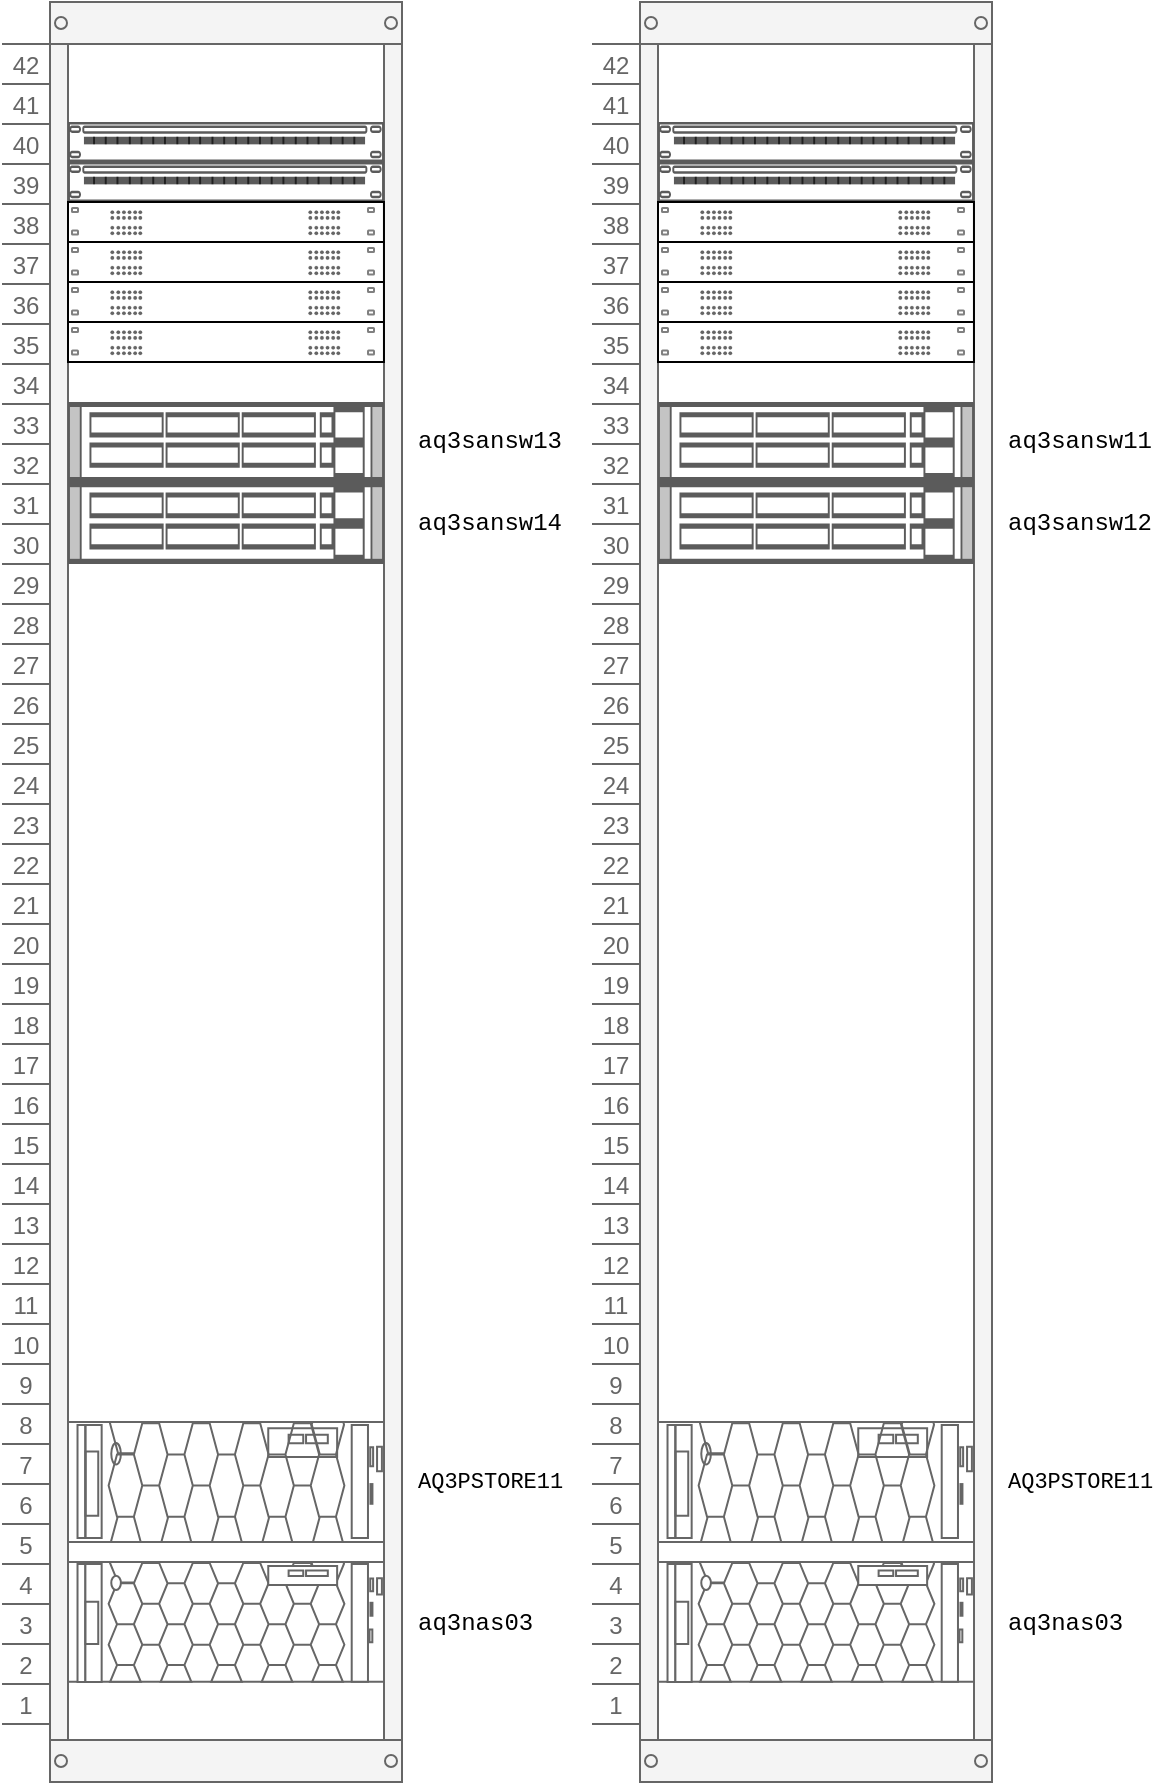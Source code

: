 <mxfile version="17.4.5" type="github">
  <diagram id="mnJzs90Y8y07Mfbd2xzl" name="第 1 页">
    <mxGraphModel dx="1740" dy="1035" grid="1" gridSize="10" guides="1" tooltips="1" connect="1" arrows="1" fold="1" page="1" pageScale="1" pageWidth="850" pageHeight="1100" math="0" shadow="0">
      <root>
        <mxCell id="0" />
        <mxCell id="1" parent="0" />
        <mxCell id="DCgXIL30yE9KLBHu7RKl-1" value="" style="strokeColor=#666666;html=1;verticalLabelPosition=bottom;labelBackgroundColor=#ffffff;verticalAlign=top;outlineConnect=0;shadow=0;dashed=0;shape=mxgraph.rackGeneral.container;fillColor2=#f4f4f4;container=1;collapsible=0;childLayout=rack;allowGaps=1;marginLeft=33;marginRight=9;marginTop=21;marginBottom=22;textColor=#666666;numDisp=ascend;" vertex="1" parent="1">
          <mxGeometry x="30" y="110" width="200" height="890" as="geometry" />
        </mxCell>
        <mxCell id="DCgXIL30yE9KLBHu7RKl-6" value="" style="strokeColor=#666666;html=1;labelPosition=right;align=left;spacingLeft=15;shadow=0;dashed=0;outlineConnect=0;shape=mxgraph.rack.general.cat5e_rack_mount_patch_panel_24_ports;" vertex="1" parent="DCgXIL30yE9KLBHu7RKl-1">
          <mxGeometry x="33" y="60" width="158" height="20" as="geometry" />
        </mxCell>
        <mxCell id="DCgXIL30yE9KLBHu7RKl-7" value="" style="strokeColor=#666666;html=1;labelPosition=right;align=left;spacingLeft=15;shadow=0;dashed=0;outlineConnect=0;shape=mxgraph.rack.general.cat5e_rack_mount_patch_panel_24_ports;" vertex="1" parent="DCgXIL30yE9KLBHu7RKl-1">
          <mxGeometry x="33" y="80" width="158" height="20" as="geometry" />
        </mxCell>
        <mxCell id="DCgXIL30yE9KLBHu7RKl-357" value="" style="group" vertex="1" connectable="0" parent="DCgXIL30yE9KLBHu7RKl-1">
          <mxGeometry x="33" y="100" width="158" height="20" as="geometry" />
        </mxCell>
        <mxCell id="DCgXIL30yE9KLBHu7RKl-9" value="" style="rounded=0;whiteSpace=wrap;html=1;" vertex="1" parent="DCgXIL30yE9KLBHu7RKl-357">
          <mxGeometry width="157.981" height="20" as="geometry" />
        </mxCell>
        <mxCell id="DCgXIL30yE9KLBHu7RKl-271" value="" style="group" vertex="1" connectable="0" parent="DCgXIL30yE9KLBHu7RKl-357">
          <mxGeometry x="21.0" y="4" width="15.806" height="12.306" as="geometry" />
        </mxCell>
        <mxCell id="DCgXIL30yE9KLBHu7RKl-41" value="" style="group" vertex="1" connectable="0" parent="DCgXIL30yE9KLBHu7RKl-271">
          <mxGeometry width="1.806" height="4.616" as="geometry" />
        </mxCell>
        <mxCell id="DCgXIL30yE9KLBHu7RKl-32" value="" style="ellipse;whiteSpace=wrap;html=1;aspect=fixed;fillColor=#666666;strokeWidth=0;perimeterSpacing=0;container=0;" vertex="1" parent="DCgXIL30yE9KLBHu7RKl-41">
          <mxGeometry width="1.806" height="1.806" as="geometry" />
        </mxCell>
        <mxCell id="DCgXIL30yE9KLBHu7RKl-40" value="" style="ellipse;whiteSpace=wrap;html=1;aspect=fixed;fillColor=#666666;strokeWidth=0;perimeterSpacing=0;container=0;" vertex="1" parent="DCgXIL30yE9KLBHu7RKl-41">
          <mxGeometry y="2.81" width="1.806" height="1.806" as="geometry" />
        </mxCell>
        <mxCell id="DCgXIL30yE9KLBHu7RKl-42" value="" style="group" vertex="1" connectable="0" parent="DCgXIL30yE9KLBHu7RKl-271">
          <mxGeometry y="7.69" width="1.806" height="4.616" as="geometry" />
        </mxCell>
        <mxCell id="DCgXIL30yE9KLBHu7RKl-216" value="" style="group" vertex="1" connectable="0" parent="DCgXIL30yE9KLBHu7RKl-42">
          <mxGeometry width="1.806" height="4.616" as="geometry" />
        </mxCell>
        <mxCell id="DCgXIL30yE9KLBHu7RKl-43" value="" style="ellipse;whiteSpace=wrap;html=1;aspect=fixed;fillColor=#666666;strokeWidth=0;perimeterSpacing=0;container=0;" vertex="1" parent="DCgXIL30yE9KLBHu7RKl-216">
          <mxGeometry width="1.806" height="1.806" as="geometry" />
        </mxCell>
        <mxCell id="DCgXIL30yE9KLBHu7RKl-44" value="" style="ellipse;whiteSpace=wrap;html=1;aspect=fixed;fillColor=#666666;strokeWidth=0;perimeterSpacing=0;container=0;" vertex="1" parent="DCgXIL30yE9KLBHu7RKl-216">
          <mxGeometry y="2.81" width="1.806" height="1.806" as="geometry" />
        </mxCell>
        <mxCell id="DCgXIL30yE9KLBHu7RKl-238" value="" style="group" vertex="1" connectable="0" parent="DCgXIL30yE9KLBHu7RKl-271">
          <mxGeometry x="3.0" y="2.842e-14" width="1.806" height="12.306" as="geometry" />
        </mxCell>
        <mxCell id="DCgXIL30yE9KLBHu7RKl-239" value="" style="group" vertex="1" connectable="0" parent="DCgXIL30yE9KLBHu7RKl-238">
          <mxGeometry width="1.806" height="4.616" as="geometry" />
        </mxCell>
        <mxCell id="DCgXIL30yE9KLBHu7RKl-240" value="" style="ellipse;whiteSpace=wrap;html=1;aspect=fixed;fillColor=#666666;strokeWidth=0;perimeterSpacing=0;container=0;" vertex="1" parent="DCgXIL30yE9KLBHu7RKl-239">
          <mxGeometry width="1.806" height="1.806" as="geometry" />
        </mxCell>
        <mxCell id="DCgXIL30yE9KLBHu7RKl-241" value="" style="ellipse;whiteSpace=wrap;html=1;aspect=fixed;fillColor=#666666;strokeWidth=0;perimeterSpacing=0;container=0;" vertex="1" parent="DCgXIL30yE9KLBHu7RKl-239">
          <mxGeometry y="2.81" width="1.806" height="1.806" as="geometry" />
        </mxCell>
        <mxCell id="DCgXIL30yE9KLBHu7RKl-242" value="" style="ellipse;whiteSpace=wrap;html=1;aspect=fixed;fillColor=#666666;strokeWidth=0;perimeterSpacing=0;container=0;" vertex="1" parent="DCgXIL30yE9KLBHu7RKl-238">
          <mxGeometry y="7.69" width="1.806" height="1.806" as="geometry" />
        </mxCell>
        <mxCell id="DCgXIL30yE9KLBHu7RKl-243" value="" style="ellipse;whiteSpace=wrap;html=1;aspect=fixed;fillColor=#666666;strokeWidth=0;perimeterSpacing=0;container=0;" vertex="1" parent="DCgXIL30yE9KLBHu7RKl-238">
          <mxGeometry y="10.5" width="1.806" height="1.806" as="geometry" />
        </mxCell>
        <mxCell id="DCgXIL30yE9KLBHu7RKl-245" value="" style="group" vertex="1" connectable="0" parent="DCgXIL30yE9KLBHu7RKl-271">
          <mxGeometry x="5.81" y="2.842e-14" width="1.806" height="12.306" as="geometry" />
        </mxCell>
        <mxCell id="DCgXIL30yE9KLBHu7RKl-246" value="" style="group" vertex="1" connectable="0" parent="DCgXIL30yE9KLBHu7RKl-245">
          <mxGeometry width="1.806" height="4.616" as="geometry" />
        </mxCell>
        <mxCell id="DCgXIL30yE9KLBHu7RKl-247" value="" style="ellipse;whiteSpace=wrap;html=1;aspect=fixed;fillColor=#666666;strokeWidth=0;perimeterSpacing=0;container=0;" vertex="1" parent="DCgXIL30yE9KLBHu7RKl-246">
          <mxGeometry width="1.806" height="1.806" as="geometry" />
        </mxCell>
        <mxCell id="DCgXIL30yE9KLBHu7RKl-248" value="" style="ellipse;whiteSpace=wrap;html=1;aspect=fixed;fillColor=#666666;strokeWidth=0;perimeterSpacing=0;container=0;" vertex="1" parent="DCgXIL30yE9KLBHu7RKl-246">
          <mxGeometry y="2.81" width="1.806" height="1.806" as="geometry" />
        </mxCell>
        <mxCell id="DCgXIL30yE9KLBHu7RKl-249" value="" style="ellipse;whiteSpace=wrap;html=1;aspect=fixed;fillColor=#666666;strokeWidth=0;perimeterSpacing=0;container=0;" vertex="1" parent="DCgXIL30yE9KLBHu7RKl-245">
          <mxGeometry y="7.69" width="1.806" height="1.806" as="geometry" />
        </mxCell>
        <mxCell id="DCgXIL30yE9KLBHu7RKl-250" value="" style="ellipse;whiteSpace=wrap;html=1;aspect=fixed;fillColor=#666666;strokeWidth=0;perimeterSpacing=0;container=0;" vertex="1" parent="DCgXIL30yE9KLBHu7RKl-245">
          <mxGeometry y="10.5" width="1.806" height="1.806" as="geometry" />
        </mxCell>
        <mxCell id="DCgXIL30yE9KLBHu7RKl-251" value="" style="group" vertex="1" connectable="0" parent="DCgXIL30yE9KLBHu7RKl-271">
          <mxGeometry x="8.62" y="2.842e-14" width="3.616" height="12.306" as="geometry" />
        </mxCell>
        <mxCell id="DCgXIL30yE9KLBHu7RKl-252" value="" style="group" vertex="1" connectable="0" parent="DCgXIL30yE9KLBHu7RKl-251">
          <mxGeometry width="3.616" height="12.306" as="geometry" />
        </mxCell>
        <mxCell id="DCgXIL30yE9KLBHu7RKl-253" value="" style="ellipse;whiteSpace=wrap;html=1;aspect=fixed;fillColor=#666666;strokeWidth=0;perimeterSpacing=0;container=0;" vertex="1" parent="DCgXIL30yE9KLBHu7RKl-252">
          <mxGeometry width="1.806" height="1.806" as="geometry" />
        </mxCell>
        <mxCell id="DCgXIL30yE9KLBHu7RKl-254" value="" style="ellipse;whiteSpace=wrap;html=1;aspect=fixed;fillColor=#666666;strokeWidth=0;perimeterSpacing=0;container=0;" vertex="1" parent="DCgXIL30yE9KLBHu7RKl-252">
          <mxGeometry y="2.81" width="1.806" height="1.806" as="geometry" />
        </mxCell>
        <mxCell id="DCgXIL30yE9KLBHu7RKl-257" value="" style="group" vertex="1" connectable="0" parent="DCgXIL30yE9KLBHu7RKl-252">
          <mxGeometry x="2.81" width="1.806" height="12.306" as="geometry" />
        </mxCell>
        <mxCell id="DCgXIL30yE9KLBHu7RKl-258" value="" style="group" vertex="1" connectable="0" parent="DCgXIL30yE9KLBHu7RKl-257">
          <mxGeometry width="1.806" height="4.616" as="geometry" />
        </mxCell>
        <mxCell id="DCgXIL30yE9KLBHu7RKl-259" value="" style="ellipse;whiteSpace=wrap;html=1;aspect=fixed;fillColor=#666666;strokeWidth=0;perimeterSpacing=0;container=0;" vertex="1" parent="DCgXIL30yE9KLBHu7RKl-258">
          <mxGeometry width="1.806" height="1.806" as="geometry" />
        </mxCell>
        <mxCell id="DCgXIL30yE9KLBHu7RKl-260" value="" style="ellipse;whiteSpace=wrap;html=1;aspect=fixed;fillColor=#666666;strokeWidth=0;perimeterSpacing=0;container=0;" vertex="1" parent="DCgXIL30yE9KLBHu7RKl-258">
          <mxGeometry y="2.81" width="1.806" height="1.806" as="geometry" />
        </mxCell>
        <mxCell id="DCgXIL30yE9KLBHu7RKl-261" value="" style="ellipse;whiteSpace=wrap;html=1;aspect=fixed;fillColor=#666666;strokeWidth=0;perimeterSpacing=0;container=0;" vertex="1" parent="DCgXIL30yE9KLBHu7RKl-257">
          <mxGeometry y="7.69" width="1.806" height="1.806" as="geometry" />
        </mxCell>
        <mxCell id="DCgXIL30yE9KLBHu7RKl-262" value="" style="ellipse;whiteSpace=wrap;html=1;aspect=fixed;fillColor=#666666;strokeWidth=0;perimeterSpacing=0;container=0;" vertex="1" parent="DCgXIL30yE9KLBHu7RKl-257">
          <mxGeometry y="10.5" width="1.806" height="1.806" as="geometry" />
        </mxCell>
        <mxCell id="DCgXIL30yE9KLBHu7RKl-255" value="" style="ellipse;whiteSpace=wrap;html=1;aspect=fixed;fillColor=#666666;strokeWidth=0;perimeterSpacing=0;container=0;" vertex="1" parent="DCgXIL30yE9KLBHu7RKl-251">
          <mxGeometry y="7.69" width="1.806" height="1.806" as="geometry" />
        </mxCell>
        <mxCell id="DCgXIL30yE9KLBHu7RKl-256" value="" style="ellipse;whiteSpace=wrap;html=1;aspect=fixed;fillColor=#666666;strokeWidth=0;perimeterSpacing=0;container=0;" vertex="1" parent="DCgXIL30yE9KLBHu7RKl-251">
          <mxGeometry y="10.5" width="1.806" height="1.806" as="geometry" />
        </mxCell>
        <mxCell id="DCgXIL30yE9KLBHu7RKl-265" value="" style="group" vertex="1" connectable="0" parent="DCgXIL30yE9KLBHu7RKl-271">
          <mxGeometry x="14.0" y="2.842e-14" width="1.806" height="12.306" as="geometry" />
        </mxCell>
        <mxCell id="DCgXIL30yE9KLBHu7RKl-266" value="" style="group" vertex="1" connectable="0" parent="DCgXIL30yE9KLBHu7RKl-265">
          <mxGeometry width="1.806" height="4.616" as="geometry" />
        </mxCell>
        <mxCell id="DCgXIL30yE9KLBHu7RKl-267" value="" style="ellipse;whiteSpace=wrap;html=1;aspect=fixed;fillColor=#666666;strokeWidth=0;perimeterSpacing=0;container=0;" vertex="1" parent="DCgXIL30yE9KLBHu7RKl-266">
          <mxGeometry width="1.806" height="1.806" as="geometry" />
        </mxCell>
        <mxCell id="DCgXIL30yE9KLBHu7RKl-268" value="" style="ellipse;whiteSpace=wrap;html=1;aspect=fixed;fillColor=#666666;strokeWidth=0;perimeterSpacing=0;container=0;" vertex="1" parent="DCgXIL30yE9KLBHu7RKl-266">
          <mxGeometry y="2.81" width="1.806" height="1.806" as="geometry" />
        </mxCell>
        <mxCell id="DCgXIL30yE9KLBHu7RKl-269" value="" style="ellipse;whiteSpace=wrap;html=1;aspect=fixed;fillColor=#666666;strokeWidth=0;perimeterSpacing=0;container=0;" vertex="1" parent="DCgXIL30yE9KLBHu7RKl-265">
          <mxGeometry y="7.69" width="1.806" height="1.806" as="geometry" />
        </mxCell>
        <mxCell id="DCgXIL30yE9KLBHu7RKl-270" value="" style="ellipse;whiteSpace=wrap;html=1;aspect=fixed;fillColor=#666666;strokeWidth=0;perimeterSpacing=0;container=0;" vertex="1" parent="DCgXIL30yE9KLBHu7RKl-265">
          <mxGeometry y="10.5" width="1.806" height="1.806" as="geometry" />
        </mxCell>
        <mxCell id="DCgXIL30yE9KLBHu7RKl-310" value="" style="group" vertex="1" connectable="0" parent="DCgXIL30yE9KLBHu7RKl-357">
          <mxGeometry x="120.0" y="4" width="15.806" height="12.306" as="geometry" />
        </mxCell>
        <mxCell id="DCgXIL30yE9KLBHu7RKl-311" value="" style="group" vertex="1" connectable="0" parent="DCgXIL30yE9KLBHu7RKl-310">
          <mxGeometry width="1.806" height="4.616" as="geometry" />
        </mxCell>
        <mxCell id="DCgXIL30yE9KLBHu7RKl-312" value="" style="ellipse;whiteSpace=wrap;html=1;aspect=fixed;fillColor=#666666;strokeWidth=0;perimeterSpacing=0;container=0;" vertex="1" parent="DCgXIL30yE9KLBHu7RKl-311">
          <mxGeometry width="1.806" height="1.806" as="geometry" />
        </mxCell>
        <mxCell id="DCgXIL30yE9KLBHu7RKl-313" value="" style="ellipse;whiteSpace=wrap;html=1;aspect=fixed;fillColor=#666666;strokeWidth=0;perimeterSpacing=0;container=0;" vertex="1" parent="DCgXIL30yE9KLBHu7RKl-311">
          <mxGeometry y="2.81" width="1.806" height="1.806" as="geometry" />
        </mxCell>
        <mxCell id="DCgXIL30yE9KLBHu7RKl-314" value="" style="group" vertex="1" connectable="0" parent="DCgXIL30yE9KLBHu7RKl-310">
          <mxGeometry y="7.69" width="1.806" height="4.616" as="geometry" />
        </mxCell>
        <mxCell id="DCgXIL30yE9KLBHu7RKl-315" value="" style="group" vertex="1" connectable="0" parent="DCgXIL30yE9KLBHu7RKl-314">
          <mxGeometry width="1.806" height="4.616" as="geometry" />
        </mxCell>
        <mxCell id="DCgXIL30yE9KLBHu7RKl-316" value="" style="ellipse;whiteSpace=wrap;html=1;aspect=fixed;fillColor=#666666;strokeWidth=0;perimeterSpacing=0;container=0;" vertex="1" parent="DCgXIL30yE9KLBHu7RKl-315">
          <mxGeometry width="1.806" height="1.806" as="geometry" />
        </mxCell>
        <mxCell id="DCgXIL30yE9KLBHu7RKl-317" value="" style="ellipse;whiteSpace=wrap;html=1;aspect=fixed;fillColor=#666666;strokeWidth=0;perimeterSpacing=0;container=0;" vertex="1" parent="DCgXIL30yE9KLBHu7RKl-315">
          <mxGeometry y="2.81" width="1.806" height="1.806" as="geometry" />
        </mxCell>
        <mxCell id="DCgXIL30yE9KLBHu7RKl-318" value="" style="group" vertex="1" connectable="0" parent="DCgXIL30yE9KLBHu7RKl-310">
          <mxGeometry x="3.0" y="2.842e-14" width="1.806" height="12.306" as="geometry" />
        </mxCell>
        <mxCell id="DCgXIL30yE9KLBHu7RKl-319" value="" style="group" vertex="1" connectable="0" parent="DCgXIL30yE9KLBHu7RKl-318">
          <mxGeometry width="1.806" height="4.616" as="geometry" />
        </mxCell>
        <mxCell id="DCgXIL30yE9KLBHu7RKl-320" value="" style="ellipse;whiteSpace=wrap;html=1;aspect=fixed;fillColor=#666666;strokeWidth=0;perimeterSpacing=0;container=0;" vertex="1" parent="DCgXIL30yE9KLBHu7RKl-319">
          <mxGeometry width="1.806" height="1.806" as="geometry" />
        </mxCell>
        <mxCell id="DCgXIL30yE9KLBHu7RKl-321" value="" style="ellipse;whiteSpace=wrap;html=1;aspect=fixed;fillColor=#666666;strokeWidth=0;perimeterSpacing=0;container=0;" vertex="1" parent="DCgXIL30yE9KLBHu7RKl-319">
          <mxGeometry y="2.81" width="1.806" height="1.806" as="geometry" />
        </mxCell>
        <mxCell id="DCgXIL30yE9KLBHu7RKl-322" value="" style="ellipse;whiteSpace=wrap;html=1;aspect=fixed;fillColor=#666666;strokeWidth=0;perimeterSpacing=0;container=0;" vertex="1" parent="DCgXIL30yE9KLBHu7RKl-318">
          <mxGeometry y="7.69" width="1.806" height="1.806" as="geometry" />
        </mxCell>
        <mxCell id="DCgXIL30yE9KLBHu7RKl-323" value="" style="ellipse;whiteSpace=wrap;html=1;aspect=fixed;fillColor=#666666;strokeWidth=0;perimeterSpacing=0;container=0;" vertex="1" parent="DCgXIL30yE9KLBHu7RKl-318">
          <mxGeometry y="10.5" width="1.806" height="1.806" as="geometry" />
        </mxCell>
        <mxCell id="DCgXIL30yE9KLBHu7RKl-324" value="" style="group" vertex="1" connectable="0" parent="DCgXIL30yE9KLBHu7RKl-310">
          <mxGeometry x="5.81" y="2.842e-14" width="1.806" height="12.306" as="geometry" />
        </mxCell>
        <mxCell id="DCgXIL30yE9KLBHu7RKl-325" value="" style="group" vertex="1" connectable="0" parent="DCgXIL30yE9KLBHu7RKl-324">
          <mxGeometry width="1.806" height="4.616" as="geometry" />
        </mxCell>
        <mxCell id="DCgXIL30yE9KLBHu7RKl-326" value="" style="ellipse;whiteSpace=wrap;html=1;aspect=fixed;fillColor=#666666;strokeWidth=0;perimeterSpacing=0;container=0;" vertex="1" parent="DCgXIL30yE9KLBHu7RKl-325">
          <mxGeometry width="1.806" height="1.806" as="geometry" />
        </mxCell>
        <mxCell id="DCgXIL30yE9KLBHu7RKl-327" value="" style="ellipse;whiteSpace=wrap;html=1;aspect=fixed;fillColor=#666666;strokeWidth=0;perimeterSpacing=0;container=0;" vertex="1" parent="DCgXIL30yE9KLBHu7RKl-325">
          <mxGeometry y="2.81" width="1.806" height="1.806" as="geometry" />
        </mxCell>
        <mxCell id="DCgXIL30yE9KLBHu7RKl-328" value="" style="ellipse;whiteSpace=wrap;html=1;aspect=fixed;fillColor=#666666;strokeWidth=0;perimeterSpacing=0;container=0;" vertex="1" parent="DCgXIL30yE9KLBHu7RKl-324">
          <mxGeometry y="7.69" width="1.806" height="1.806" as="geometry" />
        </mxCell>
        <mxCell id="DCgXIL30yE9KLBHu7RKl-329" value="" style="ellipse;whiteSpace=wrap;html=1;aspect=fixed;fillColor=#666666;strokeWidth=0;perimeterSpacing=0;container=0;" vertex="1" parent="DCgXIL30yE9KLBHu7RKl-324">
          <mxGeometry y="10.5" width="1.806" height="1.806" as="geometry" />
        </mxCell>
        <mxCell id="DCgXIL30yE9KLBHu7RKl-330" value="" style="group" vertex="1" connectable="0" parent="DCgXIL30yE9KLBHu7RKl-310">
          <mxGeometry x="8.62" y="2.842e-14" width="3.616" height="12.306" as="geometry" />
        </mxCell>
        <mxCell id="DCgXIL30yE9KLBHu7RKl-331" value="" style="group" vertex="1" connectable="0" parent="DCgXIL30yE9KLBHu7RKl-330">
          <mxGeometry width="3.616" height="12.306" as="geometry" />
        </mxCell>
        <mxCell id="DCgXIL30yE9KLBHu7RKl-332" value="" style="ellipse;whiteSpace=wrap;html=1;aspect=fixed;fillColor=#666666;strokeWidth=0;perimeterSpacing=0;container=0;" vertex="1" parent="DCgXIL30yE9KLBHu7RKl-331">
          <mxGeometry width="1.806" height="1.806" as="geometry" />
        </mxCell>
        <mxCell id="DCgXIL30yE9KLBHu7RKl-333" value="" style="ellipse;whiteSpace=wrap;html=1;aspect=fixed;fillColor=#666666;strokeWidth=0;perimeterSpacing=0;container=0;" vertex="1" parent="DCgXIL30yE9KLBHu7RKl-331">
          <mxGeometry y="2.81" width="1.806" height="1.806" as="geometry" />
        </mxCell>
        <mxCell id="DCgXIL30yE9KLBHu7RKl-334" value="" style="group" vertex="1" connectable="0" parent="DCgXIL30yE9KLBHu7RKl-331">
          <mxGeometry x="2.81" width="1.806" height="12.306" as="geometry" />
        </mxCell>
        <mxCell id="DCgXIL30yE9KLBHu7RKl-335" value="" style="group" vertex="1" connectable="0" parent="DCgXIL30yE9KLBHu7RKl-334">
          <mxGeometry width="1.806" height="4.616" as="geometry" />
        </mxCell>
        <mxCell id="DCgXIL30yE9KLBHu7RKl-336" value="" style="ellipse;whiteSpace=wrap;html=1;aspect=fixed;fillColor=#666666;strokeWidth=0;perimeterSpacing=0;container=0;" vertex="1" parent="DCgXIL30yE9KLBHu7RKl-335">
          <mxGeometry width="1.806" height="1.806" as="geometry" />
        </mxCell>
        <mxCell id="DCgXIL30yE9KLBHu7RKl-337" value="" style="ellipse;whiteSpace=wrap;html=1;aspect=fixed;fillColor=#666666;strokeWidth=0;perimeterSpacing=0;container=0;" vertex="1" parent="DCgXIL30yE9KLBHu7RKl-335">
          <mxGeometry y="2.81" width="1.806" height="1.806" as="geometry" />
        </mxCell>
        <mxCell id="DCgXIL30yE9KLBHu7RKl-338" value="" style="ellipse;whiteSpace=wrap;html=1;aspect=fixed;fillColor=#666666;strokeWidth=0;perimeterSpacing=0;container=0;" vertex="1" parent="DCgXIL30yE9KLBHu7RKl-334">
          <mxGeometry y="7.69" width="1.806" height="1.806" as="geometry" />
        </mxCell>
        <mxCell id="DCgXIL30yE9KLBHu7RKl-339" value="" style="ellipse;whiteSpace=wrap;html=1;aspect=fixed;fillColor=#666666;strokeWidth=0;perimeterSpacing=0;container=0;" vertex="1" parent="DCgXIL30yE9KLBHu7RKl-334">
          <mxGeometry y="10.5" width="1.806" height="1.806" as="geometry" />
        </mxCell>
        <mxCell id="DCgXIL30yE9KLBHu7RKl-340" value="" style="ellipse;whiteSpace=wrap;html=1;aspect=fixed;fillColor=#666666;strokeWidth=0;perimeterSpacing=0;container=0;" vertex="1" parent="DCgXIL30yE9KLBHu7RKl-330">
          <mxGeometry y="7.69" width="1.806" height="1.806" as="geometry" />
        </mxCell>
        <mxCell id="DCgXIL30yE9KLBHu7RKl-341" value="" style="ellipse;whiteSpace=wrap;html=1;aspect=fixed;fillColor=#666666;strokeWidth=0;perimeterSpacing=0;container=0;" vertex="1" parent="DCgXIL30yE9KLBHu7RKl-330">
          <mxGeometry y="10.5" width="1.806" height="1.806" as="geometry" />
        </mxCell>
        <mxCell id="DCgXIL30yE9KLBHu7RKl-342" value="" style="group" vertex="1" connectable="0" parent="DCgXIL30yE9KLBHu7RKl-310">
          <mxGeometry x="14.0" y="2.842e-14" width="1.806" height="12.306" as="geometry" />
        </mxCell>
        <mxCell id="DCgXIL30yE9KLBHu7RKl-343" value="" style="group" vertex="1" connectable="0" parent="DCgXIL30yE9KLBHu7RKl-342">
          <mxGeometry width="1.806" height="4.616" as="geometry" />
        </mxCell>
        <mxCell id="DCgXIL30yE9KLBHu7RKl-344" value="" style="ellipse;whiteSpace=wrap;html=1;aspect=fixed;fillColor=#666666;strokeWidth=0;perimeterSpacing=0;container=0;" vertex="1" parent="DCgXIL30yE9KLBHu7RKl-343">
          <mxGeometry width="1.806" height="1.806" as="geometry" />
        </mxCell>
        <mxCell id="DCgXIL30yE9KLBHu7RKl-345" value="" style="ellipse;whiteSpace=wrap;html=1;aspect=fixed;fillColor=#666666;strokeWidth=0;perimeterSpacing=0;container=0;" vertex="1" parent="DCgXIL30yE9KLBHu7RKl-343">
          <mxGeometry y="2.81" width="1.806" height="1.806" as="geometry" />
        </mxCell>
        <mxCell id="DCgXIL30yE9KLBHu7RKl-346" value="" style="ellipse;whiteSpace=wrap;html=1;aspect=fixed;fillColor=#666666;strokeWidth=0;perimeterSpacing=0;container=0;" vertex="1" parent="DCgXIL30yE9KLBHu7RKl-342">
          <mxGeometry y="7.69" width="1.806" height="1.806" as="geometry" />
        </mxCell>
        <mxCell id="DCgXIL30yE9KLBHu7RKl-347" value="" style="ellipse;whiteSpace=wrap;html=1;aspect=fixed;fillColor=#666666;strokeWidth=0;perimeterSpacing=0;container=0;" vertex="1" parent="DCgXIL30yE9KLBHu7RKl-342">
          <mxGeometry y="10.5" width="1.806" height="1.806" as="geometry" />
        </mxCell>
        <mxCell id="DCgXIL30yE9KLBHu7RKl-352" value="" style="rounded=1;whiteSpace=wrap;html=1;fontSize=2;strokeColor=#808080;strokeWidth=1;fillColor=none;" vertex="1" parent="DCgXIL30yE9KLBHu7RKl-357">
          <mxGeometry x="2" y="3" width="3" height="2" as="geometry" />
        </mxCell>
        <mxCell id="DCgXIL30yE9KLBHu7RKl-353" value="" style="rounded=1;whiteSpace=wrap;html=1;fontSize=2;strokeColor=#808080;strokeWidth=1;fillColor=none;" vertex="1" parent="DCgXIL30yE9KLBHu7RKl-357">
          <mxGeometry x="2" y="14.31" width="3" height="2" as="geometry" />
        </mxCell>
        <mxCell id="DCgXIL30yE9KLBHu7RKl-354" value="" style="rounded=1;whiteSpace=wrap;html=1;fontSize=2;strokeColor=#808080;strokeWidth=1;fillColor=none;" vertex="1" parent="DCgXIL30yE9KLBHu7RKl-357">
          <mxGeometry x="150" y="3" width="3" height="2" as="geometry" />
        </mxCell>
        <mxCell id="DCgXIL30yE9KLBHu7RKl-355" value="" style="rounded=1;whiteSpace=wrap;html=1;fontSize=2;strokeColor=#808080;strokeWidth=1;fillColor=none;" vertex="1" parent="DCgXIL30yE9KLBHu7RKl-357">
          <mxGeometry x="150" y="14.31" width="3" height="2" as="geometry" />
        </mxCell>
        <mxCell id="DCgXIL30yE9KLBHu7RKl-448" value="" style="group" vertex="1" connectable="0" parent="DCgXIL30yE9KLBHu7RKl-1">
          <mxGeometry x="33" y="120" width="158" height="20" as="geometry" />
        </mxCell>
        <mxCell id="DCgXIL30yE9KLBHu7RKl-449" value="" style="rounded=0;whiteSpace=wrap;html=1;" vertex="1" parent="DCgXIL30yE9KLBHu7RKl-448">
          <mxGeometry width="157.981" height="20" as="geometry" />
        </mxCell>
        <mxCell id="DCgXIL30yE9KLBHu7RKl-450" value="" style="group" vertex="1" connectable="0" parent="DCgXIL30yE9KLBHu7RKl-448">
          <mxGeometry x="21.0" y="4" width="15.806" height="12.306" as="geometry" />
        </mxCell>
        <mxCell id="DCgXIL30yE9KLBHu7RKl-451" value="" style="group" vertex="1" connectable="0" parent="DCgXIL30yE9KLBHu7RKl-450">
          <mxGeometry width="1.806" height="4.616" as="geometry" />
        </mxCell>
        <mxCell id="DCgXIL30yE9KLBHu7RKl-452" value="" style="ellipse;whiteSpace=wrap;html=1;aspect=fixed;fillColor=#666666;strokeWidth=0;perimeterSpacing=0;container=0;" vertex="1" parent="DCgXIL30yE9KLBHu7RKl-451">
          <mxGeometry width="1.806" height="1.806" as="geometry" />
        </mxCell>
        <mxCell id="DCgXIL30yE9KLBHu7RKl-453" value="" style="ellipse;whiteSpace=wrap;html=1;aspect=fixed;fillColor=#666666;strokeWidth=0;perimeterSpacing=0;container=0;" vertex="1" parent="DCgXIL30yE9KLBHu7RKl-451">
          <mxGeometry y="2.81" width="1.806" height="1.806" as="geometry" />
        </mxCell>
        <mxCell id="DCgXIL30yE9KLBHu7RKl-454" value="" style="group" vertex="1" connectable="0" parent="DCgXIL30yE9KLBHu7RKl-450">
          <mxGeometry y="7.69" width="1.806" height="4.616" as="geometry" />
        </mxCell>
        <mxCell id="DCgXIL30yE9KLBHu7RKl-455" value="" style="group" vertex="1" connectable="0" parent="DCgXIL30yE9KLBHu7RKl-454">
          <mxGeometry width="1.806" height="4.616" as="geometry" />
        </mxCell>
        <mxCell id="DCgXIL30yE9KLBHu7RKl-456" value="" style="ellipse;whiteSpace=wrap;html=1;aspect=fixed;fillColor=#666666;strokeWidth=0;perimeterSpacing=0;container=0;" vertex="1" parent="DCgXIL30yE9KLBHu7RKl-455">
          <mxGeometry width="1.806" height="1.806" as="geometry" />
        </mxCell>
        <mxCell id="DCgXIL30yE9KLBHu7RKl-457" value="" style="ellipse;whiteSpace=wrap;html=1;aspect=fixed;fillColor=#666666;strokeWidth=0;perimeterSpacing=0;container=0;" vertex="1" parent="DCgXIL30yE9KLBHu7RKl-455">
          <mxGeometry y="2.81" width="1.806" height="1.806" as="geometry" />
        </mxCell>
        <mxCell id="DCgXIL30yE9KLBHu7RKl-458" value="" style="group" vertex="1" connectable="0" parent="DCgXIL30yE9KLBHu7RKl-450">
          <mxGeometry x="3.0" y="2.842e-14" width="1.806" height="12.306" as="geometry" />
        </mxCell>
        <mxCell id="DCgXIL30yE9KLBHu7RKl-459" value="" style="group" vertex="1" connectable="0" parent="DCgXIL30yE9KLBHu7RKl-458">
          <mxGeometry width="1.806" height="4.616" as="geometry" />
        </mxCell>
        <mxCell id="DCgXIL30yE9KLBHu7RKl-460" value="" style="ellipse;whiteSpace=wrap;html=1;aspect=fixed;fillColor=#666666;strokeWidth=0;perimeterSpacing=0;container=0;" vertex="1" parent="DCgXIL30yE9KLBHu7RKl-459">
          <mxGeometry width="1.806" height="1.806" as="geometry" />
        </mxCell>
        <mxCell id="DCgXIL30yE9KLBHu7RKl-461" value="" style="ellipse;whiteSpace=wrap;html=1;aspect=fixed;fillColor=#666666;strokeWidth=0;perimeterSpacing=0;container=0;" vertex="1" parent="DCgXIL30yE9KLBHu7RKl-459">
          <mxGeometry y="2.81" width="1.806" height="1.806" as="geometry" />
        </mxCell>
        <mxCell id="DCgXIL30yE9KLBHu7RKl-462" value="" style="ellipse;whiteSpace=wrap;html=1;aspect=fixed;fillColor=#666666;strokeWidth=0;perimeterSpacing=0;container=0;" vertex="1" parent="DCgXIL30yE9KLBHu7RKl-458">
          <mxGeometry y="7.69" width="1.806" height="1.806" as="geometry" />
        </mxCell>
        <mxCell id="DCgXIL30yE9KLBHu7RKl-463" value="" style="ellipse;whiteSpace=wrap;html=1;aspect=fixed;fillColor=#666666;strokeWidth=0;perimeterSpacing=0;container=0;" vertex="1" parent="DCgXIL30yE9KLBHu7RKl-458">
          <mxGeometry y="10.5" width="1.806" height="1.806" as="geometry" />
        </mxCell>
        <mxCell id="DCgXIL30yE9KLBHu7RKl-464" value="" style="group" vertex="1" connectable="0" parent="DCgXIL30yE9KLBHu7RKl-450">
          <mxGeometry x="5.81" y="2.842e-14" width="1.806" height="12.306" as="geometry" />
        </mxCell>
        <mxCell id="DCgXIL30yE9KLBHu7RKl-465" value="" style="group" vertex="1" connectable="0" parent="DCgXIL30yE9KLBHu7RKl-464">
          <mxGeometry width="1.806" height="4.616" as="geometry" />
        </mxCell>
        <mxCell id="DCgXIL30yE9KLBHu7RKl-466" value="" style="ellipse;whiteSpace=wrap;html=1;aspect=fixed;fillColor=#666666;strokeWidth=0;perimeterSpacing=0;container=0;" vertex="1" parent="DCgXIL30yE9KLBHu7RKl-465">
          <mxGeometry width="1.806" height="1.806" as="geometry" />
        </mxCell>
        <mxCell id="DCgXIL30yE9KLBHu7RKl-467" value="" style="ellipse;whiteSpace=wrap;html=1;aspect=fixed;fillColor=#666666;strokeWidth=0;perimeterSpacing=0;container=0;" vertex="1" parent="DCgXIL30yE9KLBHu7RKl-465">
          <mxGeometry y="2.81" width="1.806" height="1.806" as="geometry" />
        </mxCell>
        <mxCell id="DCgXIL30yE9KLBHu7RKl-468" value="" style="ellipse;whiteSpace=wrap;html=1;aspect=fixed;fillColor=#666666;strokeWidth=0;perimeterSpacing=0;container=0;" vertex="1" parent="DCgXIL30yE9KLBHu7RKl-464">
          <mxGeometry y="7.69" width="1.806" height="1.806" as="geometry" />
        </mxCell>
        <mxCell id="DCgXIL30yE9KLBHu7RKl-469" value="" style="ellipse;whiteSpace=wrap;html=1;aspect=fixed;fillColor=#666666;strokeWidth=0;perimeterSpacing=0;container=0;" vertex="1" parent="DCgXIL30yE9KLBHu7RKl-464">
          <mxGeometry y="10.5" width="1.806" height="1.806" as="geometry" />
        </mxCell>
        <mxCell id="DCgXIL30yE9KLBHu7RKl-470" value="" style="group" vertex="1" connectable="0" parent="DCgXIL30yE9KLBHu7RKl-450">
          <mxGeometry x="8.62" y="2.842e-14" width="3.616" height="12.306" as="geometry" />
        </mxCell>
        <mxCell id="DCgXIL30yE9KLBHu7RKl-471" value="" style="group" vertex="1" connectable="0" parent="DCgXIL30yE9KLBHu7RKl-470">
          <mxGeometry width="3.616" height="12.306" as="geometry" />
        </mxCell>
        <mxCell id="DCgXIL30yE9KLBHu7RKl-472" value="" style="ellipse;whiteSpace=wrap;html=1;aspect=fixed;fillColor=#666666;strokeWidth=0;perimeterSpacing=0;container=0;" vertex="1" parent="DCgXIL30yE9KLBHu7RKl-471">
          <mxGeometry width="1.806" height="1.806" as="geometry" />
        </mxCell>
        <mxCell id="DCgXIL30yE9KLBHu7RKl-473" value="" style="ellipse;whiteSpace=wrap;html=1;aspect=fixed;fillColor=#666666;strokeWidth=0;perimeterSpacing=0;container=0;" vertex="1" parent="DCgXIL30yE9KLBHu7RKl-471">
          <mxGeometry y="2.81" width="1.806" height="1.806" as="geometry" />
        </mxCell>
        <mxCell id="DCgXIL30yE9KLBHu7RKl-474" value="" style="group" vertex="1" connectable="0" parent="DCgXIL30yE9KLBHu7RKl-471">
          <mxGeometry x="2.81" width="1.806" height="12.306" as="geometry" />
        </mxCell>
        <mxCell id="DCgXIL30yE9KLBHu7RKl-475" value="" style="group" vertex="1" connectable="0" parent="DCgXIL30yE9KLBHu7RKl-474">
          <mxGeometry width="1.806" height="4.616" as="geometry" />
        </mxCell>
        <mxCell id="DCgXIL30yE9KLBHu7RKl-476" value="" style="ellipse;whiteSpace=wrap;html=1;aspect=fixed;fillColor=#666666;strokeWidth=0;perimeterSpacing=0;container=0;" vertex="1" parent="DCgXIL30yE9KLBHu7RKl-475">
          <mxGeometry width="1.806" height="1.806" as="geometry" />
        </mxCell>
        <mxCell id="DCgXIL30yE9KLBHu7RKl-477" value="" style="ellipse;whiteSpace=wrap;html=1;aspect=fixed;fillColor=#666666;strokeWidth=0;perimeterSpacing=0;container=0;" vertex="1" parent="DCgXIL30yE9KLBHu7RKl-475">
          <mxGeometry y="2.81" width="1.806" height="1.806" as="geometry" />
        </mxCell>
        <mxCell id="DCgXIL30yE9KLBHu7RKl-478" value="" style="ellipse;whiteSpace=wrap;html=1;aspect=fixed;fillColor=#666666;strokeWidth=0;perimeterSpacing=0;container=0;" vertex="1" parent="DCgXIL30yE9KLBHu7RKl-474">
          <mxGeometry y="7.69" width="1.806" height="1.806" as="geometry" />
        </mxCell>
        <mxCell id="DCgXIL30yE9KLBHu7RKl-479" value="" style="ellipse;whiteSpace=wrap;html=1;aspect=fixed;fillColor=#666666;strokeWidth=0;perimeterSpacing=0;container=0;" vertex="1" parent="DCgXIL30yE9KLBHu7RKl-474">
          <mxGeometry y="10.5" width="1.806" height="1.806" as="geometry" />
        </mxCell>
        <mxCell id="DCgXIL30yE9KLBHu7RKl-480" value="" style="ellipse;whiteSpace=wrap;html=1;aspect=fixed;fillColor=#666666;strokeWidth=0;perimeterSpacing=0;container=0;" vertex="1" parent="DCgXIL30yE9KLBHu7RKl-470">
          <mxGeometry y="7.69" width="1.806" height="1.806" as="geometry" />
        </mxCell>
        <mxCell id="DCgXIL30yE9KLBHu7RKl-481" value="" style="ellipse;whiteSpace=wrap;html=1;aspect=fixed;fillColor=#666666;strokeWidth=0;perimeterSpacing=0;container=0;" vertex="1" parent="DCgXIL30yE9KLBHu7RKl-470">
          <mxGeometry y="10.5" width="1.806" height="1.806" as="geometry" />
        </mxCell>
        <mxCell id="DCgXIL30yE9KLBHu7RKl-482" value="" style="group" vertex="1" connectable="0" parent="DCgXIL30yE9KLBHu7RKl-450">
          <mxGeometry x="14.0" y="2.842e-14" width="1.806" height="12.306" as="geometry" />
        </mxCell>
        <mxCell id="DCgXIL30yE9KLBHu7RKl-483" value="" style="group" vertex="1" connectable="0" parent="DCgXIL30yE9KLBHu7RKl-482">
          <mxGeometry width="1.806" height="4.616" as="geometry" />
        </mxCell>
        <mxCell id="DCgXIL30yE9KLBHu7RKl-484" value="" style="ellipse;whiteSpace=wrap;html=1;aspect=fixed;fillColor=#666666;strokeWidth=0;perimeterSpacing=0;container=0;" vertex="1" parent="DCgXIL30yE9KLBHu7RKl-483">
          <mxGeometry width="1.806" height="1.806" as="geometry" />
        </mxCell>
        <mxCell id="DCgXIL30yE9KLBHu7RKl-485" value="" style="ellipse;whiteSpace=wrap;html=1;aspect=fixed;fillColor=#666666;strokeWidth=0;perimeterSpacing=0;container=0;" vertex="1" parent="DCgXIL30yE9KLBHu7RKl-483">
          <mxGeometry y="2.81" width="1.806" height="1.806" as="geometry" />
        </mxCell>
        <mxCell id="DCgXIL30yE9KLBHu7RKl-486" value="" style="ellipse;whiteSpace=wrap;html=1;aspect=fixed;fillColor=#666666;strokeWidth=0;perimeterSpacing=0;container=0;" vertex="1" parent="DCgXIL30yE9KLBHu7RKl-482">
          <mxGeometry y="7.69" width="1.806" height="1.806" as="geometry" />
        </mxCell>
        <mxCell id="DCgXIL30yE9KLBHu7RKl-487" value="" style="ellipse;whiteSpace=wrap;html=1;aspect=fixed;fillColor=#666666;strokeWidth=0;perimeterSpacing=0;container=0;" vertex="1" parent="DCgXIL30yE9KLBHu7RKl-482">
          <mxGeometry y="10.5" width="1.806" height="1.806" as="geometry" />
        </mxCell>
        <mxCell id="DCgXIL30yE9KLBHu7RKl-488" value="" style="group" vertex="1" connectable="0" parent="DCgXIL30yE9KLBHu7RKl-448">
          <mxGeometry x="120.0" y="4" width="15.806" height="12.306" as="geometry" />
        </mxCell>
        <mxCell id="DCgXIL30yE9KLBHu7RKl-489" value="" style="group" vertex="1" connectable="0" parent="DCgXIL30yE9KLBHu7RKl-488">
          <mxGeometry width="1.806" height="4.616" as="geometry" />
        </mxCell>
        <mxCell id="DCgXIL30yE9KLBHu7RKl-490" value="" style="ellipse;whiteSpace=wrap;html=1;aspect=fixed;fillColor=#666666;strokeWidth=0;perimeterSpacing=0;container=0;" vertex="1" parent="DCgXIL30yE9KLBHu7RKl-489">
          <mxGeometry width="1.806" height="1.806" as="geometry" />
        </mxCell>
        <mxCell id="DCgXIL30yE9KLBHu7RKl-491" value="" style="ellipse;whiteSpace=wrap;html=1;aspect=fixed;fillColor=#666666;strokeWidth=0;perimeterSpacing=0;container=0;" vertex="1" parent="DCgXIL30yE9KLBHu7RKl-489">
          <mxGeometry y="2.81" width="1.806" height="1.806" as="geometry" />
        </mxCell>
        <mxCell id="DCgXIL30yE9KLBHu7RKl-492" value="" style="group" vertex="1" connectable="0" parent="DCgXIL30yE9KLBHu7RKl-488">
          <mxGeometry y="7.69" width="1.806" height="4.616" as="geometry" />
        </mxCell>
        <mxCell id="DCgXIL30yE9KLBHu7RKl-493" value="" style="group" vertex="1" connectable="0" parent="DCgXIL30yE9KLBHu7RKl-492">
          <mxGeometry width="1.806" height="4.616" as="geometry" />
        </mxCell>
        <mxCell id="DCgXIL30yE9KLBHu7RKl-494" value="" style="ellipse;whiteSpace=wrap;html=1;aspect=fixed;fillColor=#666666;strokeWidth=0;perimeterSpacing=0;container=0;" vertex="1" parent="DCgXIL30yE9KLBHu7RKl-493">
          <mxGeometry width="1.806" height="1.806" as="geometry" />
        </mxCell>
        <mxCell id="DCgXIL30yE9KLBHu7RKl-495" value="" style="ellipse;whiteSpace=wrap;html=1;aspect=fixed;fillColor=#666666;strokeWidth=0;perimeterSpacing=0;container=0;" vertex="1" parent="DCgXIL30yE9KLBHu7RKl-493">
          <mxGeometry y="2.81" width="1.806" height="1.806" as="geometry" />
        </mxCell>
        <mxCell id="DCgXIL30yE9KLBHu7RKl-496" value="" style="group" vertex="1" connectable="0" parent="DCgXIL30yE9KLBHu7RKl-488">
          <mxGeometry x="3.0" y="2.842e-14" width="1.806" height="12.306" as="geometry" />
        </mxCell>
        <mxCell id="DCgXIL30yE9KLBHu7RKl-497" value="" style="group" vertex="1" connectable="0" parent="DCgXIL30yE9KLBHu7RKl-496">
          <mxGeometry width="1.806" height="4.616" as="geometry" />
        </mxCell>
        <mxCell id="DCgXIL30yE9KLBHu7RKl-498" value="" style="ellipse;whiteSpace=wrap;html=1;aspect=fixed;fillColor=#666666;strokeWidth=0;perimeterSpacing=0;container=0;" vertex="1" parent="DCgXIL30yE9KLBHu7RKl-497">
          <mxGeometry width="1.806" height="1.806" as="geometry" />
        </mxCell>
        <mxCell id="DCgXIL30yE9KLBHu7RKl-499" value="" style="ellipse;whiteSpace=wrap;html=1;aspect=fixed;fillColor=#666666;strokeWidth=0;perimeterSpacing=0;container=0;" vertex="1" parent="DCgXIL30yE9KLBHu7RKl-497">
          <mxGeometry y="2.81" width="1.806" height="1.806" as="geometry" />
        </mxCell>
        <mxCell id="DCgXIL30yE9KLBHu7RKl-500" value="" style="ellipse;whiteSpace=wrap;html=1;aspect=fixed;fillColor=#666666;strokeWidth=0;perimeterSpacing=0;container=0;" vertex="1" parent="DCgXIL30yE9KLBHu7RKl-496">
          <mxGeometry y="7.69" width="1.806" height="1.806" as="geometry" />
        </mxCell>
        <mxCell id="DCgXIL30yE9KLBHu7RKl-501" value="" style="ellipse;whiteSpace=wrap;html=1;aspect=fixed;fillColor=#666666;strokeWidth=0;perimeterSpacing=0;container=0;" vertex="1" parent="DCgXIL30yE9KLBHu7RKl-496">
          <mxGeometry y="10.5" width="1.806" height="1.806" as="geometry" />
        </mxCell>
        <mxCell id="DCgXIL30yE9KLBHu7RKl-502" value="" style="group" vertex="1" connectable="0" parent="DCgXIL30yE9KLBHu7RKl-488">
          <mxGeometry x="5.81" y="2.842e-14" width="1.806" height="12.306" as="geometry" />
        </mxCell>
        <mxCell id="DCgXIL30yE9KLBHu7RKl-503" value="" style="group" vertex="1" connectable="0" parent="DCgXIL30yE9KLBHu7RKl-502">
          <mxGeometry width="1.806" height="4.616" as="geometry" />
        </mxCell>
        <mxCell id="DCgXIL30yE9KLBHu7RKl-504" value="" style="ellipse;whiteSpace=wrap;html=1;aspect=fixed;fillColor=#666666;strokeWidth=0;perimeterSpacing=0;container=0;" vertex="1" parent="DCgXIL30yE9KLBHu7RKl-503">
          <mxGeometry width="1.806" height="1.806" as="geometry" />
        </mxCell>
        <mxCell id="DCgXIL30yE9KLBHu7RKl-505" value="" style="ellipse;whiteSpace=wrap;html=1;aspect=fixed;fillColor=#666666;strokeWidth=0;perimeterSpacing=0;container=0;" vertex="1" parent="DCgXIL30yE9KLBHu7RKl-503">
          <mxGeometry y="2.81" width="1.806" height="1.806" as="geometry" />
        </mxCell>
        <mxCell id="DCgXIL30yE9KLBHu7RKl-506" value="" style="ellipse;whiteSpace=wrap;html=1;aspect=fixed;fillColor=#666666;strokeWidth=0;perimeterSpacing=0;container=0;" vertex="1" parent="DCgXIL30yE9KLBHu7RKl-502">
          <mxGeometry y="7.69" width="1.806" height="1.806" as="geometry" />
        </mxCell>
        <mxCell id="DCgXIL30yE9KLBHu7RKl-507" value="" style="ellipse;whiteSpace=wrap;html=1;aspect=fixed;fillColor=#666666;strokeWidth=0;perimeterSpacing=0;container=0;" vertex="1" parent="DCgXIL30yE9KLBHu7RKl-502">
          <mxGeometry y="10.5" width="1.806" height="1.806" as="geometry" />
        </mxCell>
        <mxCell id="DCgXIL30yE9KLBHu7RKl-508" value="" style="group" vertex="1" connectable="0" parent="DCgXIL30yE9KLBHu7RKl-488">
          <mxGeometry x="8.62" y="2.842e-14" width="3.616" height="12.306" as="geometry" />
        </mxCell>
        <mxCell id="DCgXIL30yE9KLBHu7RKl-509" value="" style="group" vertex="1" connectable="0" parent="DCgXIL30yE9KLBHu7RKl-508">
          <mxGeometry width="3.616" height="12.306" as="geometry" />
        </mxCell>
        <mxCell id="DCgXIL30yE9KLBHu7RKl-510" value="" style="ellipse;whiteSpace=wrap;html=1;aspect=fixed;fillColor=#666666;strokeWidth=0;perimeterSpacing=0;container=0;" vertex="1" parent="DCgXIL30yE9KLBHu7RKl-509">
          <mxGeometry width="1.806" height="1.806" as="geometry" />
        </mxCell>
        <mxCell id="DCgXIL30yE9KLBHu7RKl-511" value="" style="ellipse;whiteSpace=wrap;html=1;aspect=fixed;fillColor=#666666;strokeWidth=0;perimeterSpacing=0;container=0;" vertex="1" parent="DCgXIL30yE9KLBHu7RKl-509">
          <mxGeometry y="2.81" width="1.806" height="1.806" as="geometry" />
        </mxCell>
        <mxCell id="DCgXIL30yE9KLBHu7RKl-512" value="" style="group" vertex="1" connectable="0" parent="DCgXIL30yE9KLBHu7RKl-509">
          <mxGeometry x="2.81" width="1.806" height="12.306" as="geometry" />
        </mxCell>
        <mxCell id="DCgXIL30yE9KLBHu7RKl-513" value="" style="group" vertex="1" connectable="0" parent="DCgXIL30yE9KLBHu7RKl-512">
          <mxGeometry width="1.806" height="4.616" as="geometry" />
        </mxCell>
        <mxCell id="DCgXIL30yE9KLBHu7RKl-514" value="" style="ellipse;whiteSpace=wrap;html=1;aspect=fixed;fillColor=#666666;strokeWidth=0;perimeterSpacing=0;container=0;" vertex="1" parent="DCgXIL30yE9KLBHu7RKl-513">
          <mxGeometry width="1.806" height="1.806" as="geometry" />
        </mxCell>
        <mxCell id="DCgXIL30yE9KLBHu7RKl-515" value="" style="ellipse;whiteSpace=wrap;html=1;aspect=fixed;fillColor=#666666;strokeWidth=0;perimeterSpacing=0;container=0;" vertex="1" parent="DCgXIL30yE9KLBHu7RKl-513">
          <mxGeometry y="2.81" width="1.806" height="1.806" as="geometry" />
        </mxCell>
        <mxCell id="DCgXIL30yE9KLBHu7RKl-516" value="" style="ellipse;whiteSpace=wrap;html=1;aspect=fixed;fillColor=#666666;strokeWidth=0;perimeterSpacing=0;container=0;" vertex="1" parent="DCgXIL30yE9KLBHu7RKl-512">
          <mxGeometry y="7.69" width="1.806" height="1.806" as="geometry" />
        </mxCell>
        <mxCell id="DCgXIL30yE9KLBHu7RKl-517" value="" style="ellipse;whiteSpace=wrap;html=1;aspect=fixed;fillColor=#666666;strokeWidth=0;perimeterSpacing=0;container=0;" vertex="1" parent="DCgXIL30yE9KLBHu7RKl-512">
          <mxGeometry y="10.5" width="1.806" height="1.806" as="geometry" />
        </mxCell>
        <mxCell id="DCgXIL30yE9KLBHu7RKl-518" value="" style="ellipse;whiteSpace=wrap;html=1;aspect=fixed;fillColor=#666666;strokeWidth=0;perimeterSpacing=0;container=0;" vertex="1" parent="DCgXIL30yE9KLBHu7RKl-508">
          <mxGeometry y="7.69" width="1.806" height="1.806" as="geometry" />
        </mxCell>
        <mxCell id="DCgXIL30yE9KLBHu7RKl-519" value="" style="ellipse;whiteSpace=wrap;html=1;aspect=fixed;fillColor=#666666;strokeWidth=0;perimeterSpacing=0;container=0;" vertex="1" parent="DCgXIL30yE9KLBHu7RKl-508">
          <mxGeometry y="10.5" width="1.806" height="1.806" as="geometry" />
        </mxCell>
        <mxCell id="DCgXIL30yE9KLBHu7RKl-520" value="" style="group" vertex="1" connectable="0" parent="DCgXIL30yE9KLBHu7RKl-488">
          <mxGeometry x="14.0" y="2.842e-14" width="1.806" height="12.306" as="geometry" />
        </mxCell>
        <mxCell id="DCgXIL30yE9KLBHu7RKl-521" value="" style="group" vertex="1" connectable="0" parent="DCgXIL30yE9KLBHu7RKl-520">
          <mxGeometry width="1.806" height="4.616" as="geometry" />
        </mxCell>
        <mxCell id="DCgXIL30yE9KLBHu7RKl-522" value="" style="ellipse;whiteSpace=wrap;html=1;aspect=fixed;fillColor=#666666;strokeWidth=0;perimeterSpacing=0;container=0;" vertex="1" parent="DCgXIL30yE9KLBHu7RKl-521">
          <mxGeometry width="1.806" height="1.806" as="geometry" />
        </mxCell>
        <mxCell id="DCgXIL30yE9KLBHu7RKl-523" value="" style="ellipse;whiteSpace=wrap;html=1;aspect=fixed;fillColor=#666666;strokeWidth=0;perimeterSpacing=0;container=0;" vertex="1" parent="DCgXIL30yE9KLBHu7RKl-521">
          <mxGeometry y="2.81" width="1.806" height="1.806" as="geometry" />
        </mxCell>
        <mxCell id="DCgXIL30yE9KLBHu7RKl-524" value="" style="ellipse;whiteSpace=wrap;html=1;aspect=fixed;fillColor=#666666;strokeWidth=0;perimeterSpacing=0;container=0;" vertex="1" parent="DCgXIL30yE9KLBHu7RKl-520">
          <mxGeometry y="7.69" width="1.806" height="1.806" as="geometry" />
        </mxCell>
        <mxCell id="DCgXIL30yE9KLBHu7RKl-525" value="" style="ellipse;whiteSpace=wrap;html=1;aspect=fixed;fillColor=#666666;strokeWidth=0;perimeterSpacing=0;container=0;" vertex="1" parent="DCgXIL30yE9KLBHu7RKl-520">
          <mxGeometry y="10.5" width="1.806" height="1.806" as="geometry" />
        </mxCell>
        <mxCell id="DCgXIL30yE9KLBHu7RKl-526" value="" style="rounded=1;whiteSpace=wrap;html=1;fontSize=2;strokeColor=#808080;strokeWidth=1;fillColor=none;" vertex="1" parent="DCgXIL30yE9KLBHu7RKl-448">
          <mxGeometry x="2" y="3" width="3" height="2" as="geometry" />
        </mxCell>
        <mxCell id="DCgXIL30yE9KLBHu7RKl-527" value="" style="rounded=1;whiteSpace=wrap;html=1;fontSize=2;strokeColor=#808080;strokeWidth=1;fillColor=none;" vertex="1" parent="DCgXIL30yE9KLBHu7RKl-448">
          <mxGeometry x="2" y="14.31" width="3" height="2" as="geometry" />
        </mxCell>
        <mxCell id="DCgXIL30yE9KLBHu7RKl-528" value="" style="rounded=1;whiteSpace=wrap;html=1;fontSize=2;strokeColor=#808080;strokeWidth=1;fillColor=none;" vertex="1" parent="DCgXIL30yE9KLBHu7RKl-448">
          <mxGeometry x="150" y="3" width="3" height="2" as="geometry" />
        </mxCell>
        <mxCell id="DCgXIL30yE9KLBHu7RKl-529" value="" style="rounded=1;whiteSpace=wrap;html=1;fontSize=2;strokeColor=#808080;strokeWidth=1;fillColor=none;" vertex="1" parent="DCgXIL30yE9KLBHu7RKl-448">
          <mxGeometry x="150" y="14.31" width="3" height="2" as="geometry" />
        </mxCell>
        <mxCell id="DCgXIL30yE9KLBHu7RKl-530" value="" style="group" vertex="1" connectable="0" parent="DCgXIL30yE9KLBHu7RKl-1">
          <mxGeometry x="33" y="140" width="158" height="20" as="geometry" />
        </mxCell>
        <mxCell id="DCgXIL30yE9KLBHu7RKl-531" value="" style="rounded=0;whiteSpace=wrap;html=1;" vertex="1" parent="DCgXIL30yE9KLBHu7RKl-530">
          <mxGeometry width="157.981" height="20" as="geometry" />
        </mxCell>
        <mxCell id="DCgXIL30yE9KLBHu7RKl-532" value="" style="group" vertex="1" connectable="0" parent="DCgXIL30yE9KLBHu7RKl-530">
          <mxGeometry x="21.0" y="4" width="15.806" height="12.306" as="geometry" />
        </mxCell>
        <mxCell id="DCgXIL30yE9KLBHu7RKl-533" value="" style="group" vertex="1" connectable="0" parent="DCgXIL30yE9KLBHu7RKl-532">
          <mxGeometry width="1.806" height="4.616" as="geometry" />
        </mxCell>
        <mxCell id="DCgXIL30yE9KLBHu7RKl-534" value="" style="ellipse;whiteSpace=wrap;html=1;aspect=fixed;fillColor=#666666;strokeWidth=0;perimeterSpacing=0;container=0;" vertex="1" parent="DCgXIL30yE9KLBHu7RKl-533">
          <mxGeometry width="1.806" height="1.806" as="geometry" />
        </mxCell>
        <mxCell id="DCgXIL30yE9KLBHu7RKl-535" value="" style="ellipse;whiteSpace=wrap;html=1;aspect=fixed;fillColor=#666666;strokeWidth=0;perimeterSpacing=0;container=0;" vertex="1" parent="DCgXIL30yE9KLBHu7RKl-533">
          <mxGeometry y="2.81" width="1.806" height="1.806" as="geometry" />
        </mxCell>
        <mxCell id="DCgXIL30yE9KLBHu7RKl-536" value="" style="group" vertex="1" connectable="0" parent="DCgXIL30yE9KLBHu7RKl-532">
          <mxGeometry y="7.69" width="1.806" height="4.616" as="geometry" />
        </mxCell>
        <mxCell id="DCgXIL30yE9KLBHu7RKl-537" value="" style="group" vertex="1" connectable="0" parent="DCgXIL30yE9KLBHu7RKl-536">
          <mxGeometry width="1.806" height="4.616" as="geometry" />
        </mxCell>
        <mxCell id="DCgXIL30yE9KLBHu7RKl-538" value="" style="ellipse;whiteSpace=wrap;html=1;aspect=fixed;fillColor=#666666;strokeWidth=0;perimeterSpacing=0;container=0;" vertex="1" parent="DCgXIL30yE9KLBHu7RKl-537">
          <mxGeometry width="1.806" height="1.806" as="geometry" />
        </mxCell>
        <mxCell id="DCgXIL30yE9KLBHu7RKl-539" value="" style="ellipse;whiteSpace=wrap;html=1;aspect=fixed;fillColor=#666666;strokeWidth=0;perimeterSpacing=0;container=0;" vertex="1" parent="DCgXIL30yE9KLBHu7RKl-537">
          <mxGeometry y="2.81" width="1.806" height="1.806" as="geometry" />
        </mxCell>
        <mxCell id="DCgXIL30yE9KLBHu7RKl-540" value="" style="group" vertex="1" connectable="0" parent="DCgXIL30yE9KLBHu7RKl-532">
          <mxGeometry x="3.0" y="2.842e-14" width="1.806" height="12.306" as="geometry" />
        </mxCell>
        <mxCell id="DCgXIL30yE9KLBHu7RKl-541" value="" style="group" vertex="1" connectable="0" parent="DCgXIL30yE9KLBHu7RKl-540">
          <mxGeometry width="1.806" height="4.616" as="geometry" />
        </mxCell>
        <mxCell id="DCgXIL30yE9KLBHu7RKl-542" value="" style="ellipse;whiteSpace=wrap;html=1;aspect=fixed;fillColor=#666666;strokeWidth=0;perimeterSpacing=0;container=0;" vertex="1" parent="DCgXIL30yE9KLBHu7RKl-541">
          <mxGeometry width="1.806" height="1.806" as="geometry" />
        </mxCell>
        <mxCell id="DCgXIL30yE9KLBHu7RKl-543" value="" style="ellipse;whiteSpace=wrap;html=1;aspect=fixed;fillColor=#666666;strokeWidth=0;perimeterSpacing=0;container=0;" vertex="1" parent="DCgXIL30yE9KLBHu7RKl-541">
          <mxGeometry y="2.81" width="1.806" height="1.806" as="geometry" />
        </mxCell>
        <mxCell id="DCgXIL30yE9KLBHu7RKl-544" value="" style="ellipse;whiteSpace=wrap;html=1;aspect=fixed;fillColor=#666666;strokeWidth=0;perimeterSpacing=0;container=0;" vertex="1" parent="DCgXIL30yE9KLBHu7RKl-540">
          <mxGeometry y="7.69" width="1.806" height="1.806" as="geometry" />
        </mxCell>
        <mxCell id="DCgXIL30yE9KLBHu7RKl-545" value="" style="ellipse;whiteSpace=wrap;html=1;aspect=fixed;fillColor=#666666;strokeWidth=0;perimeterSpacing=0;container=0;" vertex="1" parent="DCgXIL30yE9KLBHu7RKl-540">
          <mxGeometry y="10.5" width="1.806" height="1.806" as="geometry" />
        </mxCell>
        <mxCell id="DCgXIL30yE9KLBHu7RKl-546" value="" style="group" vertex="1" connectable="0" parent="DCgXIL30yE9KLBHu7RKl-532">
          <mxGeometry x="5.81" y="2.842e-14" width="1.806" height="12.306" as="geometry" />
        </mxCell>
        <mxCell id="DCgXIL30yE9KLBHu7RKl-547" value="" style="group" vertex="1" connectable="0" parent="DCgXIL30yE9KLBHu7RKl-546">
          <mxGeometry width="1.806" height="4.616" as="geometry" />
        </mxCell>
        <mxCell id="DCgXIL30yE9KLBHu7RKl-548" value="" style="ellipse;whiteSpace=wrap;html=1;aspect=fixed;fillColor=#666666;strokeWidth=0;perimeterSpacing=0;container=0;" vertex="1" parent="DCgXIL30yE9KLBHu7RKl-547">
          <mxGeometry width="1.806" height="1.806" as="geometry" />
        </mxCell>
        <mxCell id="DCgXIL30yE9KLBHu7RKl-549" value="" style="ellipse;whiteSpace=wrap;html=1;aspect=fixed;fillColor=#666666;strokeWidth=0;perimeterSpacing=0;container=0;" vertex="1" parent="DCgXIL30yE9KLBHu7RKl-547">
          <mxGeometry y="2.81" width="1.806" height="1.806" as="geometry" />
        </mxCell>
        <mxCell id="DCgXIL30yE9KLBHu7RKl-550" value="" style="ellipse;whiteSpace=wrap;html=1;aspect=fixed;fillColor=#666666;strokeWidth=0;perimeterSpacing=0;container=0;" vertex="1" parent="DCgXIL30yE9KLBHu7RKl-546">
          <mxGeometry y="7.69" width="1.806" height="1.806" as="geometry" />
        </mxCell>
        <mxCell id="DCgXIL30yE9KLBHu7RKl-551" value="" style="ellipse;whiteSpace=wrap;html=1;aspect=fixed;fillColor=#666666;strokeWidth=0;perimeterSpacing=0;container=0;" vertex="1" parent="DCgXIL30yE9KLBHu7RKl-546">
          <mxGeometry y="10.5" width="1.806" height="1.806" as="geometry" />
        </mxCell>
        <mxCell id="DCgXIL30yE9KLBHu7RKl-552" value="" style="group" vertex="1" connectable="0" parent="DCgXIL30yE9KLBHu7RKl-532">
          <mxGeometry x="8.62" y="2.842e-14" width="3.616" height="12.306" as="geometry" />
        </mxCell>
        <mxCell id="DCgXIL30yE9KLBHu7RKl-553" value="" style="group" vertex="1" connectable="0" parent="DCgXIL30yE9KLBHu7RKl-552">
          <mxGeometry width="3.616" height="12.306" as="geometry" />
        </mxCell>
        <mxCell id="DCgXIL30yE9KLBHu7RKl-554" value="" style="ellipse;whiteSpace=wrap;html=1;aspect=fixed;fillColor=#666666;strokeWidth=0;perimeterSpacing=0;container=0;" vertex="1" parent="DCgXIL30yE9KLBHu7RKl-553">
          <mxGeometry width="1.806" height="1.806" as="geometry" />
        </mxCell>
        <mxCell id="DCgXIL30yE9KLBHu7RKl-555" value="" style="ellipse;whiteSpace=wrap;html=1;aspect=fixed;fillColor=#666666;strokeWidth=0;perimeterSpacing=0;container=0;" vertex="1" parent="DCgXIL30yE9KLBHu7RKl-553">
          <mxGeometry y="2.81" width="1.806" height="1.806" as="geometry" />
        </mxCell>
        <mxCell id="DCgXIL30yE9KLBHu7RKl-556" value="" style="group" vertex="1" connectable="0" parent="DCgXIL30yE9KLBHu7RKl-553">
          <mxGeometry x="2.81" width="1.806" height="12.306" as="geometry" />
        </mxCell>
        <mxCell id="DCgXIL30yE9KLBHu7RKl-557" value="" style="group" vertex="1" connectable="0" parent="DCgXIL30yE9KLBHu7RKl-556">
          <mxGeometry width="1.806" height="4.616" as="geometry" />
        </mxCell>
        <mxCell id="DCgXIL30yE9KLBHu7RKl-558" value="" style="ellipse;whiteSpace=wrap;html=1;aspect=fixed;fillColor=#666666;strokeWidth=0;perimeterSpacing=0;container=0;" vertex="1" parent="DCgXIL30yE9KLBHu7RKl-557">
          <mxGeometry width="1.806" height="1.806" as="geometry" />
        </mxCell>
        <mxCell id="DCgXIL30yE9KLBHu7RKl-559" value="" style="ellipse;whiteSpace=wrap;html=1;aspect=fixed;fillColor=#666666;strokeWidth=0;perimeterSpacing=0;container=0;" vertex="1" parent="DCgXIL30yE9KLBHu7RKl-557">
          <mxGeometry y="2.81" width="1.806" height="1.806" as="geometry" />
        </mxCell>
        <mxCell id="DCgXIL30yE9KLBHu7RKl-560" value="" style="ellipse;whiteSpace=wrap;html=1;aspect=fixed;fillColor=#666666;strokeWidth=0;perimeterSpacing=0;container=0;" vertex="1" parent="DCgXIL30yE9KLBHu7RKl-556">
          <mxGeometry y="7.69" width="1.806" height="1.806" as="geometry" />
        </mxCell>
        <mxCell id="DCgXIL30yE9KLBHu7RKl-561" value="" style="ellipse;whiteSpace=wrap;html=1;aspect=fixed;fillColor=#666666;strokeWidth=0;perimeterSpacing=0;container=0;" vertex="1" parent="DCgXIL30yE9KLBHu7RKl-556">
          <mxGeometry y="10.5" width="1.806" height="1.806" as="geometry" />
        </mxCell>
        <mxCell id="DCgXIL30yE9KLBHu7RKl-562" value="" style="ellipse;whiteSpace=wrap;html=1;aspect=fixed;fillColor=#666666;strokeWidth=0;perimeterSpacing=0;container=0;" vertex="1" parent="DCgXIL30yE9KLBHu7RKl-552">
          <mxGeometry y="7.69" width="1.806" height="1.806" as="geometry" />
        </mxCell>
        <mxCell id="DCgXIL30yE9KLBHu7RKl-563" value="" style="ellipse;whiteSpace=wrap;html=1;aspect=fixed;fillColor=#666666;strokeWidth=0;perimeterSpacing=0;container=0;" vertex="1" parent="DCgXIL30yE9KLBHu7RKl-552">
          <mxGeometry y="10.5" width="1.806" height="1.806" as="geometry" />
        </mxCell>
        <mxCell id="DCgXIL30yE9KLBHu7RKl-564" value="" style="group" vertex="1" connectable="0" parent="DCgXIL30yE9KLBHu7RKl-532">
          <mxGeometry x="14.0" y="2.842e-14" width="1.806" height="12.306" as="geometry" />
        </mxCell>
        <mxCell id="DCgXIL30yE9KLBHu7RKl-565" value="" style="group" vertex="1" connectable="0" parent="DCgXIL30yE9KLBHu7RKl-564">
          <mxGeometry width="1.806" height="4.616" as="geometry" />
        </mxCell>
        <mxCell id="DCgXIL30yE9KLBHu7RKl-566" value="" style="ellipse;whiteSpace=wrap;html=1;aspect=fixed;fillColor=#666666;strokeWidth=0;perimeterSpacing=0;container=0;" vertex="1" parent="DCgXIL30yE9KLBHu7RKl-565">
          <mxGeometry width="1.806" height="1.806" as="geometry" />
        </mxCell>
        <mxCell id="DCgXIL30yE9KLBHu7RKl-567" value="" style="ellipse;whiteSpace=wrap;html=1;aspect=fixed;fillColor=#666666;strokeWidth=0;perimeterSpacing=0;container=0;" vertex="1" parent="DCgXIL30yE9KLBHu7RKl-565">
          <mxGeometry y="2.81" width="1.806" height="1.806" as="geometry" />
        </mxCell>
        <mxCell id="DCgXIL30yE9KLBHu7RKl-568" value="" style="ellipse;whiteSpace=wrap;html=1;aspect=fixed;fillColor=#666666;strokeWidth=0;perimeterSpacing=0;container=0;" vertex="1" parent="DCgXIL30yE9KLBHu7RKl-564">
          <mxGeometry y="7.69" width="1.806" height="1.806" as="geometry" />
        </mxCell>
        <mxCell id="DCgXIL30yE9KLBHu7RKl-569" value="" style="ellipse;whiteSpace=wrap;html=1;aspect=fixed;fillColor=#666666;strokeWidth=0;perimeterSpacing=0;container=0;" vertex="1" parent="DCgXIL30yE9KLBHu7RKl-564">
          <mxGeometry y="10.5" width="1.806" height="1.806" as="geometry" />
        </mxCell>
        <mxCell id="DCgXIL30yE9KLBHu7RKl-570" value="" style="group" vertex="1" connectable="0" parent="DCgXIL30yE9KLBHu7RKl-530">
          <mxGeometry x="120.0" y="4" width="15.806" height="12.306" as="geometry" />
        </mxCell>
        <mxCell id="DCgXIL30yE9KLBHu7RKl-571" value="" style="group" vertex="1" connectable="0" parent="DCgXIL30yE9KLBHu7RKl-570">
          <mxGeometry width="1.806" height="4.616" as="geometry" />
        </mxCell>
        <mxCell id="DCgXIL30yE9KLBHu7RKl-572" value="" style="ellipse;whiteSpace=wrap;html=1;aspect=fixed;fillColor=#666666;strokeWidth=0;perimeterSpacing=0;container=0;" vertex="1" parent="DCgXIL30yE9KLBHu7RKl-571">
          <mxGeometry width="1.806" height="1.806" as="geometry" />
        </mxCell>
        <mxCell id="DCgXIL30yE9KLBHu7RKl-573" value="" style="ellipse;whiteSpace=wrap;html=1;aspect=fixed;fillColor=#666666;strokeWidth=0;perimeterSpacing=0;container=0;" vertex="1" parent="DCgXIL30yE9KLBHu7RKl-571">
          <mxGeometry y="2.81" width="1.806" height="1.806" as="geometry" />
        </mxCell>
        <mxCell id="DCgXIL30yE9KLBHu7RKl-574" value="" style="group" vertex="1" connectable="0" parent="DCgXIL30yE9KLBHu7RKl-570">
          <mxGeometry y="7.69" width="1.806" height="4.616" as="geometry" />
        </mxCell>
        <mxCell id="DCgXIL30yE9KLBHu7RKl-575" value="" style="group" vertex="1" connectable="0" parent="DCgXIL30yE9KLBHu7RKl-574">
          <mxGeometry width="1.806" height="4.616" as="geometry" />
        </mxCell>
        <mxCell id="DCgXIL30yE9KLBHu7RKl-576" value="" style="ellipse;whiteSpace=wrap;html=1;aspect=fixed;fillColor=#666666;strokeWidth=0;perimeterSpacing=0;container=0;" vertex="1" parent="DCgXIL30yE9KLBHu7RKl-575">
          <mxGeometry width="1.806" height="1.806" as="geometry" />
        </mxCell>
        <mxCell id="DCgXIL30yE9KLBHu7RKl-577" value="" style="ellipse;whiteSpace=wrap;html=1;aspect=fixed;fillColor=#666666;strokeWidth=0;perimeterSpacing=0;container=0;" vertex="1" parent="DCgXIL30yE9KLBHu7RKl-575">
          <mxGeometry y="2.81" width="1.806" height="1.806" as="geometry" />
        </mxCell>
        <mxCell id="DCgXIL30yE9KLBHu7RKl-578" value="" style="group" vertex="1" connectable="0" parent="DCgXIL30yE9KLBHu7RKl-570">
          <mxGeometry x="3.0" y="2.842e-14" width="1.806" height="12.306" as="geometry" />
        </mxCell>
        <mxCell id="DCgXIL30yE9KLBHu7RKl-579" value="" style="group" vertex="1" connectable="0" parent="DCgXIL30yE9KLBHu7RKl-578">
          <mxGeometry width="1.806" height="4.616" as="geometry" />
        </mxCell>
        <mxCell id="DCgXIL30yE9KLBHu7RKl-580" value="" style="ellipse;whiteSpace=wrap;html=1;aspect=fixed;fillColor=#666666;strokeWidth=0;perimeterSpacing=0;container=0;" vertex="1" parent="DCgXIL30yE9KLBHu7RKl-579">
          <mxGeometry width="1.806" height="1.806" as="geometry" />
        </mxCell>
        <mxCell id="DCgXIL30yE9KLBHu7RKl-581" value="" style="ellipse;whiteSpace=wrap;html=1;aspect=fixed;fillColor=#666666;strokeWidth=0;perimeterSpacing=0;container=0;" vertex="1" parent="DCgXIL30yE9KLBHu7RKl-579">
          <mxGeometry y="2.81" width="1.806" height="1.806" as="geometry" />
        </mxCell>
        <mxCell id="DCgXIL30yE9KLBHu7RKl-582" value="" style="ellipse;whiteSpace=wrap;html=1;aspect=fixed;fillColor=#666666;strokeWidth=0;perimeterSpacing=0;container=0;" vertex="1" parent="DCgXIL30yE9KLBHu7RKl-578">
          <mxGeometry y="7.69" width="1.806" height="1.806" as="geometry" />
        </mxCell>
        <mxCell id="DCgXIL30yE9KLBHu7RKl-583" value="" style="ellipse;whiteSpace=wrap;html=1;aspect=fixed;fillColor=#666666;strokeWidth=0;perimeterSpacing=0;container=0;" vertex="1" parent="DCgXIL30yE9KLBHu7RKl-578">
          <mxGeometry y="10.5" width="1.806" height="1.806" as="geometry" />
        </mxCell>
        <mxCell id="DCgXIL30yE9KLBHu7RKl-584" value="" style="group" vertex="1" connectable="0" parent="DCgXIL30yE9KLBHu7RKl-570">
          <mxGeometry x="5.81" y="2.842e-14" width="1.806" height="12.306" as="geometry" />
        </mxCell>
        <mxCell id="DCgXIL30yE9KLBHu7RKl-585" value="" style="group" vertex="1" connectable="0" parent="DCgXIL30yE9KLBHu7RKl-584">
          <mxGeometry width="1.806" height="4.616" as="geometry" />
        </mxCell>
        <mxCell id="DCgXIL30yE9KLBHu7RKl-586" value="" style="ellipse;whiteSpace=wrap;html=1;aspect=fixed;fillColor=#666666;strokeWidth=0;perimeterSpacing=0;container=0;" vertex="1" parent="DCgXIL30yE9KLBHu7RKl-585">
          <mxGeometry width="1.806" height="1.806" as="geometry" />
        </mxCell>
        <mxCell id="DCgXIL30yE9KLBHu7RKl-587" value="" style="ellipse;whiteSpace=wrap;html=1;aspect=fixed;fillColor=#666666;strokeWidth=0;perimeterSpacing=0;container=0;" vertex="1" parent="DCgXIL30yE9KLBHu7RKl-585">
          <mxGeometry y="2.81" width="1.806" height="1.806" as="geometry" />
        </mxCell>
        <mxCell id="DCgXIL30yE9KLBHu7RKl-588" value="" style="ellipse;whiteSpace=wrap;html=1;aspect=fixed;fillColor=#666666;strokeWidth=0;perimeterSpacing=0;container=0;" vertex="1" parent="DCgXIL30yE9KLBHu7RKl-584">
          <mxGeometry y="7.69" width="1.806" height="1.806" as="geometry" />
        </mxCell>
        <mxCell id="DCgXIL30yE9KLBHu7RKl-589" value="" style="ellipse;whiteSpace=wrap;html=1;aspect=fixed;fillColor=#666666;strokeWidth=0;perimeterSpacing=0;container=0;" vertex="1" parent="DCgXIL30yE9KLBHu7RKl-584">
          <mxGeometry y="10.5" width="1.806" height="1.806" as="geometry" />
        </mxCell>
        <mxCell id="DCgXIL30yE9KLBHu7RKl-590" value="" style="group" vertex="1" connectable="0" parent="DCgXIL30yE9KLBHu7RKl-570">
          <mxGeometry x="8.62" y="2.842e-14" width="3.616" height="12.306" as="geometry" />
        </mxCell>
        <mxCell id="DCgXIL30yE9KLBHu7RKl-591" value="" style="group" vertex="1" connectable="0" parent="DCgXIL30yE9KLBHu7RKl-590">
          <mxGeometry width="3.616" height="12.306" as="geometry" />
        </mxCell>
        <mxCell id="DCgXIL30yE9KLBHu7RKl-592" value="" style="ellipse;whiteSpace=wrap;html=1;aspect=fixed;fillColor=#666666;strokeWidth=0;perimeterSpacing=0;container=0;" vertex="1" parent="DCgXIL30yE9KLBHu7RKl-591">
          <mxGeometry width="1.806" height="1.806" as="geometry" />
        </mxCell>
        <mxCell id="DCgXIL30yE9KLBHu7RKl-593" value="" style="ellipse;whiteSpace=wrap;html=1;aspect=fixed;fillColor=#666666;strokeWidth=0;perimeterSpacing=0;container=0;" vertex="1" parent="DCgXIL30yE9KLBHu7RKl-591">
          <mxGeometry y="2.81" width="1.806" height="1.806" as="geometry" />
        </mxCell>
        <mxCell id="DCgXIL30yE9KLBHu7RKl-594" value="" style="group" vertex="1" connectable="0" parent="DCgXIL30yE9KLBHu7RKl-591">
          <mxGeometry x="2.81" width="1.806" height="12.306" as="geometry" />
        </mxCell>
        <mxCell id="DCgXIL30yE9KLBHu7RKl-595" value="" style="group" vertex="1" connectable="0" parent="DCgXIL30yE9KLBHu7RKl-594">
          <mxGeometry width="1.806" height="4.616" as="geometry" />
        </mxCell>
        <mxCell id="DCgXIL30yE9KLBHu7RKl-596" value="" style="ellipse;whiteSpace=wrap;html=1;aspect=fixed;fillColor=#666666;strokeWidth=0;perimeterSpacing=0;container=0;" vertex="1" parent="DCgXIL30yE9KLBHu7RKl-595">
          <mxGeometry width="1.806" height="1.806" as="geometry" />
        </mxCell>
        <mxCell id="DCgXIL30yE9KLBHu7RKl-597" value="" style="ellipse;whiteSpace=wrap;html=1;aspect=fixed;fillColor=#666666;strokeWidth=0;perimeterSpacing=0;container=0;" vertex="1" parent="DCgXIL30yE9KLBHu7RKl-595">
          <mxGeometry y="2.81" width="1.806" height="1.806" as="geometry" />
        </mxCell>
        <mxCell id="DCgXIL30yE9KLBHu7RKl-598" value="" style="ellipse;whiteSpace=wrap;html=1;aspect=fixed;fillColor=#666666;strokeWidth=0;perimeterSpacing=0;container=0;" vertex="1" parent="DCgXIL30yE9KLBHu7RKl-594">
          <mxGeometry y="7.69" width="1.806" height="1.806" as="geometry" />
        </mxCell>
        <mxCell id="DCgXIL30yE9KLBHu7RKl-599" value="" style="ellipse;whiteSpace=wrap;html=1;aspect=fixed;fillColor=#666666;strokeWidth=0;perimeterSpacing=0;container=0;" vertex="1" parent="DCgXIL30yE9KLBHu7RKl-594">
          <mxGeometry y="10.5" width="1.806" height="1.806" as="geometry" />
        </mxCell>
        <mxCell id="DCgXIL30yE9KLBHu7RKl-600" value="" style="ellipse;whiteSpace=wrap;html=1;aspect=fixed;fillColor=#666666;strokeWidth=0;perimeterSpacing=0;container=0;" vertex="1" parent="DCgXIL30yE9KLBHu7RKl-590">
          <mxGeometry y="7.69" width="1.806" height="1.806" as="geometry" />
        </mxCell>
        <mxCell id="DCgXIL30yE9KLBHu7RKl-601" value="" style="ellipse;whiteSpace=wrap;html=1;aspect=fixed;fillColor=#666666;strokeWidth=0;perimeterSpacing=0;container=0;" vertex="1" parent="DCgXIL30yE9KLBHu7RKl-590">
          <mxGeometry y="10.5" width="1.806" height="1.806" as="geometry" />
        </mxCell>
        <mxCell id="DCgXIL30yE9KLBHu7RKl-602" value="" style="group" vertex="1" connectable="0" parent="DCgXIL30yE9KLBHu7RKl-570">
          <mxGeometry x="14.0" y="2.842e-14" width="1.806" height="12.306" as="geometry" />
        </mxCell>
        <mxCell id="DCgXIL30yE9KLBHu7RKl-603" value="" style="group" vertex="1" connectable="0" parent="DCgXIL30yE9KLBHu7RKl-602">
          <mxGeometry width="1.806" height="4.616" as="geometry" />
        </mxCell>
        <mxCell id="DCgXIL30yE9KLBHu7RKl-604" value="" style="ellipse;whiteSpace=wrap;html=1;aspect=fixed;fillColor=#666666;strokeWidth=0;perimeterSpacing=0;container=0;" vertex="1" parent="DCgXIL30yE9KLBHu7RKl-603">
          <mxGeometry width="1.806" height="1.806" as="geometry" />
        </mxCell>
        <mxCell id="DCgXIL30yE9KLBHu7RKl-605" value="" style="ellipse;whiteSpace=wrap;html=1;aspect=fixed;fillColor=#666666;strokeWidth=0;perimeterSpacing=0;container=0;" vertex="1" parent="DCgXIL30yE9KLBHu7RKl-603">
          <mxGeometry y="2.81" width="1.806" height="1.806" as="geometry" />
        </mxCell>
        <mxCell id="DCgXIL30yE9KLBHu7RKl-606" value="" style="ellipse;whiteSpace=wrap;html=1;aspect=fixed;fillColor=#666666;strokeWidth=0;perimeterSpacing=0;container=0;" vertex="1" parent="DCgXIL30yE9KLBHu7RKl-602">
          <mxGeometry y="7.69" width="1.806" height="1.806" as="geometry" />
        </mxCell>
        <mxCell id="DCgXIL30yE9KLBHu7RKl-607" value="" style="ellipse;whiteSpace=wrap;html=1;aspect=fixed;fillColor=#666666;strokeWidth=0;perimeterSpacing=0;container=0;" vertex="1" parent="DCgXIL30yE9KLBHu7RKl-602">
          <mxGeometry y="10.5" width="1.806" height="1.806" as="geometry" />
        </mxCell>
        <mxCell id="DCgXIL30yE9KLBHu7RKl-608" value="" style="rounded=1;whiteSpace=wrap;html=1;fontSize=2;strokeColor=#808080;strokeWidth=1;fillColor=none;" vertex="1" parent="DCgXIL30yE9KLBHu7RKl-530">
          <mxGeometry x="2" y="3" width="3" height="2" as="geometry" />
        </mxCell>
        <mxCell id="DCgXIL30yE9KLBHu7RKl-609" value="" style="rounded=1;whiteSpace=wrap;html=1;fontSize=2;strokeColor=#808080;strokeWidth=1;fillColor=none;" vertex="1" parent="DCgXIL30yE9KLBHu7RKl-530">
          <mxGeometry x="2" y="14.31" width="3" height="2" as="geometry" />
        </mxCell>
        <mxCell id="DCgXIL30yE9KLBHu7RKl-610" value="" style="rounded=1;whiteSpace=wrap;html=1;fontSize=2;strokeColor=#808080;strokeWidth=1;fillColor=none;" vertex="1" parent="DCgXIL30yE9KLBHu7RKl-530">
          <mxGeometry x="150" y="3" width="3" height="2" as="geometry" />
        </mxCell>
        <mxCell id="DCgXIL30yE9KLBHu7RKl-611" value="" style="rounded=1;whiteSpace=wrap;html=1;fontSize=2;strokeColor=#808080;strokeWidth=1;fillColor=none;" vertex="1" parent="DCgXIL30yE9KLBHu7RKl-530">
          <mxGeometry x="150" y="14.31" width="3" height="2" as="geometry" />
        </mxCell>
        <mxCell id="DCgXIL30yE9KLBHu7RKl-612" value="" style="group" vertex="1" connectable="0" parent="DCgXIL30yE9KLBHu7RKl-1">
          <mxGeometry x="33" y="160" width="158" height="20" as="geometry" />
        </mxCell>
        <mxCell id="DCgXIL30yE9KLBHu7RKl-613" value="" style="rounded=0;whiteSpace=wrap;html=1;" vertex="1" parent="DCgXIL30yE9KLBHu7RKl-612">
          <mxGeometry width="157.981" height="20" as="geometry" />
        </mxCell>
        <mxCell id="DCgXIL30yE9KLBHu7RKl-614" value="" style="group" vertex="1" connectable="0" parent="DCgXIL30yE9KLBHu7RKl-612">
          <mxGeometry x="21.0" y="4" width="15.806" height="12.306" as="geometry" />
        </mxCell>
        <mxCell id="DCgXIL30yE9KLBHu7RKl-615" value="" style="group" vertex="1" connectable="0" parent="DCgXIL30yE9KLBHu7RKl-614">
          <mxGeometry width="1.806" height="4.616" as="geometry" />
        </mxCell>
        <mxCell id="DCgXIL30yE9KLBHu7RKl-616" value="" style="ellipse;whiteSpace=wrap;html=1;aspect=fixed;fillColor=#666666;strokeWidth=0;perimeterSpacing=0;container=0;" vertex="1" parent="DCgXIL30yE9KLBHu7RKl-615">
          <mxGeometry width="1.806" height="1.806" as="geometry" />
        </mxCell>
        <mxCell id="DCgXIL30yE9KLBHu7RKl-617" value="" style="ellipse;whiteSpace=wrap;html=1;aspect=fixed;fillColor=#666666;strokeWidth=0;perimeterSpacing=0;container=0;" vertex="1" parent="DCgXIL30yE9KLBHu7RKl-615">
          <mxGeometry y="2.81" width="1.806" height="1.806" as="geometry" />
        </mxCell>
        <mxCell id="DCgXIL30yE9KLBHu7RKl-618" value="" style="group" vertex="1" connectable="0" parent="DCgXIL30yE9KLBHu7RKl-614">
          <mxGeometry y="7.69" width="1.806" height="4.616" as="geometry" />
        </mxCell>
        <mxCell id="DCgXIL30yE9KLBHu7RKl-619" value="" style="group" vertex="1" connectable="0" parent="DCgXIL30yE9KLBHu7RKl-618">
          <mxGeometry width="1.806" height="4.616" as="geometry" />
        </mxCell>
        <mxCell id="DCgXIL30yE9KLBHu7RKl-620" value="" style="ellipse;whiteSpace=wrap;html=1;aspect=fixed;fillColor=#666666;strokeWidth=0;perimeterSpacing=0;container=0;" vertex="1" parent="DCgXIL30yE9KLBHu7RKl-619">
          <mxGeometry width="1.806" height="1.806" as="geometry" />
        </mxCell>
        <mxCell id="DCgXIL30yE9KLBHu7RKl-621" value="" style="ellipse;whiteSpace=wrap;html=1;aspect=fixed;fillColor=#666666;strokeWidth=0;perimeterSpacing=0;container=0;" vertex="1" parent="DCgXIL30yE9KLBHu7RKl-619">
          <mxGeometry y="2.81" width="1.806" height="1.806" as="geometry" />
        </mxCell>
        <mxCell id="DCgXIL30yE9KLBHu7RKl-622" value="" style="group" vertex="1" connectable="0" parent="DCgXIL30yE9KLBHu7RKl-614">
          <mxGeometry x="3.0" y="2.842e-14" width="1.806" height="12.306" as="geometry" />
        </mxCell>
        <mxCell id="DCgXIL30yE9KLBHu7RKl-623" value="" style="group" vertex="1" connectable="0" parent="DCgXIL30yE9KLBHu7RKl-622">
          <mxGeometry width="1.806" height="4.616" as="geometry" />
        </mxCell>
        <mxCell id="DCgXIL30yE9KLBHu7RKl-624" value="" style="ellipse;whiteSpace=wrap;html=1;aspect=fixed;fillColor=#666666;strokeWidth=0;perimeterSpacing=0;container=0;" vertex="1" parent="DCgXIL30yE9KLBHu7RKl-623">
          <mxGeometry width="1.806" height="1.806" as="geometry" />
        </mxCell>
        <mxCell id="DCgXIL30yE9KLBHu7RKl-625" value="" style="ellipse;whiteSpace=wrap;html=1;aspect=fixed;fillColor=#666666;strokeWidth=0;perimeterSpacing=0;container=0;" vertex="1" parent="DCgXIL30yE9KLBHu7RKl-623">
          <mxGeometry y="2.81" width="1.806" height="1.806" as="geometry" />
        </mxCell>
        <mxCell id="DCgXIL30yE9KLBHu7RKl-626" value="" style="ellipse;whiteSpace=wrap;html=1;aspect=fixed;fillColor=#666666;strokeWidth=0;perimeterSpacing=0;container=0;" vertex="1" parent="DCgXIL30yE9KLBHu7RKl-622">
          <mxGeometry y="7.69" width="1.806" height="1.806" as="geometry" />
        </mxCell>
        <mxCell id="DCgXIL30yE9KLBHu7RKl-627" value="" style="ellipse;whiteSpace=wrap;html=1;aspect=fixed;fillColor=#666666;strokeWidth=0;perimeterSpacing=0;container=0;" vertex="1" parent="DCgXIL30yE9KLBHu7RKl-622">
          <mxGeometry y="10.5" width="1.806" height="1.806" as="geometry" />
        </mxCell>
        <mxCell id="DCgXIL30yE9KLBHu7RKl-628" value="" style="group" vertex="1" connectable="0" parent="DCgXIL30yE9KLBHu7RKl-614">
          <mxGeometry x="5.81" y="2.842e-14" width="1.806" height="12.306" as="geometry" />
        </mxCell>
        <mxCell id="DCgXIL30yE9KLBHu7RKl-629" value="" style="group" vertex="1" connectable="0" parent="DCgXIL30yE9KLBHu7RKl-628">
          <mxGeometry width="1.806" height="4.616" as="geometry" />
        </mxCell>
        <mxCell id="DCgXIL30yE9KLBHu7RKl-630" value="" style="ellipse;whiteSpace=wrap;html=1;aspect=fixed;fillColor=#666666;strokeWidth=0;perimeterSpacing=0;container=0;" vertex="1" parent="DCgXIL30yE9KLBHu7RKl-629">
          <mxGeometry width="1.806" height="1.806" as="geometry" />
        </mxCell>
        <mxCell id="DCgXIL30yE9KLBHu7RKl-631" value="" style="ellipse;whiteSpace=wrap;html=1;aspect=fixed;fillColor=#666666;strokeWidth=0;perimeterSpacing=0;container=0;" vertex="1" parent="DCgXIL30yE9KLBHu7RKl-629">
          <mxGeometry y="2.81" width="1.806" height="1.806" as="geometry" />
        </mxCell>
        <mxCell id="DCgXIL30yE9KLBHu7RKl-632" value="" style="ellipse;whiteSpace=wrap;html=1;aspect=fixed;fillColor=#666666;strokeWidth=0;perimeterSpacing=0;container=0;" vertex="1" parent="DCgXIL30yE9KLBHu7RKl-628">
          <mxGeometry y="7.69" width="1.806" height="1.806" as="geometry" />
        </mxCell>
        <mxCell id="DCgXIL30yE9KLBHu7RKl-633" value="" style="ellipse;whiteSpace=wrap;html=1;aspect=fixed;fillColor=#666666;strokeWidth=0;perimeterSpacing=0;container=0;" vertex="1" parent="DCgXIL30yE9KLBHu7RKl-628">
          <mxGeometry y="10.5" width="1.806" height="1.806" as="geometry" />
        </mxCell>
        <mxCell id="DCgXIL30yE9KLBHu7RKl-634" value="" style="group" vertex="1" connectable="0" parent="DCgXIL30yE9KLBHu7RKl-614">
          <mxGeometry x="8.62" y="2.842e-14" width="3.616" height="12.306" as="geometry" />
        </mxCell>
        <mxCell id="DCgXIL30yE9KLBHu7RKl-635" value="" style="group" vertex="1" connectable="0" parent="DCgXIL30yE9KLBHu7RKl-634">
          <mxGeometry width="3.616" height="12.306" as="geometry" />
        </mxCell>
        <mxCell id="DCgXIL30yE9KLBHu7RKl-636" value="" style="ellipse;whiteSpace=wrap;html=1;aspect=fixed;fillColor=#666666;strokeWidth=0;perimeterSpacing=0;container=0;" vertex="1" parent="DCgXIL30yE9KLBHu7RKl-635">
          <mxGeometry width="1.806" height="1.806" as="geometry" />
        </mxCell>
        <mxCell id="DCgXIL30yE9KLBHu7RKl-637" value="" style="ellipse;whiteSpace=wrap;html=1;aspect=fixed;fillColor=#666666;strokeWidth=0;perimeterSpacing=0;container=0;" vertex="1" parent="DCgXIL30yE9KLBHu7RKl-635">
          <mxGeometry y="2.81" width="1.806" height="1.806" as="geometry" />
        </mxCell>
        <mxCell id="DCgXIL30yE9KLBHu7RKl-638" value="" style="group" vertex="1" connectable="0" parent="DCgXIL30yE9KLBHu7RKl-635">
          <mxGeometry x="2.81" width="1.806" height="12.306" as="geometry" />
        </mxCell>
        <mxCell id="DCgXIL30yE9KLBHu7RKl-639" value="" style="group" vertex="1" connectable="0" parent="DCgXIL30yE9KLBHu7RKl-638">
          <mxGeometry width="1.806" height="4.616" as="geometry" />
        </mxCell>
        <mxCell id="DCgXIL30yE9KLBHu7RKl-640" value="" style="ellipse;whiteSpace=wrap;html=1;aspect=fixed;fillColor=#666666;strokeWidth=0;perimeterSpacing=0;container=0;" vertex="1" parent="DCgXIL30yE9KLBHu7RKl-639">
          <mxGeometry width="1.806" height="1.806" as="geometry" />
        </mxCell>
        <mxCell id="DCgXIL30yE9KLBHu7RKl-641" value="" style="ellipse;whiteSpace=wrap;html=1;aspect=fixed;fillColor=#666666;strokeWidth=0;perimeterSpacing=0;container=0;" vertex="1" parent="DCgXIL30yE9KLBHu7RKl-639">
          <mxGeometry y="2.81" width="1.806" height="1.806" as="geometry" />
        </mxCell>
        <mxCell id="DCgXIL30yE9KLBHu7RKl-642" value="" style="ellipse;whiteSpace=wrap;html=1;aspect=fixed;fillColor=#666666;strokeWidth=0;perimeterSpacing=0;container=0;" vertex="1" parent="DCgXIL30yE9KLBHu7RKl-638">
          <mxGeometry y="7.69" width="1.806" height="1.806" as="geometry" />
        </mxCell>
        <mxCell id="DCgXIL30yE9KLBHu7RKl-643" value="" style="ellipse;whiteSpace=wrap;html=1;aspect=fixed;fillColor=#666666;strokeWidth=0;perimeterSpacing=0;container=0;" vertex="1" parent="DCgXIL30yE9KLBHu7RKl-638">
          <mxGeometry y="10.5" width="1.806" height="1.806" as="geometry" />
        </mxCell>
        <mxCell id="DCgXIL30yE9KLBHu7RKl-644" value="" style="ellipse;whiteSpace=wrap;html=1;aspect=fixed;fillColor=#666666;strokeWidth=0;perimeterSpacing=0;container=0;" vertex="1" parent="DCgXIL30yE9KLBHu7RKl-634">
          <mxGeometry y="7.69" width="1.806" height="1.806" as="geometry" />
        </mxCell>
        <mxCell id="DCgXIL30yE9KLBHu7RKl-645" value="" style="ellipse;whiteSpace=wrap;html=1;aspect=fixed;fillColor=#666666;strokeWidth=0;perimeterSpacing=0;container=0;" vertex="1" parent="DCgXIL30yE9KLBHu7RKl-634">
          <mxGeometry y="10.5" width="1.806" height="1.806" as="geometry" />
        </mxCell>
        <mxCell id="DCgXIL30yE9KLBHu7RKl-646" value="" style="group" vertex="1" connectable="0" parent="DCgXIL30yE9KLBHu7RKl-614">
          <mxGeometry x="14.0" y="2.842e-14" width="1.806" height="12.306" as="geometry" />
        </mxCell>
        <mxCell id="DCgXIL30yE9KLBHu7RKl-647" value="" style="group" vertex="1" connectable="0" parent="DCgXIL30yE9KLBHu7RKl-646">
          <mxGeometry width="1.806" height="4.616" as="geometry" />
        </mxCell>
        <mxCell id="DCgXIL30yE9KLBHu7RKl-648" value="" style="ellipse;whiteSpace=wrap;html=1;aspect=fixed;fillColor=#666666;strokeWidth=0;perimeterSpacing=0;container=0;" vertex="1" parent="DCgXIL30yE9KLBHu7RKl-647">
          <mxGeometry width="1.806" height="1.806" as="geometry" />
        </mxCell>
        <mxCell id="DCgXIL30yE9KLBHu7RKl-649" value="" style="ellipse;whiteSpace=wrap;html=1;aspect=fixed;fillColor=#666666;strokeWidth=0;perimeterSpacing=0;container=0;" vertex="1" parent="DCgXIL30yE9KLBHu7RKl-647">
          <mxGeometry y="2.81" width="1.806" height="1.806" as="geometry" />
        </mxCell>
        <mxCell id="DCgXIL30yE9KLBHu7RKl-650" value="" style="ellipse;whiteSpace=wrap;html=1;aspect=fixed;fillColor=#666666;strokeWidth=0;perimeterSpacing=0;container=0;" vertex="1" parent="DCgXIL30yE9KLBHu7RKl-646">
          <mxGeometry y="7.69" width="1.806" height="1.806" as="geometry" />
        </mxCell>
        <mxCell id="DCgXIL30yE9KLBHu7RKl-651" value="" style="ellipse;whiteSpace=wrap;html=1;aspect=fixed;fillColor=#666666;strokeWidth=0;perimeterSpacing=0;container=0;" vertex="1" parent="DCgXIL30yE9KLBHu7RKl-646">
          <mxGeometry y="10.5" width="1.806" height="1.806" as="geometry" />
        </mxCell>
        <mxCell id="DCgXIL30yE9KLBHu7RKl-652" value="" style="group" vertex="1" connectable="0" parent="DCgXIL30yE9KLBHu7RKl-612">
          <mxGeometry x="120.0" y="4" width="15.806" height="12.306" as="geometry" />
        </mxCell>
        <mxCell id="DCgXIL30yE9KLBHu7RKl-653" value="" style="group" vertex="1" connectable="0" parent="DCgXIL30yE9KLBHu7RKl-652">
          <mxGeometry width="1.806" height="4.616" as="geometry" />
        </mxCell>
        <mxCell id="DCgXIL30yE9KLBHu7RKl-654" value="" style="ellipse;whiteSpace=wrap;html=1;aspect=fixed;fillColor=#666666;strokeWidth=0;perimeterSpacing=0;container=0;" vertex="1" parent="DCgXIL30yE9KLBHu7RKl-653">
          <mxGeometry width="1.806" height="1.806" as="geometry" />
        </mxCell>
        <mxCell id="DCgXIL30yE9KLBHu7RKl-655" value="" style="ellipse;whiteSpace=wrap;html=1;aspect=fixed;fillColor=#666666;strokeWidth=0;perimeterSpacing=0;container=0;" vertex="1" parent="DCgXIL30yE9KLBHu7RKl-653">
          <mxGeometry y="2.81" width="1.806" height="1.806" as="geometry" />
        </mxCell>
        <mxCell id="DCgXIL30yE9KLBHu7RKl-656" value="" style="group" vertex="1" connectable="0" parent="DCgXIL30yE9KLBHu7RKl-652">
          <mxGeometry y="7.69" width="1.806" height="4.616" as="geometry" />
        </mxCell>
        <mxCell id="DCgXIL30yE9KLBHu7RKl-657" value="" style="group" vertex="1" connectable="0" parent="DCgXIL30yE9KLBHu7RKl-656">
          <mxGeometry width="1.806" height="4.616" as="geometry" />
        </mxCell>
        <mxCell id="DCgXIL30yE9KLBHu7RKl-658" value="" style="ellipse;whiteSpace=wrap;html=1;aspect=fixed;fillColor=#666666;strokeWidth=0;perimeterSpacing=0;container=0;" vertex="1" parent="DCgXIL30yE9KLBHu7RKl-657">
          <mxGeometry width="1.806" height="1.806" as="geometry" />
        </mxCell>
        <mxCell id="DCgXIL30yE9KLBHu7RKl-659" value="" style="ellipse;whiteSpace=wrap;html=1;aspect=fixed;fillColor=#666666;strokeWidth=0;perimeterSpacing=0;container=0;" vertex="1" parent="DCgXIL30yE9KLBHu7RKl-657">
          <mxGeometry y="2.81" width="1.806" height="1.806" as="geometry" />
        </mxCell>
        <mxCell id="DCgXIL30yE9KLBHu7RKl-660" value="" style="group" vertex="1" connectable="0" parent="DCgXIL30yE9KLBHu7RKl-652">
          <mxGeometry x="3.0" y="2.842e-14" width="1.806" height="12.306" as="geometry" />
        </mxCell>
        <mxCell id="DCgXIL30yE9KLBHu7RKl-661" value="" style="group" vertex="1" connectable="0" parent="DCgXIL30yE9KLBHu7RKl-660">
          <mxGeometry width="1.806" height="4.616" as="geometry" />
        </mxCell>
        <mxCell id="DCgXIL30yE9KLBHu7RKl-662" value="" style="ellipse;whiteSpace=wrap;html=1;aspect=fixed;fillColor=#666666;strokeWidth=0;perimeterSpacing=0;container=0;" vertex="1" parent="DCgXIL30yE9KLBHu7RKl-661">
          <mxGeometry width="1.806" height="1.806" as="geometry" />
        </mxCell>
        <mxCell id="DCgXIL30yE9KLBHu7RKl-663" value="" style="ellipse;whiteSpace=wrap;html=1;aspect=fixed;fillColor=#666666;strokeWidth=0;perimeterSpacing=0;container=0;" vertex="1" parent="DCgXIL30yE9KLBHu7RKl-661">
          <mxGeometry y="2.81" width="1.806" height="1.806" as="geometry" />
        </mxCell>
        <mxCell id="DCgXIL30yE9KLBHu7RKl-664" value="" style="ellipse;whiteSpace=wrap;html=1;aspect=fixed;fillColor=#666666;strokeWidth=0;perimeterSpacing=0;container=0;" vertex="1" parent="DCgXIL30yE9KLBHu7RKl-660">
          <mxGeometry y="7.69" width="1.806" height="1.806" as="geometry" />
        </mxCell>
        <mxCell id="DCgXIL30yE9KLBHu7RKl-665" value="" style="ellipse;whiteSpace=wrap;html=1;aspect=fixed;fillColor=#666666;strokeWidth=0;perimeterSpacing=0;container=0;" vertex="1" parent="DCgXIL30yE9KLBHu7RKl-660">
          <mxGeometry y="10.5" width="1.806" height="1.806" as="geometry" />
        </mxCell>
        <mxCell id="DCgXIL30yE9KLBHu7RKl-666" value="" style="group" vertex="1" connectable="0" parent="DCgXIL30yE9KLBHu7RKl-652">
          <mxGeometry x="5.81" y="2.842e-14" width="1.806" height="12.306" as="geometry" />
        </mxCell>
        <mxCell id="DCgXIL30yE9KLBHu7RKl-667" value="" style="group" vertex="1" connectable="0" parent="DCgXIL30yE9KLBHu7RKl-666">
          <mxGeometry width="1.806" height="4.616" as="geometry" />
        </mxCell>
        <mxCell id="DCgXIL30yE9KLBHu7RKl-668" value="" style="ellipse;whiteSpace=wrap;html=1;aspect=fixed;fillColor=#666666;strokeWidth=0;perimeterSpacing=0;container=0;" vertex="1" parent="DCgXIL30yE9KLBHu7RKl-667">
          <mxGeometry width="1.806" height="1.806" as="geometry" />
        </mxCell>
        <mxCell id="DCgXIL30yE9KLBHu7RKl-669" value="" style="ellipse;whiteSpace=wrap;html=1;aspect=fixed;fillColor=#666666;strokeWidth=0;perimeterSpacing=0;container=0;" vertex="1" parent="DCgXIL30yE9KLBHu7RKl-667">
          <mxGeometry y="2.81" width="1.806" height="1.806" as="geometry" />
        </mxCell>
        <mxCell id="DCgXIL30yE9KLBHu7RKl-670" value="" style="ellipse;whiteSpace=wrap;html=1;aspect=fixed;fillColor=#666666;strokeWidth=0;perimeterSpacing=0;container=0;" vertex="1" parent="DCgXIL30yE9KLBHu7RKl-666">
          <mxGeometry y="7.69" width="1.806" height="1.806" as="geometry" />
        </mxCell>
        <mxCell id="DCgXIL30yE9KLBHu7RKl-671" value="" style="ellipse;whiteSpace=wrap;html=1;aspect=fixed;fillColor=#666666;strokeWidth=0;perimeterSpacing=0;container=0;" vertex="1" parent="DCgXIL30yE9KLBHu7RKl-666">
          <mxGeometry y="10.5" width="1.806" height="1.806" as="geometry" />
        </mxCell>
        <mxCell id="DCgXIL30yE9KLBHu7RKl-672" value="" style="group" vertex="1" connectable="0" parent="DCgXIL30yE9KLBHu7RKl-652">
          <mxGeometry x="8.62" y="2.842e-14" width="3.616" height="12.306" as="geometry" />
        </mxCell>
        <mxCell id="DCgXIL30yE9KLBHu7RKl-673" value="" style="group" vertex="1" connectable="0" parent="DCgXIL30yE9KLBHu7RKl-672">
          <mxGeometry width="3.616" height="12.306" as="geometry" />
        </mxCell>
        <mxCell id="DCgXIL30yE9KLBHu7RKl-674" value="" style="ellipse;whiteSpace=wrap;html=1;aspect=fixed;fillColor=#666666;strokeWidth=0;perimeterSpacing=0;container=0;" vertex="1" parent="DCgXIL30yE9KLBHu7RKl-673">
          <mxGeometry width="1.806" height="1.806" as="geometry" />
        </mxCell>
        <mxCell id="DCgXIL30yE9KLBHu7RKl-675" value="" style="ellipse;whiteSpace=wrap;html=1;aspect=fixed;fillColor=#666666;strokeWidth=0;perimeterSpacing=0;container=0;" vertex="1" parent="DCgXIL30yE9KLBHu7RKl-673">
          <mxGeometry y="2.81" width="1.806" height="1.806" as="geometry" />
        </mxCell>
        <mxCell id="DCgXIL30yE9KLBHu7RKl-676" value="" style="group" vertex="1" connectable="0" parent="DCgXIL30yE9KLBHu7RKl-673">
          <mxGeometry x="2.81" width="1.806" height="12.306" as="geometry" />
        </mxCell>
        <mxCell id="DCgXIL30yE9KLBHu7RKl-677" value="" style="group" vertex="1" connectable="0" parent="DCgXIL30yE9KLBHu7RKl-676">
          <mxGeometry width="1.806" height="4.616" as="geometry" />
        </mxCell>
        <mxCell id="DCgXIL30yE9KLBHu7RKl-678" value="" style="ellipse;whiteSpace=wrap;html=1;aspect=fixed;fillColor=#666666;strokeWidth=0;perimeterSpacing=0;container=0;" vertex="1" parent="DCgXIL30yE9KLBHu7RKl-677">
          <mxGeometry width="1.806" height="1.806" as="geometry" />
        </mxCell>
        <mxCell id="DCgXIL30yE9KLBHu7RKl-679" value="" style="ellipse;whiteSpace=wrap;html=1;aspect=fixed;fillColor=#666666;strokeWidth=0;perimeterSpacing=0;container=0;" vertex="1" parent="DCgXIL30yE9KLBHu7RKl-677">
          <mxGeometry y="2.81" width="1.806" height="1.806" as="geometry" />
        </mxCell>
        <mxCell id="DCgXIL30yE9KLBHu7RKl-680" value="" style="ellipse;whiteSpace=wrap;html=1;aspect=fixed;fillColor=#666666;strokeWidth=0;perimeterSpacing=0;container=0;" vertex="1" parent="DCgXIL30yE9KLBHu7RKl-676">
          <mxGeometry y="7.69" width="1.806" height="1.806" as="geometry" />
        </mxCell>
        <mxCell id="DCgXIL30yE9KLBHu7RKl-681" value="" style="ellipse;whiteSpace=wrap;html=1;aspect=fixed;fillColor=#666666;strokeWidth=0;perimeterSpacing=0;container=0;" vertex="1" parent="DCgXIL30yE9KLBHu7RKl-676">
          <mxGeometry y="10.5" width="1.806" height="1.806" as="geometry" />
        </mxCell>
        <mxCell id="DCgXIL30yE9KLBHu7RKl-682" value="" style="ellipse;whiteSpace=wrap;html=1;aspect=fixed;fillColor=#666666;strokeWidth=0;perimeterSpacing=0;container=0;" vertex="1" parent="DCgXIL30yE9KLBHu7RKl-672">
          <mxGeometry y="7.69" width="1.806" height="1.806" as="geometry" />
        </mxCell>
        <mxCell id="DCgXIL30yE9KLBHu7RKl-683" value="" style="ellipse;whiteSpace=wrap;html=1;aspect=fixed;fillColor=#666666;strokeWidth=0;perimeterSpacing=0;container=0;" vertex="1" parent="DCgXIL30yE9KLBHu7RKl-672">
          <mxGeometry y="10.5" width="1.806" height="1.806" as="geometry" />
        </mxCell>
        <mxCell id="DCgXIL30yE9KLBHu7RKl-684" value="" style="group" vertex="1" connectable="0" parent="DCgXIL30yE9KLBHu7RKl-652">
          <mxGeometry x="14.0" y="2.842e-14" width="1.806" height="12.306" as="geometry" />
        </mxCell>
        <mxCell id="DCgXIL30yE9KLBHu7RKl-685" value="" style="group" vertex="1" connectable="0" parent="DCgXIL30yE9KLBHu7RKl-684">
          <mxGeometry width="1.806" height="4.616" as="geometry" />
        </mxCell>
        <mxCell id="DCgXIL30yE9KLBHu7RKl-686" value="" style="ellipse;whiteSpace=wrap;html=1;aspect=fixed;fillColor=#666666;strokeWidth=0;perimeterSpacing=0;container=0;" vertex="1" parent="DCgXIL30yE9KLBHu7RKl-685">
          <mxGeometry width="1.806" height="1.806" as="geometry" />
        </mxCell>
        <mxCell id="DCgXIL30yE9KLBHu7RKl-687" value="" style="ellipse;whiteSpace=wrap;html=1;aspect=fixed;fillColor=#666666;strokeWidth=0;perimeterSpacing=0;container=0;" vertex="1" parent="DCgXIL30yE9KLBHu7RKl-685">
          <mxGeometry y="2.81" width="1.806" height="1.806" as="geometry" />
        </mxCell>
        <mxCell id="DCgXIL30yE9KLBHu7RKl-688" value="" style="ellipse;whiteSpace=wrap;html=1;aspect=fixed;fillColor=#666666;strokeWidth=0;perimeterSpacing=0;container=0;" vertex="1" parent="DCgXIL30yE9KLBHu7RKl-684">
          <mxGeometry y="7.69" width="1.806" height="1.806" as="geometry" />
        </mxCell>
        <mxCell id="DCgXIL30yE9KLBHu7RKl-689" value="" style="ellipse;whiteSpace=wrap;html=1;aspect=fixed;fillColor=#666666;strokeWidth=0;perimeterSpacing=0;container=0;" vertex="1" parent="DCgXIL30yE9KLBHu7RKl-684">
          <mxGeometry y="10.5" width="1.806" height="1.806" as="geometry" />
        </mxCell>
        <mxCell id="DCgXIL30yE9KLBHu7RKl-690" value="" style="rounded=1;whiteSpace=wrap;html=1;fontSize=2;strokeColor=#808080;strokeWidth=1;fillColor=none;" vertex="1" parent="DCgXIL30yE9KLBHu7RKl-612">
          <mxGeometry x="2" y="3" width="3" height="2" as="geometry" />
        </mxCell>
        <mxCell id="DCgXIL30yE9KLBHu7RKl-691" value="" style="rounded=1;whiteSpace=wrap;html=1;fontSize=2;strokeColor=#808080;strokeWidth=1;fillColor=none;" vertex="1" parent="DCgXIL30yE9KLBHu7RKl-612">
          <mxGeometry x="2" y="14.31" width="3" height="2" as="geometry" />
        </mxCell>
        <mxCell id="DCgXIL30yE9KLBHu7RKl-692" value="" style="rounded=1;whiteSpace=wrap;html=1;fontSize=2;strokeColor=#808080;strokeWidth=1;fillColor=none;" vertex="1" parent="DCgXIL30yE9KLBHu7RKl-612">
          <mxGeometry x="150" y="3" width="3" height="2" as="geometry" />
        </mxCell>
        <mxCell id="DCgXIL30yE9KLBHu7RKl-693" value="" style="rounded=1;whiteSpace=wrap;html=1;fontSize=2;strokeColor=#808080;strokeWidth=1;fillColor=none;" vertex="1" parent="DCgXIL30yE9KLBHu7RKl-612">
          <mxGeometry x="150" y="14.31" width="3" height="2" as="geometry" />
        </mxCell>
        <mxCell id="DCgXIL30yE9KLBHu7RKl-3" value="aq3sansw13" style="shape=mxgraph.rack.cisco.cisco_catalyst_4948_10_gigabit_ethernet_switch;html=1;labelPosition=right;align=left;spacingLeft=15;dashed=0;shadow=0;fillColor=#ffffff;fontFamily=Courier New;" vertex="1" parent="DCgXIL30yE9KLBHu7RKl-1">
          <mxGeometry x="33" y="200" width="158" height="40" as="geometry" />
        </mxCell>
        <mxCell id="DCgXIL30yE9KLBHu7RKl-4" value="aq3sansw14" style="shape=mxgraph.rack.cisco.cisco_catalyst_4948_10_gigabit_ethernet_switch;html=1;labelPosition=right;align=left;spacingLeft=15;dashed=0;shadow=0;fillColor=#ffffff;fontFamily=Courier New;" vertex="1" parent="DCgXIL30yE9KLBHu7RKl-1">
          <mxGeometry x="33" y="240" width="158" height="41" as="geometry" />
        </mxCell>
        <mxCell id="DCgXIL30yE9KLBHu7RKl-694" value="&lt;font style=&quot;font-size: 11px&quot;&gt;AQ3PSTORE11&lt;/font&gt;" style="strokeColor=#666666;html=1;labelPosition=right;align=left;spacingLeft=15;shadow=0;dashed=0;outlineConnect=0;shape=mxgraph.rack.dell.poweredge_r7515;rounded=0;fontFamily=Courier New;fontSize=2;fillColor=none;" vertex="1" parent="DCgXIL30yE9KLBHu7RKl-1">
          <mxGeometry x="33" y="710" width="158" height="60" as="geometry" />
        </mxCell>
        <mxCell id="DCgXIL30yE9KLBHu7RKl-2" value="&lt;font face=&quot;Courier New&quot;&gt;aq3nas03&lt;/font&gt;" style="strokeColor=#666666;html=1;labelPosition=right;align=left;spacingLeft=15;shadow=0;dashed=0;outlineConnect=0;shape=mxgraph.rack.dell.poweredge_r940;" vertex="1" parent="DCgXIL30yE9KLBHu7RKl-1">
          <mxGeometry x="33" y="780" width="158" height="60" as="geometry" />
        </mxCell>
        <mxCell id="DCgXIL30yE9KLBHu7RKl-696" value="" style="strokeColor=#666666;html=1;verticalLabelPosition=bottom;labelBackgroundColor=#ffffff;verticalAlign=top;outlineConnect=0;shadow=0;dashed=0;shape=mxgraph.rackGeneral.container;fillColor2=#f4f4f4;container=1;collapsible=0;childLayout=rack;allowGaps=1;marginLeft=33;marginRight=9;marginTop=21;marginBottom=22;textColor=#666666;numDisp=ascend;" vertex="1" parent="1">
          <mxGeometry x="325" y="110" width="200" height="890" as="geometry" />
        </mxCell>
        <mxCell id="DCgXIL30yE9KLBHu7RKl-697" value="" style="strokeColor=#666666;html=1;labelPosition=right;align=left;spacingLeft=15;shadow=0;dashed=0;outlineConnect=0;shape=mxgraph.rack.general.cat5e_rack_mount_patch_panel_24_ports;" vertex="1" parent="DCgXIL30yE9KLBHu7RKl-696">
          <mxGeometry x="33" y="60" width="158" height="20" as="geometry" />
        </mxCell>
        <mxCell id="DCgXIL30yE9KLBHu7RKl-698" value="" style="strokeColor=#666666;html=1;labelPosition=right;align=left;spacingLeft=15;shadow=0;dashed=0;outlineConnect=0;shape=mxgraph.rack.general.cat5e_rack_mount_patch_panel_24_ports;" vertex="1" parent="DCgXIL30yE9KLBHu7RKl-696">
          <mxGeometry x="33" y="80" width="158" height="20" as="geometry" />
        </mxCell>
        <mxCell id="DCgXIL30yE9KLBHu7RKl-699" value="" style="group" vertex="1" connectable="0" parent="DCgXIL30yE9KLBHu7RKl-696">
          <mxGeometry x="33" y="100" width="158" height="20" as="geometry" />
        </mxCell>
        <mxCell id="DCgXIL30yE9KLBHu7RKl-700" value="" style="rounded=0;whiteSpace=wrap;html=1;" vertex="1" parent="DCgXIL30yE9KLBHu7RKl-699">
          <mxGeometry width="157.981" height="20" as="geometry" />
        </mxCell>
        <mxCell id="DCgXIL30yE9KLBHu7RKl-701" value="" style="group" vertex="1" connectable="0" parent="DCgXIL30yE9KLBHu7RKl-699">
          <mxGeometry x="21.0" y="4" width="15.806" height="12.306" as="geometry" />
        </mxCell>
        <mxCell id="DCgXIL30yE9KLBHu7RKl-702" value="" style="group" vertex="1" connectable="0" parent="DCgXIL30yE9KLBHu7RKl-701">
          <mxGeometry width="1.806" height="4.616" as="geometry" />
        </mxCell>
        <mxCell id="DCgXIL30yE9KLBHu7RKl-703" value="" style="ellipse;whiteSpace=wrap;html=1;aspect=fixed;fillColor=#666666;strokeWidth=0;perimeterSpacing=0;container=0;" vertex="1" parent="DCgXIL30yE9KLBHu7RKl-702">
          <mxGeometry width="1.806" height="1.806" as="geometry" />
        </mxCell>
        <mxCell id="DCgXIL30yE9KLBHu7RKl-704" value="" style="ellipse;whiteSpace=wrap;html=1;aspect=fixed;fillColor=#666666;strokeWidth=0;perimeterSpacing=0;container=0;" vertex="1" parent="DCgXIL30yE9KLBHu7RKl-702">
          <mxGeometry y="2.81" width="1.806" height="1.806" as="geometry" />
        </mxCell>
        <mxCell id="DCgXIL30yE9KLBHu7RKl-705" value="" style="group" vertex="1" connectable="0" parent="DCgXIL30yE9KLBHu7RKl-701">
          <mxGeometry y="7.69" width="1.806" height="4.616" as="geometry" />
        </mxCell>
        <mxCell id="DCgXIL30yE9KLBHu7RKl-706" value="" style="group" vertex="1" connectable="0" parent="DCgXIL30yE9KLBHu7RKl-705">
          <mxGeometry width="1.806" height="4.616" as="geometry" />
        </mxCell>
        <mxCell id="DCgXIL30yE9KLBHu7RKl-707" value="" style="ellipse;whiteSpace=wrap;html=1;aspect=fixed;fillColor=#666666;strokeWidth=0;perimeterSpacing=0;container=0;" vertex="1" parent="DCgXIL30yE9KLBHu7RKl-706">
          <mxGeometry width="1.806" height="1.806" as="geometry" />
        </mxCell>
        <mxCell id="DCgXIL30yE9KLBHu7RKl-708" value="" style="ellipse;whiteSpace=wrap;html=1;aspect=fixed;fillColor=#666666;strokeWidth=0;perimeterSpacing=0;container=0;" vertex="1" parent="DCgXIL30yE9KLBHu7RKl-706">
          <mxGeometry y="2.81" width="1.806" height="1.806" as="geometry" />
        </mxCell>
        <mxCell id="DCgXIL30yE9KLBHu7RKl-709" value="" style="group" vertex="1" connectable="0" parent="DCgXIL30yE9KLBHu7RKl-701">
          <mxGeometry x="3.0" y="2.842e-14" width="1.806" height="12.306" as="geometry" />
        </mxCell>
        <mxCell id="DCgXIL30yE9KLBHu7RKl-710" value="" style="group" vertex="1" connectable="0" parent="DCgXIL30yE9KLBHu7RKl-709">
          <mxGeometry width="1.806" height="4.616" as="geometry" />
        </mxCell>
        <mxCell id="DCgXIL30yE9KLBHu7RKl-711" value="" style="ellipse;whiteSpace=wrap;html=1;aspect=fixed;fillColor=#666666;strokeWidth=0;perimeterSpacing=0;container=0;" vertex="1" parent="DCgXIL30yE9KLBHu7RKl-710">
          <mxGeometry width="1.806" height="1.806" as="geometry" />
        </mxCell>
        <mxCell id="DCgXIL30yE9KLBHu7RKl-712" value="" style="ellipse;whiteSpace=wrap;html=1;aspect=fixed;fillColor=#666666;strokeWidth=0;perimeterSpacing=0;container=0;" vertex="1" parent="DCgXIL30yE9KLBHu7RKl-710">
          <mxGeometry y="2.81" width="1.806" height="1.806" as="geometry" />
        </mxCell>
        <mxCell id="DCgXIL30yE9KLBHu7RKl-713" value="" style="ellipse;whiteSpace=wrap;html=1;aspect=fixed;fillColor=#666666;strokeWidth=0;perimeterSpacing=0;container=0;" vertex="1" parent="DCgXIL30yE9KLBHu7RKl-709">
          <mxGeometry y="7.69" width="1.806" height="1.806" as="geometry" />
        </mxCell>
        <mxCell id="DCgXIL30yE9KLBHu7RKl-714" value="" style="ellipse;whiteSpace=wrap;html=1;aspect=fixed;fillColor=#666666;strokeWidth=0;perimeterSpacing=0;container=0;" vertex="1" parent="DCgXIL30yE9KLBHu7RKl-709">
          <mxGeometry y="10.5" width="1.806" height="1.806" as="geometry" />
        </mxCell>
        <mxCell id="DCgXIL30yE9KLBHu7RKl-715" value="" style="group" vertex="1" connectable="0" parent="DCgXIL30yE9KLBHu7RKl-701">
          <mxGeometry x="5.81" y="2.842e-14" width="1.806" height="12.306" as="geometry" />
        </mxCell>
        <mxCell id="DCgXIL30yE9KLBHu7RKl-716" value="" style="group" vertex="1" connectable="0" parent="DCgXIL30yE9KLBHu7RKl-715">
          <mxGeometry width="1.806" height="4.616" as="geometry" />
        </mxCell>
        <mxCell id="DCgXIL30yE9KLBHu7RKl-717" value="" style="ellipse;whiteSpace=wrap;html=1;aspect=fixed;fillColor=#666666;strokeWidth=0;perimeterSpacing=0;container=0;" vertex="1" parent="DCgXIL30yE9KLBHu7RKl-716">
          <mxGeometry width="1.806" height="1.806" as="geometry" />
        </mxCell>
        <mxCell id="DCgXIL30yE9KLBHu7RKl-718" value="" style="ellipse;whiteSpace=wrap;html=1;aspect=fixed;fillColor=#666666;strokeWidth=0;perimeterSpacing=0;container=0;" vertex="1" parent="DCgXIL30yE9KLBHu7RKl-716">
          <mxGeometry y="2.81" width="1.806" height="1.806" as="geometry" />
        </mxCell>
        <mxCell id="DCgXIL30yE9KLBHu7RKl-719" value="" style="ellipse;whiteSpace=wrap;html=1;aspect=fixed;fillColor=#666666;strokeWidth=0;perimeterSpacing=0;container=0;" vertex="1" parent="DCgXIL30yE9KLBHu7RKl-715">
          <mxGeometry y="7.69" width="1.806" height="1.806" as="geometry" />
        </mxCell>
        <mxCell id="DCgXIL30yE9KLBHu7RKl-720" value="" style="ellipse;whiteSpace=wrap;html=1;aspect=fixed;fillColor=#666666;strokeWidth=0;perimeterSpacing=0;container=0;" vertex="1" parent="DCgXIL30yE9KLBHu7RKl-715">
          <mxGeometry y="10.5" width="1.806" height="1.806" as="geometry" />
        </mxCell>
        <mxCell id="DCgXIL30yE9KLBHu7RKl-721" value="" style="group" vertex="1" connectable="0" parent="DCgXIL30yE9KLBHu7RKl-701">
          <mxGeometry x="8.62" y="2.842e-14" width="3.616" height="12.306" as="geometry" />
        </mxCell>
        <mxCell id="DCgXIL30yE9KLBHu7RKl-722" value="" style="group" vertex="1" connectable="0" parent="DCgXIL30yE9KLBHu7RKl-721">
          <mxGeometry width="3.616" height="12.306" as="geometry" />
        </mxCell>
        <mxCell id="DCgXIL30yE9KLBHu7RKl-723" value="" style="ellipse;whiteSpace=wrap;html=1;aspect=fixed;fillColor=#666666;strokeWidth=0;perimeterSpacing=0;container=0;" vertex="1" parent="DCgXIL30yE9KLBHu7RKl-722">
          <mxGeometry width="1.806" height="1.806" as="geometry" />
        </mxCell>
        <mxCell id="DCgXIL30yE9KLBHu7RKl-724" value="" style="ellipse;whiteSpace=wrap;html=1;aspect=fixed;fillColor=#666666;strokeWidth=0;perimeterSpacing=0;container=0;" vertex="1" parent="DCgXIL30yE9KLBHu7RKl-722">
          <mxGeometry y="2.81" width="1.806" height="1.806" as="geometry" />
        </mxCell>
        <mxCell id="DCgXIL30yE9KLBHu7RKl-725" value="" style="group" vertex="1" connectable="0" parent="DCgXIL30yE9KLBHu7RKl-722">
          <mxGeometry x="2.81" width="1.806" height="12.306" as="geometry" />
        </mxCell>
        <mxCell id="DCgXIL30yE9KLBHu7RKl-726" value="" style="group" vertex="1" connectable="0" parent="DCgXIL30yE9KLBHu7RKl-725">
          <mxGeometry width="1.806" height="4.616" as="geometry" />
        </mxCell>
        <mxCell id="DCgXIL30yE9KLBHu7RKl-727" value="" style="ellipse;whiteSpace=wrap;html=1;aspect=fixed;fillColor=#666666;strokeWidth=0;perimeterSpacing=0;container=0;" vertex="1" parent="DCgXIL30yE9KLBHu7RKl-726">
          <mxGeometry width="1.806" height="1.806" as="geometry" />
        </mxCell>
        <mxCell id="DCgXIL30yE9KLBHu7RKl-728" value="" style="ellipse;whiteSpace=wrap;html=1;aspect=fixed;fillColor=#666666;strokeWidth=0;perimeterSpacing=0;container=0;" vertex="1" parent="DCgXIL30yE9KLBHu7RKl-726">
          <mxGeometry y="2.81" width="1.806" height="1.806" as="geometry" />
        </mxCell>
        <mxCell id="DCgXIL30yE9KLBHu7RKl-729" value="" style="ellipse;whiteSpace=wrap;html=1;aspect=fixed;fillColor=#666666;strokeWidth=0;perimeterSpacing=0;container=0;" vertex="1" parent="DCgXIL30yE9KLBHu7RKl-725">
          <mxGeometry y="7.69" width="1.806" height="1.806" as="geometry" />
        </mxCell>
        <mxCell id="DCgXIL30yE9KLBHu7RKl-730" value="" style="ellipse;whiteSpace=wrap;html=1;aspect=fixed;fillColor=#666666;strokeWidth=0;perimeterSpacing=0;container=0;" vertex="1" parent="DCgXIL30yE9KLBHu7RKl-725">
          <mxGeometry y="10.5" width="1.806" height="1.806" as="geometry" />
        </mxCell>
        <mxCell id="DCgXIL30yE9KLBHu7RKl-731" value="" style="ellipse;whiteSpace=wrap;html=1;aspect=fixed;fillColor=#666666;strokeWidth=0;perimeterSpacing=0;container=0;" vertex="1" parent="DCgXIL30yE9KLBHu7RKl-721">
          <mxGeometry y="7.69" width="1.806" height="1.806" as="geometry" />
        </mxCell>
        <mxCell id="DCgXIL30yE9KLBHu7RKl-732" value="" style="ellipse;whiteSpace=wrap;html=1;aspect=fixed;fillColor=#666666;strokeWidth=0;perimeterSpacing=0;container=0;" vertex="1" parent="DCgXIL30yE9KLBHu7RKl-721">
          <mxGeometry y="10.5" width="1.806" height="1.806" as="geometry" />
        </mxCell>
        <mxCell id="DCgXIL30yE9KLBHu7RKl-733" value="" style="group" vertex="1" connectable="0" parent="DCgXIL30yE9KLBHu7RKl-701">
          <mxGeometry x="14.0" y="2.842e-14" width="1.806" height="12.306" as="geometry" />
        </mxCell>
        <mxCell id="DCgXIL30yE9KLBHu7RKl-734" value="" style="group" vertex="1" connectable="0" parent="DCgXIL30yE9KLBHu7RKl-733">
          <mxGeometry width="1.806" height="4.616" as="geometry" />
        </mxCell>
        <mxCell id="DCgXIL30yE9KLBHu7RKl-735" value="" style="ellipse;whiteSpace=wrap;html=1;aspect=fixed;fillColor=#666666;strokeWidth=0;perimeterSpacing=0;container=0;" vertex="1" parent="DCgXIL30yE9KLBHu7RKl-734">
          <mxGeometry width="1.806" height="1.806" as="geometry" />
        </mxCell>
        <mxCell id="DCgXIL30yE9KLBHu7RKl-736" value="" style="ellipse;whiteSpace=wrap;html=1;aspect=fixed;fillColor=#666666;strokeWidth=0;perimeterSpacing=0;container=0;" vertex="1" parent="DCgXIL30yE9KLBHu7RKl-734">
          <mxGeometry y="2.81" width="1.806" height="1.806" as="geometry" />
        </mxCell>
        <mxCell id="DCgXIL30yE9KLBHu7RKl-737" value="" style="ellipse;whiteSpace=wrap;html=1;aspect=fixed;fillColor=#666666;strokeWidth=0;perimeterSpacing=0;container=0;" vertex="1" parent="DCgXIL30yE9KLBHu7RKl-733">
          <mxGeometry y="7.69" width="1.806" height="1.806" as="geometry" />
        </mxCell>
        <mxCell id="DCgXIL30yE9KLBHu7RKl-738" value="" style="ellipse;whiteSpace=wrap;html=1;aspect=fixed;fillColor=#666666;strokeWidth=0;perimeterSpacing=0;container=0;" vertex="1" parent="DCgXIL30yE9KLBHu7RKl-733">
          <mxGeometry y="10.5" width="1.806" height="1.806" as="geometry" />
        </mxCell>
        <mxCell id="DCgXIL30yE9KLBHu7RKl-739" value="" style="group" vertex="1" connectable="0" parent="DCgXIL30yE9KLBHu7RKl-699">
          <mxGeometry x="120.0" y="4" width="15.806" height="12.306" as="geometry" />
        </mxCell>
        <mxCell id="DCgXIL30yE9KLBHu7RKl-740" value="" style="group" vertex="1" connectable="0" parent="DCgXIL30yE9KLBHu7RKl-739">
          <mxGeometry width="1.806" height="4.616" as="geometry" />
        </mxCell>
        <mxCell id="DCgXIL30yE9KLBHu7RKl-741" value="" style="ellipse;whiteSpace=wrap;html=1;aspect=fixed;fillColor=#666666;strokeWidth=0;perimeterSpacing=0;container=0;" vertex="1" parent="DCgXIL30yE9KLBHu7RKl-740">
          <mxGeometry width="1.806" height="1.806" as="geometry" />
        </mxCell>
        <mxCell id="DCgXIL30yE9KLBHu7RKl-742" value="" style="ellipse;whiteSpace=wrap;html=1;aspect=fixed;fillColor=#666666;strokeWidth=0;perimeterSpacing=0;container=0;" vertex="1" parent="DCgXIL30yE9KLBHu7RKl-740">
          <mxGeometry y="2.81" width="1.806" height="1.806" as="geometry" />
        </mxCell>
        <mxCell id="DCgXIL30yE9KLBHu7RKl-743" value="" style="group" vertex="1" connectable="0" parent="DCgXIL30yE9KLBHu7RKl-739">
          <mxGeometry y="7.69" width="1.806" height="4.616" as="geometry" />
        </mxCell>
        <mxCell id="DCgXIL30yE9KLBHu7RKl-744" value="" style="group" vertex="1" connectable="0" parent="DCgXIL30yE9KLBHu7RKl-743">
          <mxGeometry width="1.806" height="4.616" as="geometry" />
        </mxCell>
        <mxCell id="DCgXIL30yE9KLBHu7RKl-745" value="" style="ellipse;whiteSpace=wrap;html=1;aspect=fixed;fillColor=#666666;strokeWidth=0;perimeterSpacing=0;container=0;" vertex="1" parent="DCgXIL30yE9KLBHu7RKl-744">
          <mxGeometry width="1.806" height="1.806" as="geometry" />
        </mxCell>
        <mxCell id="DCgXIL30yE9KLBHu7RKl-746" value="" style="ellipse;whiteSpace=wrap;html=1;aspect=fixed;fillColor=#666666;strokeWidth=0;perimeterSpacing=0;container=0;" vertex="1" parent="DCgXIL30yE9KLBHu7RKl-744">
          <mxGeometry y="2.81" width="1.806" height="1.806" as="geometry" />
        </mxCell>
        <mxCell id="DCgXIL30yE9KLBHu7RKl-747" value="" style="group" vertex="1" connectable="0" parent="DCgXIL30yE9KLBHu7RKl-739">
          <mxGeometry x="3.0" y="2.842e-14" width="1.806" height="12.306" as="geometry" />
        </mxCell>
        <mxCell id="DCgXIL30yE9KLBHu7RKl-748" value="" style="group" vertex="1" connectable="0" parent="DCgXIL30yE9KLBHu7RKl-747">
          <mxGeometry width="1.806" height="4.616" as="geometry" />
        </mxCell>
        <mxCell id="DCgXIL30yE9KLBHu7RKl-749" value="" style="ellipse;whiteSpace=wrap;html=1;aspect=fixed;fillColor=#666666;strokeWidth=0;perimeterSpacing=0;container=0;" vertex="1" parent="DCgXIL30yE9KLBHu7RKl-748">
          <mxGeometry width="1.806" height="1.806" as="geometry" />
        </mxCell>
        <mxCell id="DCgXIL30yE9KLBHu7RKl-750" value="" style="ellipse;whiteSpace=wrap;html=1;aspect=fixed;fillColor=#666666;strokeWidth=0;perimeterSpacing=0;container=0;" vertex="1" parent="DCgXIL30yE9KLBHu7RKl-748">
          <mxGeometry y="2.81" width="1.806" height="1.806" as="geometry" />
        </mxCell>
        <mxCell id="DCgXIL30yE9KLBHu7RKl-751" value="" style="ellipse;whiteSpace=wrap;html=1;aspect=fixed;fillColor=#666666;strokeWidth=0;perimeterSpacing=0;container=0;" vertex="1" parent="DCgXIL30yE9KLBHu7RKl-747">
          <mxGeometry y="7.69" width="1.806" height="1.806" as="geometry" />
        </mxCell>
        <mxCell id="DCgXIL30yE9KLBHu7RKl-752" value="" style="ellipse;whiteSpace=wrap;html=1;aspect=fixed;fillColor=#666666;strokeWidth=0;perimeterSpacing=0;container=0;" vertex="1" parent="DCgXIL30yE9KLBHu7RKl-747">
          <mxGeometry y="10.5" width="1.806" height="1.806" as="geometry" />
        </mxCell>
        <mxCell id="DCgXIL30yE9KLBHu7RKl-753" value="" style="group" vertex="1" connectable="0" parent="DCgXIL30yE9KLBHu7RKl-739">
          <mxGeometry x="5.81" y="2.842e-14" width="1.806" height="12.306" as="geometry" />
        </mxCell>
        <mxCell id="DCgXIL30yE9KLBHu7RKl-754" value="" style="group" vertex="1" connectable="0" parent="DCgXIL30yE9KLBHu7RKl-753">
          <mxGeometry width="1.806" height="4.616" as="geometry" />
        </mxCell>
        <mxCell id="DCgXIL30yE9KLBHu7RKl-755" value="" style="ellipse;whiteSpace=wrap;html=1;aspect=fixed;fillColor=#666666;strokeWidth=0;perimeterSpacing=0;container=0;" vertex="1" parent="DCgXIL30yE9KLBHu7RKl-754">
          <mxGeometry width="1.806" height="1.806" as="geometry" />
        </mxCell>
        <mxCell id="DCgXIL30yE9KLBHu7RKl-756" value="" style="ellipse;whiteSpace=wrap;html=1;aspect=fixed;fillColor=#666666;strokeWidth=0;perimeterSpacing=0;container=0;" vertex="1" parent="DCgXIL30yE9KLBHu7RKl-754">
          <mxGeometry y="2.81" width="1.806" height="1.806" as="geometry" />
        </mxCell>
        <mxCell id="DCgXIL30yE9KLBHu7RKl-757" value="" style="ellipse;whiteSpace=wrap;html=1;aspect=fixed;fillColor=#666666;strokeWidth=0;perimeterSpacing=0;container=0;" vertex="1" parent="DCgXIL30yE9KLBHu7RKl-753">
          <mxGeometry y="7.69" width="1.806" height="1.806" as="geometry" />
        </mxCell>
        <mxCell id="DCgXIL30yE9KLBHu7RKl-758" value="" style="ellipse;whiteSpace=wrap;html=1;aspect=fixed;fillColor=#666666;strokeWidth=0;perimeterSpacing=0;container=0;" vertex="1" parent="DCgXIL30yE9KLBHu7RKl-753">
          <mxGeometry y="10.5" width="1.806" height="1.806" as="geometry" />
        </mxCell>
        <mxCell id="DCgXIL30yE9KLBHu7RKl-759" value="" style="group" vertex="1" connectable="0" parent="DCgXIL30yE9KLBHu7RKl-739">
          <mxGeometry x="8.62" y="2.842e-14" width="3.616" height="12.306" as="geometry" />
        </mxCell>
        <mxCell id="DCgXIL30yE9KLBHu7RKl-760" value="" style="group" vertex="1" connectable="0" parent="DCgXIL30yE9KLBHu7RKl-759">
          <mxGeometry width="3.616" height="12.306" as="geometry" />
        </mxCell>
        <mxCell id="DCgXIL30yE9KLBHu7RKl-761" value="" style="ellipse;whiteSpace=wrap;html=1;aspect=fixed;fillColor=#666666;strokeWidth=0;perimeterSpacing=0;container=0;" vertex="1" parent="DCgXIL30yE9KLBHu7RKl-760">
          <mxGeometry width="1.806" height="1.806" as="geometry" />
        </mxCell>
        <mxCell id="DCgXIL30yE9KLBHu7RKl-762" value="" style="ellipse;whiteSpace=wrap;html=1;aspect=fixed;fillColor=#666666;strokeWidth=0;perimeterSpacing=0;container=0;" vertex="1" parent="DCgXIL30yE9KLBHu7RKl-760">
          <mxGeometry y="2.81" width="1.806" height="1.806" as="geometry" />
        </mxCell>
        <mxCell id="DCgXIL30yE9KLBHu7RKl-763" value="" style="group" vertex="1" connectable="0" parent="DCgXIL30yE9KLBHu7RKl-760">
          <mxGeometry x="2.81" width="1.806" height="12.306" as="geometry" />
        </mxCell>
        <mxCell id="DCgXIL30yE9KLBHu7RKl-764" value="" style="group" vertex="1" connectable="0" parent="DCgXIL30yE9KLBHu7RKl-763">
          <mxGeometry width="1.806" height="4.616" as="geometry" />
        </mxCell>
        <mxCell id="DCgXIL30yE9KLBHu7RKl-765" value="" style="ellipse;whiteSpace=wrap;html=1;aspect=fixed;fillColor=#666666;strokeWidth=0;perimeterSpacing=0;container=0;" vertex="1" parent="DCgXIL30yE9KLBHu7RKl-764">
          <mxGeometry width="1.806" height="1.806" as="geometry" />
        </mxCell>
        <mxCell id="DCgXIL30yE9KLBHu7RKl-766" value="" style="ellipse;whiteSpace=wrap;html=1;aspect=fixed;fillColor=#666666;strokeWidth=0;perimeterSpacing=0;container=0;" vertex="1" parent="DCgXIL30yE9KLBHu7RKl-764">
          <mxGeometry y="2.81" width="1.806" height="1.806" as="geometry" />
        </mxCell>
        <mxCell id="DCgXIL30yE9KLBHu7RKl-767" value="" style="ellipse;whiteSpace=wrap;html=1;aspect=fixed;fillColor=#666666;strokeWidth=0;perimeterSpacing=0;container=0;" vertex="1" parent="DCgXIL30yE9KLBHu7RKl-763">
          <mxGeometry y="7.69" width="1.806" height="1.806" as="geometry" />
        </mxCell>
        <mxCell id="DCgXIL30yE9KLBHu7RKl-768" value="" style="ellipse;whiteSpace=wrap;html=1;aspect=fixed;fillColor=#666666;strokeWidth=0;perimeterSpacing=0;container=0;" vertex="1" parent="DCgXIL30yE9KLBHu7RKl-763">
          <mxGeometry y="10.5" width="1.806" height="1.806" as="geometry" />
        </mxCell>
        <mxCell id="DCgXIL30yE9KLBHu7RKl-769" value="" style="ellipse;whiteSpace=wrap;html=1;aspect=fixed;fillColor=#666666;strokeWidth=0;perimeterSpacing=0;container=0;" vertex="1" parent="DCgXIL30yE9KLBHu7RKl-759">
          <mxGeometry y="7.69" width="1.806" height="1.806" as="geometry" />
        </mxCell>
        <mxCell id="DCgXIL30yE9KLBHu7RKl-770" value="" style="ellipse;whiteSpace=wrap;html=1;aspect=fixed;fillColor=#666666;strokeWidth=0;perimeterSpacing=0;container=0;" vertex="1" parent="DCgXIL30yE9KLBHu7RKl-759">
          <mxGeometry y="10.5" width="1.806" height="1.806" as="geometry" />
        </mxCell>
        <mxCell id="DCgXIL30yE9KLBHu7RKl-771" value="" style="group" vertex="1" connectable="0" parent="DCgXIL30yE9KLBHu7RKl-739">
          <mxGeometry x="14.0" y="2.842e-14" width="1.806" height="12.306" as="geometry" />
        </mxCell>
        <mxCell id="DCgXIL30yE9KLBHu7RKl-772" value="" style="group" vertex="1" connectable="0" parent="DCgXIL30yE9KLBHu7RKl-771">
          <mxGeometry width="1.806" height="4.616" as="geometry" />
        </mxCell>
        <mxCell id="DCgXIL30yE9KLBHu7RKl-773" value="" style="ellipse;whiteSpace=wrap;html=1;aspect=fixed;fillColor=#666666;strokeWidth=0;perimeterSpacing=0;container=0;" vertex="1" parent="DCgXIL30yE9KLBHu7RKl-772">
          <mxGeometry width="1.806" height="1.806" as="geometry" />
        </mxCell>
        <mxCell id="DCgXIL30yE9KLBHu7RKl-774" value="" style="ellipse;whiteSpace=wrap;html=1;aspect=fixed;fillColor=#666666;strokeWidth=0;perimeterSpacing=0;container=0;" vertex="1" parent="DCgXIL30yE9KLBHu7RKl-772">
          <mxGeometry y="2.81" width="1.806" height="1.806" as="geometry" />
        </mxCell>
        <mxCell id="DCgXIL30yE9KLBHu7RKl-775" value="" style="ellipse;whiteSpace=wrap;html=1;aspect=fixed;fillColor=#666666;strokeWidth=0;perimeterSpacing=0;container=0;" vertex="1" parent="DCgXIL30yE9KLBHu7RKl-771">
          <mxGeometry y="7.69" width="1.806" height="1.806" as="geometry" />
        </mxCell>
        <mxCell id="DCgXIL30yE9KLBHu7RKl-776" value="" style="ellipse;whiteSpace=wrap;html=1;aspect=fixed;fillColor=#666666;strokeWidth=0;perimeterSpacing=0;container=0;" vertex="1" parent="DCgXIL30yE9KLBHu7RKl-771">
          <mxGeometry y="10.5" width="1.806" height="1.806" as="geometry" />
        </mxCell>
        <mxCell id="DCgXIL30yE9KLBHu7RKl-777" value="" style="rounded=1;whiteSpace=wrap;html=1;fontSize=2;strokeColor=#808080;strokeWidth=1;fillColor=none;" vertex="1" parent="DCgXIL30yE9KLBHu7RKl-699">
          <mxGeometry x="2" y="3" width="3" height="2" as="geometry" />
        </mxCell>
        <mxCell id="DCgXIL30yE9KLBHu7RKl-778" value="" style="rounded=1;whiteSpace=wrap;html=1;fontSize=2;strokeColor=#808080;strokeWidth=1;fillColor=none;" vertex="1" parent="DCgXIL30yE9KLBHu7RKl-699">
          <mxGeometry x="2" y="14.31" width="3" height="2" as="geometry" />
        </mxCell>
        <mxCell id="DCgXIL30yE9KLBHu7RKl-779" value="" style="rounded=1;whiteSpace=wrap;html=1;fontSize=2;strokeColor=#808080;strokeWidth=1;fillColor=none;" vertex="1" parent="DCgXIL30yE9KLBHu7RKl-699">
          <mxGeometry x="150" y="3" width="3" height="2" as="geometry" />
        </mxCell>
        <mxCell id="DCgXIL30yE9KLBHu7RKl-780" value="" style="rounded=1;whiteSpace=wrap;html=1;fontSize=2;strokeColor=#808080;strokeWidth=1;fillColor=none;" vertex="1" parent="DCgXIL30yE9KLBHu7RKl-699">
          <mxGeometry x="150" y="14.31" width="3" height="2" as="geometry" />
        </mxCell>
        <mxCell id="DCgXIL30yE9KLBHu7RKl-781" value="" style="group" vertex="1" connectable="0" parent="DCgXIL30yE9KLBHu7RKl-696">
          <mxGeometry x="33" y="120" width="158" height="20" as="geometry" />
        </mxCell>
        <mxCell id="DCgXIL30yE9KLBHu7RKl-782" value="" style="rounded=0;whiteSpace=wrap;html=1;" vertex="1" parent="DCgXIL30yE9KLBHu7RKl-781">
          <mxGeometry width="157.981" height="20" as="geometry" />
        </mxCell>
        <mxCell id="DCgXIL30yE9KLBHu7RKl-783" value="" style="group" vertex="1" connectable="0" parent="DCgXIL30yE9KLBHu7RKl-781">
          <mxGeometry x="21.0" y="4" width="15.806" height="12.306" as="geometry" />
        </mxCell>
        <mxCell id="DCgXIL30yE9KLBHu7RKl-784" value="" style="group" vertex="1" connectable="0" parent="DCgXIL30yE9KLBHu7RKl-783">
          <mxGeometry width="1.806" height="4.616" as="geometry" />
        </mxCell>
        <mxCell id="DCgXIL30yE9KLBHu7RKl-785" value="" style="ellipse;whiteSpace=wrap;html=1;aspect=fixed;fillColor=#666666;strokeWidth=0;perimeterSpacing=0;container=0;" vertex="1" parent="DCgXIL30yE9KLBHu7RKl-784">
          <mxGeometry width="1.806" height="1.806" as="geometry" />
        </mxCell>
        <mxCell id="DCgXIL30yE9KLBHu7RKl-786" value="" style="ellipse;whiteSpace=wrap;html=1;aspect=fixed;fillColor=#666666;strokeWidth=0;perimeterSpacing=0;container=0;" vertex="1" parent="DCgXIL30yE9KLBHu7RKl-784">
          <mxGeometry y="2.81" width="1.806" height="1.806" as="geometry" />
        </mxCell>
        <mxCell id="DCgXIL30yE9KLBHu7RKl-787" value="" style="group" vertex="1" connectable="0" parent="DCgXIL30yE9KLBHu7RKl-783">
          <mxGeometry y="7.69" width="1.806" height="4.616" as="geometry" />
        </mxCell>
        <mxCell id="DCgXIL30yE9KLBHu7RKl-788" value="" style="group" vertex="1" connectable="0" parent="DCgXIL30yE9KLBHu7RKl-787">
          <mxGeometry width="1.806" height="4.616" as="geometry" />
        </mxCell>
        <mxCell id="DCgXIL30yE9KLBHu7RKl-789" value="" style="ellipse;whiteSpace=wrap;html=1;aspect=fixed;fillColor=#666666;strokeWidth=0;perimeterSpacing=0;container=0;" vertex="1" parent="DCgXIL30yE9KLBHu7RKl-788">
          <mxGeometry width="1.806" height="1.806" as="geometry" />
        </mxCell>
        <mxCell id="DCgXIL30yE9KLBHu7RKl-790" value="" style="ellipse;whiteSpace=wrap;html=1;aspect=fixed;fillColor=#666666;strokeWidth=0;perimeterSpacing=0;container=0;" vertex="1" parent="DCgXIL30yE9KLBHu7RKl-788">
          <mxGeometry y="2.81" width="1.806" height="1.806" as="geometry" />
        </mxCell>
        <mxCell id="DCgXIL30yE9KLBHu7RKl-791" value="" style="group" vertex="1" connectable="0" parent="DCgXIL30yE9KLBHu7RKl-783">
          <mxGeometry x="3.0" y="2.842e-14" width="1.806" height="12.306" as="geometry" />
        </mxCell>
        <mxCell id="DCgXIL30yE9KLBHu7RKl-792" value="" style="group" vertex="1" connectable="0" parent="DCgXIL30yE9KLBHu7RKl-791">
          <mxGeometry width="1.806" height="4.616" as="geometry" />
        </mxCell>
        <mxCell id="DCgXIL30yE9KLBHu7RKl-793" value="" style="ellipse;whiteSpace=wrap;html=1;aspect=fixed;fillColor=#666666;strokeWidth=0;perimeterSpacing=0;container=0;" vertex="1" parent="DCgXIL30yE9KLBHu7RKl-792">
          <mxGeometry width="1.806" height="1.806" as="geometry" />
        </mxCell>
        <mxCell id="DCgXIL30yE9KLBHu7RKl-794" value="" style="ellipse;whiteSpace=wrap;html=1;aspect=fixed;fillColor=#666666;strokeWidth=0;perimeterSpacing=0;container=0;" vertex="1" parent="DCgXIL30yE9KLBHu7RKl-792">
          <mxGeometry y="2.81" width="1.806" height="1.806" as="geometry" />
        </mxCell>
        <mxCell id="DCgXIL30yE9KLBHu7RKl-795" value="" style="ellipse;whiteSpace=wrap;html=1;aspect=fixed;fillColor=#666666;strokeWidth=0;perimeterSpacing=0;container=0;" vertex="1" parent="DCgXIL30yE9KLBHu7RKl-791">
          <mxGeometry y="7.69" width="1.806" height="1.806" as="geometry" />
        </mxCell>
        <mxCell id="DCgXIL30yE9KLBHu7RKl-796" value="" style="ellipse;whiteSpace=wrap;html=1;aspect=fixed;fillColor=#666666;strokeWidth=0;perimeterSpacing=0;container=0;" vertex="1" parent="DCgXIL30yE9KLBHu7RKl-791">
          <mxGeometry y="10.5" width="1.806" height="1.806" as="geometry" />
        </mxCell>
        <mxCell id="DCgXIL30yE9KLBHu7RKl-797" value="" style="group" vertex="1" connectable="0" parent="DCgXIL30yE9KLBHu7RKl-783">
          <mxGeometry x="5.81" y="2.842e-14" width="1.806" height="12.306" as="geometry" />
        </mxCell>
        <mxCell id="DCgXIL30yE9KLBHu7RKl-798" value="" style="group" vertex="1" connectable="0" parent="DCgXIL30yE9KLBHu7RKl-797">
          <mxGeometry width="1.806" height="4.616" as="geometry" />
        </mxCell>
        <mxCell id="DCgXIL30yE9KLBHu7RKl-799" value="" style="ellipse;whiteSpace=wrap;html=1;aspect=fixed;fillColor=#666666;strokeWidth=0;perimeterSpacing=0;container=0;" vertex="1" parent="DCgXIL30yE9KLBHu7RKl-798">
          <mxGeometry width="1.806" height="1.806" as="geometry" />
        </mxCell>
        <mxCell id="DCgXIL30yE9KLBHu7RKl-800" value="" style="ellipse;whiteSpace=wrap;html=1;aspect=fixed;fillColor=#666666;strokeWidth=0;perimeterSpacing=0;container=0;" vertex="1" parent="DCgXIL30yE9KLBHu7RKl-798">
          <mxGeometry y="2.81" width="1.806" height="1.806" as="geometry" />
        </mxCell>
        <mxCell id="DCgXIL30yE9KLBHu7RKl-801" value="" style="ellipse;whiteSpace=wrap;html=1;aspect=fixed;fillColor=#666666;strokeWidth=0;perimeterSpacing=0;container=0;" vertex="1" parent="DCgXIL30yE9KLBHu7RKl-797">
          <mxGeometry y="7.69" width="1.806" height="1.806" as="geometry" />
        </mxCell>
        <mxCell id="DCgXIL30yE9KLBHu7RKl-802" value="" style="ellipse;whiteSpace=wrap;html=1;aspect=fixed;fillColor=#666666;strokeWidth=0;perimeterSpacing=0;container=0;" vertex="1" parent="DCgXIL30yE9KLBHu7RKl-797">
          <mxGeometry y="10.5" width="1.806" height="1.806" as="geometry" />
        </mxCell>
        <mxCell id="DCgXIL30yE9KLBHu7RKl-803" value="" style="group" vertex="1" connectable="0" parent="DCgXIL30yE9KLBHu7RKl-783">
          <mxGeometry x="8.62" y="2.842e-14" width="3.616" height="12.306" as="geometry" />
        </mxCell>
        <mxCell id="DCgXIL30yE9KLBHu7RKl-804" value="" style="group" vertex="1" connectable="0" parent="DCgXIL30yE9KLBHu7RKl-803">
          <mxGeometry width="3.616" height="12.306" as="geometry" />
        </mxCell>
        <mxCell id="DCgXIL30yE9KLBHu7RKl-805" value="" style="ellipse;whiteSpace=wrap;html=1;aspect=fixed;fillColor=#666666;strokeWidth=0;perimeterSpacing=0;container=0;" vertex="1" parent="DCgXIL30yE9KLBHu7RKl-804">
          <mxGeometry width="1.806" height="1.806" as="geometry" />
        </mxCell>
        <mxCell id="DCgXIL30yE9KLBHu7RKl-806" value="" style="ellipse;whiteSpace=wrap;html=1;aspect=fixed;fillColor=#666666;strokeWidth=0;perimeterSpacing=0;container=0;" vertex="1" parent="DCgXIL30yE9KLBHu7RKl-804">
          <mxGeometry y="2.81" width="1.806" height="1.806" as="geometry" />
        </mxCell>
        <mxCell id="DCgXIL30yE9KLBHu7RKl-807" value="" style="group" vertex="1" connectable="0" parent="DCgXIL30yE9KLBHu7RKl-804">
          <mxGeometry x="2.81" width="1.806" height="12.306" as="geometry" />
        </mxCell>
        <mxCell id="DCgXIL30yE9KLBHu7RKl-808" value="" style="group" vertex="1" connectable="0" parent="DCgXIL30yE9KLBHu7RKl-807">
          <mxGeometry width="1.806" height="4.616" as="geometry" />
        </mxCell>
        <mxCell id="DCgXIL30yE9KLBHu7RKl-809" value="" style="ellipse;whiteSpace=wrap;html=1;aspect=fixed;fillColor=#666666;strokeWidth=0;perimeterSpacing=0;container=0;" vertex="1" parent="DCgXIL30yE9KLBHu7RKl-808">
          <mxGeometry width="1.806" height="1.806" as="geometry" />
        </mxCell>
        <mxCell id="DCgXIL30yE9KLBHu7RKl-810" value="" style="ellipse;whiteSpace=wrap;html=1;aspect=fixed;fillColor=#666666;strokeWidth=0;perimeterSpacing=0;container=0;" vertex="1" parent="DCgXIL30yE9KLBHu7RKl-808">
          <mxGeometry y="2.81" width="1.806" height="1.806" as="geometry" />
        </mxCell>
        <mxCell id="DCgXIL30yE9KLBHu7RKl-811" value="" style="ellipse;whiteSpace=wrap;html=1;aspect=fixed;fillColor=#666666;strokeWidth=0;perimeterSpacing=0;container=0;" vertex="1" parent="DCgXIL30yE9KLBHu7RKl-807">
          <mxGeometry y="7.69" width="1.806" height="1.806" as="geometry" />
        </mxCell>
        <mxCell id="DCgXIL30yE9KLBHu7RKl-812" value="" style="ellipse;whiteSpace=wrap;html=1;aspect=fixed;fillColor=#666666;strokeWidth=0;perimeterSpacing=0;container=0;" vertex="1" parent="DCgXIL30yE9KLBHu7RKl-807">
          <mxGeometry y="10.5" width="1.806" height="1.806" as="geometry" />
        </mxCell>
        <mxCell id="DCgXIL30yE9KLBHu7RKl-813" value="" style="ellipse;whiteSpace=wrap;html=1;aspect=fixed;fillColor=#666666;strokeWidth=0;perimeterSpacing=0;container=0;" vertex="1" parent="DCgXIL30yE9KLBHu7RKl-803">
          <mxGeometry y="7.69" width="1.806" height="1.806" as="geometry" />
        </mxCell>
        <mxCell id="DCgXIL30yE9KLBHu7RKl-814" value="" style="ellipse;whiteSpace=wrap;html=1;aspect=fixed;fillColor=#666666;strokeWidth=0;perimeterSpacing=0;container=0;" vertex="1" parent="DCgXIL30yE9KLBHu7RKl-803">
          <mxGeometry y="10.5" width="1.806" height="1.806" as="geometry" />
        </mxCell>
        <mxCell id="DCgXIL30yE9KLBHu7RKl-815" value="" style="group" vertex="1" connectable="0" parent="DCgXIL30yE9KLBHu7RKl-783">
          <mxGeometry x="14.0" y="2.842e-14" width="1.806" height="12.306" as="geometry" />
        </mxCell>
        <mxCell id="DCgXIL30yE9KLBHu7RKl-816" value="" style="group" vertex="1" connectable="0" parent="DCgXIL30yE9KLBHu7RKl-815">
          <mxGeometry width="1.806" height="4.616" as="geometry" />
        </mxCell>
        <mxCell id="DCgXIL30yE9KLBHu7RKl-817" value="" style="ellipse;whiteSpace=wrap;html=1;aspect=fixed;fillColor=#666666;strokeWidth=0;perimeterSpacing=0;container=0;" vertex="1" parent="DCgXIL30yE9KLBHu7RKl-816">
          <mxGeometry width="1.806" height="1.806" as="geometry" />
        </mxCell>
        <mxCell id="DCgXIL30yE9KLBHu7RKl-818" value="" style="ellipse;whiteSpace=wrap;html=1;aspect=fixed;fillColor=#666666;strokeWidth=0;perimeterSpacing=0;container=0;" vertex="1" parent="DCgXIL30yE9KLBHu7RKl-816">
          <mxGeometry y="2.81" width="1.806" height="1.806" as="geometry" />
        </mxCell>
        <mxCell id="DCgXIL30yE9KLBHu7RKl-819" value="" style="ellipse;whiteSpace=wrap;html=1;aspect=fixed;fillColor=#666666;strokeWidth=0;perimeterSpacing=0;container=0;" vertex="1" parent="DCgXIL30yE9KLBHu7RKl-815">
          <mxGeometry y="7.69" width="1.806" height="1.806" as="geometry" />
        </mxCell>
        <mxCell id="DCgXIL30yE9KLBHu7RKl-820" value="" style="ellipse;whiteSpace=wrap;html=1;aspect=fixed;fillColor=#666666;strokeWidth=0;perimeterSpacing=0;container=0;" vertex="1" parent="DCgXIL30yE9KLBHu7RKl-815">
          <mxGeometry y="10.5" width="1.806" height="1.806" as="geometry" />
        </mxCell>
        <mxCell id="DCgXIL30yE9KLBHu7RKl-821" value="" style="group" vertex="1" connectable="0" parent="DCgXIL30yE9KLBHu7RKl-781">
          <mxGeometry x="120.0" y="4" width="15.806" height="12.306" as="geometry" />
        </mxCell>
        <mxCell id="DCgXIL30yE9KLBHu7RKl-822" value="" style="group" vertex="1" connectable="0" parent="DCgXIL30yE9KLBHu7RKl-821">
          <mxGeometry width="1.806" height="4.616" as="geometry" />
        </mxCell>
        <mxCell id="DCgXIL30yE9KLBHu7RKl-823" value="" style="ellipse;whiteSpace=wrap;html=1;aspect=fixed;fillColor=#666666;strokeWidth=0;perimeterSpacing=0;container=0;" vertex="1" parent="DCgXIL30yE9KLBHu7RKl-822">
          <mxGeometry width="1.806" height="1.806" as="geometry" />
        </mxCell>
        <mxCell id="DCgXIL30yE9KLBHu7RKl-824" value="" style="ellipse;whiteSpace=wrap;html=1;aspect=fixed;fillColor=#666666;strokeWidth=0;perimeterSpacing=0;container=0;" vertex="1" parent="DCgXIL30yE9KLBHu7RKl-822">
          <mxGeometry y="2.81" width="1.806" height="1.806" as="geometry" />
        </mxCell>
        <mxCell id="DCgXIL30yE9KLBHu7RKl-825" value="" style="group" vertex="1" connectable="0" parent="DCgXIL30yE9KLBHu7RKl-821">
          <mxGeometry y="7.69" width="1.806" height="4.616" as="geometry" />
        </mxCell>
        <mxCell id="DCgXIL30yE9KLBHu7RKl-826" value="" style="group" vertex="1" connectable="0" parent="DCgXIL30yE9KLBHu7RKl-825">
          <mxGeometry width="1.806" height="4.616" as="geometry" />
        </mxCell>
        <mxCell id="DCgXIL30yE9KLBHu7RKl-827" value="" style="ellipse;whiteSpace=wrap;html=1;aspect=fixed;fillColor=#666666;strokeWidth=0;perimeterSpacing=0;container=0;" vertex="1" parent="DCgXIL30yE9KLBHu7RKl-826">
          <mxGeometry width="1.806" height="1.806" as="geometry" />
        </mxCell>
        <mxCell id="DCgXIL30yE9KLBHu7RKl-828" value="" style="ellipse;whiteSpace=wrap;html=1;aspect=fixed;fillColor=#666666;strokeWidth=0;perimeterSpacing=0;container=0;" vertex="1" parent="DCgXIL30yE9KLBHu7RKl-826">
          <mxGeometry y="2.81" width="1.806" height="1.806" as="geometry" />
        </mxCell>
        <mxCell id="DCgXIL30yE9KLBHu7RKl-829" value="" style="group" vertex="1" connectable="0" parent="DCgXIL30yE9KLBHu7RKl-821">
          <mxGeometry x="3.0" y="2.842e-14" width="1.806" height="12.306" as="geometry" />
        </mxCell>
        <mxCell id="DCgXIL30yE9KLBHu7RKl-830" value="" style="group" vertex="1" connectable="0" parent="DCgXIL30yE9KLBHu7RKl-829">
          <mxGeometry width="1.806" height="4.616" as="geometry" />
        </mxCell>
        <mxCell id="DCgXIL30yE9KLBHu7RKl-831" value="" style="ellipse;whiteSpace=wrap;html=1;aspect=fixed;fillColor=#666666;strokeWidth=0;perimeterSpacing=0;container=0;" vertex="1" parent="DCgXIL30yE9KLBHu7RKl-830">
          <mxGeometry width="1.806" height="1.806" as="geometry" />
        </mxCell>
        <mxCell id="DCgXIL30yE9KLBHu7RKl-832" value="" style="ellipse;whiteSpace=wrap;html=1;aspect=fixed;fillColor=#666666;strokeWidth=0;perimeterSpacing=0;container=0;" vertex="1" parent="DCgXIL30yE9KLBHu7RKl-830">
          <mxGeometry y="2.81" width="1.806" height="1.806" as="geometry" />
        </mxCell>
        <mxCell id="DCgXIL30yE9KLBHu7RKl-833" value="" style="ellipse;whiteSpace=wrap;html=1;aspect=fixed;fillColor=#666666;strokeWidth=0;perimeterSpacing=0;container=0;" vertex="1" parent="DCgXIL30yE9KLBHu7RKl-829">
          <mxGeometry y="7.69" width="1.806" height="1.806" as="geometry" />
        </mxCell>
        <mxCell id="DCgXIL30yE9KLBHu7RKl-834" value="" style="ellipse;whiteSpace=wrap;html=1;aspect=fixed;fillColor=#666666;strokeWidth=0;perimeterSpacing=0;container=0;" vertex="1" parent="DCgXIL30yE9KLBHu7RKl-829">
          <mxGeometry y="10.5" width="1.806" height="1.806" as="geometry" />
        </mxCell>
        <mxCell id="DCgXIL30yE9KLBHu7RKl-835" value="" style="group" vertex="1" connectable="0" parent="DCgXIL30yE9KLBHu7RKl-821">
          <mxGeometry x="5.81" y="2.842e-14" width="1.806" height="12.306" as="geometry" />
        </mxCell>
        <mxCell id="DCgXIL30yE9KLBHu7RKl-836" value="" style="group" vertex="1" connectable="0" parent="DCgXIL30yE9KLBHu7RKl-835">
          <mxGeometry width="1.806" height="4.616" as="geometry" />
        </mxCell>
        <mxCell id="DCgXIL30yE9KLBHu7RKl-837" value="" style="ellipse;whiteSpace=wrap;html=1;aspect=fixed;fillColor=#666666;strokeWidth=0;perimeterSpacing=0;container=0;" vertex="1" parent="DCgXIL30yE9KLBHu7RKl-836">
          <mxGeometry width="1.806" height="1.806" as="geometry" />
        </mxCell>
        <mxCell id="DCgXIL30yE9KLBHu7RKl-838" value="" style="ellipse;whiteSpace=wrap;html=1;aspect=fixed;fillColor=#666666;strokeWidth=0;perimeterSpacing=0;container=0;" vertex="1" parent="DCgXIL30yE9KLBHu7RKl-836">
          <mxGeometry y="2.81" width="1.806" height="1.806" as="geometry" />
        </mxCell>
        <mxCell id="DCgXIL30yE9KLBHu7RKl-839" value="" style="ellipse;whiteSpace=wrap;html=1;aspect=fixed;fillColor=#666666;strokeWidth=0;perimeterSpacing=0;container=0;" vertex="1" parent="DCgXIL30yE9KLBHu7RKl-835">
          <mxGeometry y="7.69" width="1.806" height="1.806" as="geometry" />
        </mxCell>
        <mxCell id="DCgXIL30yE9KLBHu7RKl-840" value="" style="ellipse;whiteSpace=wrap;html=1;aspect=fixed;fillColor=#666666;strokeWidth=0;perimeterSpacing=0;container=0;" vertex="1" parent="DCgXIL30yE9KLBHu7RKl-835">
          <mxGeometry y="10.5" width="1.806" height="1.806" as="geometry" />
        </mxCell>
        <mxCell id="DCgXIL30yE9KLBHu7RKl-841" value="" style="group" vertex="1" connectable="0" parent="DCgXIL30yE9KLBHu7RKl-821">
          <mxGeometry x="8.62" y="2.842e-14" width="3.616" height="12.306" as="geometry" />
        </mxCell>
        <mxCell id="DCgXIL30yE9KLBHu7RKl-842" value="" style="group" vertex="1" connectable="0" parent="DCgXIL30yE9KLBHu7RKl-841">
          <mxGeometry width="3.616" height="12.306" as="geometry" />
        </mxCell>
        <mxCell id="DCgXIL30yE9KLBHu7RKl-843" value="" style="ellipse;whiteSpace=wrap;html=1;aspect=fixed;fillColor=#666666;strokeWidth=0;perimeterSpacing=0;container=0;" vertex="1" parent="DCgXIL30yE9KLBHu7RKl-842">
          <mxGeometry width="1.806" height="1.806" as="geometry" />
        </mxCell>
        <mxCell id="DCgXIL30yE9KLBHu7RKl-844" value="" style="ellipse;whiteSpace=wrap;html=1;aspect=fixed;fillColor=#666666;strokeWidth=0;perimeterSpacing=0;container=0;" vertex="1" parent="DCgXIL30yE9KLBHu7RKl-842">
          <mxGeometry y="2.81" width="1.806" height="1.806" as="geometry" />
        </mxCell>
        <mxCell id="DCgXIL30yE9KLBHu7RKl-845" value="" style="group" vertex="1" connectable="0" parent="DCgXIL30yE9KLBHu7RKl-842">
          <mxGeometry x="2.81" width="1.806" height="12.306" as="geometry" />
        </mxCell>
        <mxCell id="DCgXIL30yE9KLBHu7RKl-846" value="" style="group" vertex="1" connectable="0" parent="DCgXIL30yE9KLBHu7RKl-845">
          <mxGeometry width="1.806" height="4.616" as="geometry" />
        </mxCell>
        <mxCell id="DCgXIL30yE9KLBHu7RKl-847" value="" style="ellipse;whiteSpace=wrap;html=1;aspect=fixed;fillColor=#666666;strokeWidth=0;perimeterSpacing=0;container=0;" vertex="1" parent="DCgXIL30yE9KLBHu7RKl-846">
          <mxGeometry width="1.806" height="1.806" as="geometry" />
        </mxCell>
        <mxCell id="DCgXIL30yE9KLBHu7RKl-848" value="" style="ellipse;whiteSpace=wrap;html=1;aspect=fixed;fillColor=#666666;strokeWidth=0;perimeterSpacing=0;container=0;" vertex="1" parent="DCgXIL30yE9KLBHu7RKl-846">
          <mxGeometry y="2.81" width="1.806" height="1.806" as="geometry" />
        </mxCell>
        <mxCell id="DCgXIL30yE9KLBHu7RKl-849" value="" style="ellipse;whiteSpace=wrap;html=1;aspect=fixed;fillColor=#666666;strokeWidth=0;perimeterSpacing=0;container=0;" vertex="1" parent="DCgXIL30yE9KLBHu7RKl-845">
          <mxGeometry y="7.69" width="1.806" height="1.806" as="geometry" />
        </mxCell>
        <mxCell id="DCgXIL30yE9KLBHu7RKl-850" value="" style="ellipse;whiteSpace=wrap;html=1;aspect=fixed;fillColor=#666666;strokeWidth=0;perimeterSpacing=0;container=0;" vertex="1" parent="DCgXIL30yE9KLBHu7RKl-845">
          <mxGeometry y="10.5" width="1.806" height="1.806" as="geometry" />
        </mxCell>
        <mxCell id="DCgXIL30yE9KLBHu7RKl-851" value="" style="ellipse;whiteSpace=wrap;html=1;aspect=fixed;fillColor=#666666;strokeWidth=0;perimeterSpacing=0;container=0;" vertex="1" parent="DCgXIL30yE9KLBHu7RKl-841">
          <mxGeometry y="7.69" width="1.806" height="1.806" as="geometry" />
        </mxCell>
        <mxCell id="DCgXIL30yE9KLBHu7RKl-852" value="" style="ellipse;whiteSpace=wrap;html=1;aspect=fixed;fillColor=#666666;strokeWidth=0;perimeterSpacing=0;container=0;" vertex="1" parent="DCgXIL30yE9KLBHu7RKl-841">
          <mxGeometry y="10.5" width="1.806" height="1.806" as="geometry" />
        </mxCell>
        <mxCell id="DCgXIL30yE9KLBHu7RKl-853" value="" style="group" vertex="1" connectable="0" parent="DCgXIL30yE9KLBHu7RKl-821">
          <mxGeometry x="14.0" y="2.842e-14" width="1.806" height="12.306" as="geometry" />
        </mxCell>
        <mxCell id="DCgXIL30yE9KLBHu7RKl-854" value="" style="group" vertex="1" connectable="0" parent="DCgXIL30yE9KLBHu7RKl-853">
          <mxGeometry width="1.806" height="4.616" as="geometry" />
        </mxCell>
        <mxCell id="DCgXIL30yE9KLBHu7RKl-855" value="" style="ellipse;whiteSpace=wrap;html=1;aspect=fixed;fillColor=#666666;strokeWidth=0;perimeterSpacing=0;container=0;" vertex="1" parent="DCgXIL30yE9KLBHu7RKl-854">
          <mxGeometry width="1.806" height="1.806" as="geometry" />
        </mxCell>
        <mxCell id="DCgXIL30yE9KLBHu7RKl-856" value="" style="ellipse;whiteSpace=wrap;html=1;aspect=fixed;fillColor=#666666;strokeWidth=0;perimeterSpacing=0;container=0;" vertex="1" parent="DCgXIL30yE9KLBHu7RKl-854">
          <mxGeometry y="2.81" width="1.806" height="1.806" as="geometry" />
        </mxCell>
        <mxCell id="DCgXIL30yE9KLBHu7RKl-857" value="" style="ellipse;whiteSpace=wrap;html=1;aspect=fixed;fillColor=#666666;strokeWidth=0;perimeterSpacing=0;container=0;" vertex="1" parent="DCgXIL30yE9KLBHu7RKl-853">
          <mxGeometry y="7.69" width="1.806" height="1.806" as="geometry" />
        </mxCell>
        <mxCell id="DCgXIL30yE9KLBHu7RKl-858" value="" style="ellipse;whiteSpace=wrap;html=1;aspect=fixed;fillColor=#666666;strokeWidth=0;perimeterSpacing=0;container=0;" vertex="1" parent="DCgXIL30yE9KLBHu7RKl-853">
          <mxGeometry y="10.5" width="1.806" height="1.806" as="geometry" />
        </mxCell>
        <mxCell id="DCgXIL30yE9KLBHu7RKl-859" value="" style="rounded=1;whiteSpace=wrap;html=1;fontSize=2;strokeColor=#808080;strokeWidth=1;fillColor=none;" vertex="1" parent="DCgXIL30yE9KLBHu7RKl-781">
          <mxGeometry x="2" y="3" width="3" height="2" as="geometry" />
        </mxCell>
        <mxCell id="DCgXIL30yE9KLBHu7RKl-860" value="" style="rounded=1;whiteSpace=wrap;html=1;fontSize=2;strokeColor=#808080;strokeWidth=1;fillColor=none;" vertex="1" parent="DCgXIL30yE9KLBHu7RKl-781">
          <mxGeometry x="2" y="14.31" width="3" height="2" as="geometry" />
        </mxCell>
        <mxCell id="DCgXIL30yE9KLBHu7RKl-861" value="" style="rounded=1;whiteSpace=wrap;html=1;fontSize=2;strokeColor=#808080;strokeWidth=1;fillColor=none;" vertex="1" parent="DCgXIL30yE9KLBHu7RKl-781">
          <mxGeometry x="150" y="3" width="3" height="2" as="geometry" />
        </mxCell>
        <mxCell id="DCgXIL30yE9KLBHu7RKl-862" value="" style="rounded=1;whiteSpace=wrap;html=1;fontSize=2;strokeColor=#808080;strokeWidth=1;fillColor=none;" vertex="1" parent="DCgXIL30yE9KLBHu7RKl-781">
          <mxGeometry x="150" y="14.31" width="3" height="2" as="geometry" />
        </mxCell>
        <mxCell id="DCgXIL30yE9KLBHu7RKl-863" value="" style="group" vertex="1" connectable="0" parent="DCgXIL30yE9KLBHu7RKl-696">
          <mxGeometry x="33" y="140" width="158" height="20" as="geometry" />
        </mxCell>
        <mxCell id="DCgXIL30yE9KLBHu7RKl-864" value="" style="rounded=0;whiteSpace=wrap;html=1;" vertex="1" parent="DCgXIL30yE9KLBHu7RKl-863">
          <mxGeometry width="157.981" height="20" as="geometry" />
        </mxCell>
        <mxCell id="DCgXIL30yE9KLBHu7RKl-865" value="" style="group" vertex="1" connectable="0" parent="DCgXIL30yE9KLBHu7RKl-863">
          <mxGeometry x="21.0" y="4" width="15.806" height="12.306" as="geometry" />
        </mxCell>
        <mxCell id="DCgXIL30yE9KLBHu7RKl-866" value="" style="group" vertex="1" connectable="0" parent="DCgXIL30yE9KLBHu7RKl-865">
          <mxGeometry width="1.806" height="4.616" as="geometry" />
        </mxCell>
        <mxCell id="DCgXIL30yE9KLBHu7RKl-867" value="" style="ellipse;whiteSpace=wrap;html=1;aspect=fixed;fillColor=#666666;strokeWidth=0;perimeterSpacing=0;container=0;" vertex="1" parent="DCgXIL30yE9KLBHu7RKl-866">
          <mxGeometry width="1.806" height="1.806" as="geometry" />
        </mxCell>
        <mxCell id="DCgXIL30yE9KLBHu7RKl-868" value="" style="ellipse;whiteSpace=wrap;html=1;aspect=fixed;fillColor=#666666;strokeWidth=0;perimeterSpacing=0;container=0;" vertex="1" parent="DCgXIL30yE9KLBHu7RKl-866">
          <mxGeometry y="2.81" width="1.806" height="1.806" as="geometry" />
        </mxCell>
        <mxCell id="DCgXIL30yE9KLBHu7RKl-869" value="" style="group" vertex="1" connectable="0" parent="DCgXIL30yE9KLBHu7RKl-865">
          <mxGeometry y="7.69" width="1.806" height="4.616" as="geometry" />
        </mxCell>
        <mxCell id="DCgXIL30yE9KLBHu7RKl-870" value="" style="group" vertex="1" connectable="0" parent="DCgXIL30yE9KLBHu7RKl-869">
          <mxGeometry width="1.806" height="4.616" as="geometry" />
        </mxCell>
        <mxCell id="DCgXIL30yE9KLBHu7RKl-871" value="" style="ellipse;whiteSpace=wrap;html=1;aspect=fixed;fillColor=#666666;strokeWidth=0;perimeterSpacing=0;container=0;" vertex="1" parent="DCgXIL30yE9KLBHu7RKl-870">
          <mxGeometry width="1.806" height="1.806" as="geometry" />
        </mxCell>
        <mxCell id="DCgXIL30yE9KLBHu7RKl-872" value="" style="ellipse;whiteSpace=wrap;html=1;aspect=fixed;fillColor=#666666;strokeWidth=0;perimeterSpacing=0;container=0;" vertex="1" parent="DCgXIL30yE9KLBHu7RKl-870">
          <mxGeometry y="2.81" width="1.806" height="1.806" as="geometry" />
        </mxCell>
        <mxCell id="DCgXIL30yE9KLBHu7RKl-873" value="" style="group" vertex="1" connectable="0" parent="DCgXIL30yE9KLBHu7RKl-865">
          <mxGeometry x="3.0" y="2.842e-14" width="1.806" height="12.306" as="geometry" />
        </mxCell>
        <mxCell id="DCgXIL30yE9KLBHu7RKl-874" value="" style="group" vertex="1" connectable="0" parent="DCgXIL30yE9KLBHu7RKl-873">
          <mxGeometry width="1.806" height="4.616" as="geometry" />
        </mxCell>
        <mxCell id="DCgXIL30yE9KLBHu7RKl-875" value="" style="ellipse;whiteSpace=wrap;html=1;aspect=fixed;fillColor=#666666;strokeWidth=0;perimeterSpacing=0;container=0;" vertex="1" parent="DCgXIL30yE9KLBHu7RKl-874">
          <mxGeometry width="1.806" height="1.806" as="geometry" />
        </mxCell>
        <mxCell id="DCgXIL30yE9KLBHu7RKl-876" value="" style="ellipse;whiteSpace=wrap;html=1;aspect=fixed;fillColor=#666666;strokeWidth=0;perimeterSpacing=0;container=0;" vertex="1" parent="DCgXIL30yE9KLBHu7RKl-874">
          <mxGeometry y="2.81" width="1.806" height="1.806" as="geometry" />
        </mxCell>
        <mxCell id="DCgXIL30yE9KLBHu7RKl-877" value="" style="ellipse;whiteSpace=wrap;html=1;aspect=fixed;fillColor=#666666;strokeWidth=0;perimeterSpacing=0;container=0;" vertex="1" parent="DCgXIL30yE9KLBHu7RKl-873">
          <mxGeometry y="7.69" width="1.806" height="1.806" as="geometry" />
        </mxCell>
        <mxCell id="DCgXIL30yE9KLBHu7RKl-878" value="" style="ellipse;whiteSpace=wrap;html=1;aspect=fixed;fillColor=#666666;strokeWidth=0;perimeterSpacing=0;container=0;" vertex="1" parent="DCgXIL30yE9KLBHu7RKl-873">
          <mxGeometry y="10.5" width="1.806" height="1.806" as="geometry" />
        </mxCell>
        <mxCell id="DCgXIL30yE9KLBHu7RKl-879" value="" style="group" vertex="1" connectable="0" parent="DCgXIL30yE9KLBHu7RKl-865">
          <mxGeometry x="5.81" y="2.842e-14" width="1.806" height="12.306" as="geometry" />
        </mxCell>
        <mxCell id="DCgXIL30yE9KLBHu7RKl-880" value="" style="group" vertex="1" connectable="0" parent="DCgXIL30yE9KLBHu7RKl-879">
          <mxGeometry width="1.806" height="4.616" as="geometry" />
        </mxCell>
        <mxCell id="DCgXIL30yE9KLBHu7RKl-881" value="" style="ellipse;whiteSpace=wrap;html=1;aspect=fixed;fillColor=#666666;strokeWidth=0;perimeterSpacing=0;container=0;" vertex="1" parent="DCgXIL30yE9KLBHu7RKl-880">
          <mxGeometry width="1.806" height="1.806" as="geometry" />
        </mxCell>
        <mxCell id="DCgXIL30yE9KLBHu7RKl-882" value="" style="ellipse;whiteSpace=wrap;html=1;aspect=fixed;fillColor=#666666;strokeWidth=0;perimeterSpacing=0;container=0;" vertex="1" parent="DCgXIL30yE9KLBHu7RKl-880">
          <mxGeometry y="2.81" width="1.806" height="1.806" as="geometry" />
        </mxCell>
        <mxCell id="DCgXIL30yE9KLBHu7RKl-883" value="" style="ellipse;whiteSpace=wrap;html=1;aspect=fixed;fillColor=#666666;strokeWidth=0;perimeterSpacing=0;container=0;" vertex="1" parent="DCgXIL30yE9KLBHu7RKl-879">
          <mxGeometry y="7.69" width="1.806" height="1.806" as="geometry" />
        </mxCell>
        <mxCell id="DCgXIL30yE9KLBHu7RKl-884" value="" style="ellipse;whiteSpace=wrap;html=1;aspect=fixed;fillColor=#666666;strokeWidth=0;perimeterSpacing=0;container=0;" vertex="1" parent="DCgXIL30yE9KLBHu7RKl-879">
          <mxGeometry y="10.5" width="1.806" height="1.806" as="geometry" />
        </mxCell>
        <mxCell id="DCgXIL30yE9KLBHu7RKl-885" value="" style="group" vertex="1" connectable="0" parent="DCgXIL30yE9KLBHu7RKl-865">
          <mxGeometry x="8.62" y="2.842e-14" width="3.616" height="12.306" as="geometry" />
        </mxCell>
        <mxCell id="DCgXIL30yE9KLBHu7RKl-886" value="" style="group" vertex="1" connectable="0" parent="DCgXIL30yE9KLBHu7RKl-885">
          <mxGeometry width="3.616" height="12.306" as="geometry" />
        </mxCell>
        <mxCell id="DCgXIL30yE9KLBHu7RKl-887" value="" style="ellipse;whiteSpace=wrap;html=1;aspect=fixed;fillColor=#666666;strokeWidth=0;perimeterSpacing=0;container=0;" vertex="1" parent="DCgXIL30yE9KLBHu7RKl-886">
          <mxGeometry width="1.806" height="1.806" as="geometry" />
        </mxCell>
        <mxCell id="DCgXIL30yE9KLBHu7RKl-888" value="" style="ellipse;whiteSpace=wrap;html=1;aspect=fixed;fillColor=#666666;strokeWidth=0;perimeterSpacing=0;container=0;" vertex="1" parent="DCgXIL30yE9KLBHu7RKl-886">
          <mxGeometry y="2.81" width="1.806" height="1.806" as="geometry" />
        </mxCell>
        <mxCell id="DCgXIL30yE9KLBHu7RKl-889" value="" style="group" vertex="1" connectable="0" parent="DCgXIL30yE9KLBHu7RKl-886">
          <mxGeometry x="2.81" width="1.806" height="12.306" as="geometry" />
        </mxCell>
        <mxCell id="DCgXIL30yE9KLBHu7RKl-890" value="" style="group" vertex="1" connectable="0" parent="DCgXIL30yE9KLBHu7RKl-889">
          <mxGeometry width="1.806" height="4.616" as="geometry" />
        </mxCell>
        <mxCell id="DCgXIL30yE9KLBHu7RKl-891" value="" style="ellipse;whiteSpace=wrap;html=1;aspect=fixed;fillColor=#666666;strokeWidth=0;perimeterSpacing=0;container=0;" vertex="1" parent="DCgXIL30yE9KLBHu7RKl-890">
          <mxGeometry width="1.806" height="1.806" as="geometry" />
        </mxCell>
        <mxCell id="DCgXIL30yE9KLBHu7RKl-892" value="" style="ellipse;whiteSpace=wrap;html=1;aspect=fixed;fillColor=#666666;strokeWidth=0;perimeterSpacing=0;container=0;" vertex="1" parent="DCgXIL30yE9KLBHu7RKl-890">
          <mxGeometry y="2.81" width="1.806" height="1.806" as="geometry" />
        </mxCell>
        <mxCell id="DCgXIL30yE9KLBHu7RKl-893" value="" style="ellipse;whiteSpace=wrap;html=1;aspect=fixed;fillColor=#666666;strokeWidth=0;perimeterSpacing=0;container=0;" vertex="1" parent="DCgXIL30yE9KLBHu7RKl-889">
          <mxGeometry y="7.69" width="1.806" height="1.806" as="geometry" />
        </mxCell>
        <mxCell id="DCgXIL30yE9KLBHu7RKl-894" value="" style="ellipse;whiteSpace=wrap;html=1;aspect=fixed;fillColor=#666666;strokeWidth=0;perimeterSpacing=0;container=0;" vertex="1" parent="DCgXIL30yE9KLBHu7RKl-889">
          <mxGeometry y="10.5" width="1.806" height="1.806" as="geometry" />
        </mxCell>
        <mxCell id="DCgXIL30yE9KLBHu7RKl-895" value="" style="ellipse;whiteSpace=wrap;html=1;aspect=fixed;fillColor=#666666;strokeWidth=0;perimeterSpacing=0;container=0;" vertex="1" parent="DCgXIL30yE9KLBHu7RKl-885">
          <mxGeometry y="7.69" width="1.806" height="1.806" as="geometry" />
        </mxCell>
        <mxCell id="DCgXIL30yE9KLBHu7RKl-896" value="" style="ellipse;whiteSpace=wrap;html=1;aspect=fixed;fillColor=#666666;strokeWidth=0;perimeterSpacing=0;container=0;" vertex="1" parent="DCgXIL30yE9KLBHu7RKl-885">
          <mxGeometry y="10.5" width="1.806" height="1.806" as="geometry" />
        </mxCell>
        <mxCell id="DCgXIL30yE9KLBHu7RKl-897" value="" style="group" vertex="1" connectable="0" parent="DCgXIL30yE9KLBHu7RKl-865">
          <mxGeometry x="14.0" y="2.842e-14" width="1.806" height="12.306" as="geometry" />
        </mxCell>
        <mxCell id="DCgXIL30yE9KLBHu7RKl-898" value="" style="group" vertex="1" connectable="0" parent="DCgXIL30yE9KLBHu7RKl-897">
          <mxGeometry width="1.806" height="4.616" as="geometry" />
        </mxCell>
        <mxCell id="DCgXIL30yE9KLBHu7RKl-899" value="" style="ellipse;whiteSpace=wrap;html=1;aspect=fixed;fillColor=#666666;strokeWidth=0;perimeterSpacing=0;container=0;" vertex="1" parent="DCgXIL30yE9KLBHu7RKl-898">
          <mxGeometry width="1.806" height="1.806" as="geometry" />
        </mxCell>
        <mxCell id="DCgXIL30yE9KLBHu7RKl-900" value="" style="ellipse;whiteSpace=wrap;html=1;aspect=fixed;fillColor=#666666;strokeWidth=0;perimeterSpacing=0;container=0;" vertex="1" parent="DCgXIL30yE9KLBHu7RKl-898">
          <mxGeometry y="2.81" width="1.806" height="1.806" as="geometry" />
        </mxCell>
        <mxCell id="DCgXIL30yE9KLBHu7RKl-901" value="" style="ellipse;whiteSpace=wrap;html=1;aspect=fixed;fillColor=#666666;strokeWidth=0;perimeterSpacing=0;container=0;" vertex="1" parent="DCgXIL30yE9KLBHu7RKl-897">
          <mxGeometry y="7.69" width="1.806" height="1.806" as="geometry" />
        </mxCell>
        <mxCell id="DCgXIL30yE9KLBHu7RKl-902" value="" style="ellipse;whiteSpace=wrap;html=1;aspect=fixed;fillColor=#666666;strokeWidth=0;perimeterSpacing=0;container=0;" vertex="1" parent="DCgXIL30yE9KLBHu7RKl-897">
          <mxGeometry y="10.5" width="1.806" height="1.806" as="geometry" />
        </mxCell>
        <mxCell id="DCgXIL30yE9KLBHu7RKl-903" value="" style="group" vertex="1" connectable="0" parent="DCgXIL30yE9KLBHu7RKl-863">
          <mxGeometry x="120.0" y="4" width="15.806" height="12.306" as="geometry" />
        </mxCell>
        <mxCell id="DCgXIL30yE9KLBHu7RKl-904" value="" style="group" vertex="1" connectable="0" parent="DCgXIL30yE9KLBHu7RKl-903">
          <mxGeometry width="1.806" height="4.616" as="geometry" />
        </mxCell>
        <mxCell id="DCgXIL30yE9KLBHu7RKl-905" value="" style="ellipse;whiteSpace=wrap;html=1;aspect=fixed;fillColor=#666666;strokeWidth=0;perimeterSpacing=0;container=0;" vertex="1" parent="DCgXIL30yE9KLBHu7RKl-904">
          <mxGeometry width="1.806" height="1.806" as="geometry" />
        </mxCell>
        <mxCell id="DCgXIL30yE9KLBHu7RKl-906" value="" style="ellipse;whiteSpace=wrap;html=1;aspect=fixed;fillColor=#666666;strokeWidth=0;perimeterSpacing=0;container=0;" vertex="1" parent="DCgXIL30yE9KLBHu7RKl-904">
          <mxGeometry y="2.81" width="1.806" height="1.806" as="geometry" />
        </mxCell>
        <mxCell id="DCgXIL30yE9KLBHu7RKl-907" value="" style="group" vertex="1" connectable="0" parent="DCgXIL30yE9KLBHu7RKl-903">
          <mxGeometry y="7.69" width="1.806" height="4.616" as="geometry" />
        </mxCell>
        <mxCell id="DCgXIL30yE9KLBHu7RKl-908" value="" style="group" vertex="1" connectable="0" parent="DCgXIL30yE9KLBHu7RKl-907">
          <mxGeometry width="1.806" height="4.616" as="geometry" />
        </mxCell>
        <mxCell id="DCgXIL30yE9KLBHu7RKl-909" value="" style="ellipse;whiteSpace=wrap;html=1;aspect=fixed;fillColor=#666666;strokeWidth=0;perimeterSpacing=0;container=0;" vertex="1" parent="DCgXIL30yE9KLBHu7RKl-908">
          <mxGeometry width="1.806" height="1.806" as="geometry" />
        </mxCell>
        <mxCell id="DCgXIL30yE9KLBHu7RKl-910" value="" style="ellipse;whiteSpace=wrap;html=1;aspect=fixed;fillColor=#666666;strokeWidth=0;perimeterSpacing=0;container=0;" vertex="1" parent="DCgXIL30yE9KLBHu7RKl-908">
          <mxGeometry y="2.81" width="1.806" height="1.806" as="geometry" />
        </mxCell>
        <mxCell id="DCgXIL30yE9KLBHu7RKl-911" value="" style="group" vertex="1" connectable="0" parent="DCgXIL30yE9KLBHu7RKl-903">
          <mxGeometry x="3.0" y="2.842e-14" width="1.806" height="12.306" as="geometry" />
        </mxCell>
        <mxCell id="DCgXIL30yE9KLBHu7RKl-912" value="" style="group" vertex="1" connectable="0" parent="DCgXIL30yE9KLBHu7RKl-911">
          <mxGeometry width="1.806" height="4.616" as="geometry" />
        </mxCell>
        <mxCell id="DCgXIL30yE9KLBHu7RKl-913" value="" style="ellipse;whiteSpace=wrap;html=1;aspect=fixed;fillColor=#666666;strokeWidth=0;perimeterSpacing=0;container=0;" vertex="1" parent="DCgXIL30yE9KLBHu7RKl-912">
          <mxGeometry width="1.806" height="1.806" as="geometry" />
        </mxCell>
        <mxCell id="DCgXIL30yE9KLBHu7RKl-914" value="" style="ellipse;whiteSpace=wrap;html=1;aspect=fixed;fillColor=#666666;strokeWidth=0;perimeterSpacing=0;container=0;" vertex="1" parent="DCgXIL30yE9KLBHu7RKl-912">
          <mxGeometry y="2.81" width="1.806" height="1.806" as="geometry" />
        </mxCell>
        <mxCell id="DCgXIL30yE9KLBHu7RKl-915" value="" style="ellipse;whiteSpace=wrap;html=1;aspect=fixed;fillColor=#666666;strokeWidth=0;perimeterSpacing=0;container=0;" vertex="1" parent="DCgXIL30yE9KLBHu7RKl-911">
          <mxGeometry y="7.69" width="1.806" height="1.806" as="geometry" />
        </mxCell>
        <mxCell id="DCgXIL30yE9KLBHu7RKl-916" value="" style="ellipse;whiteSpace=wrap;html=1;aspect=fixed;fillColor=#666666;strokeWidth=0;perimeterSpacing=0;container=0;" vertex="1" parent="DCgXIL30yE9KLBHu7RKl-911">
          <mxGeometry y="10.5" width="1.806" height="1.806" as="geometry" />
        </mxCell>
        <mxCell id="DCgXIL30yE9KLBHu7RKl-917" value="" style="group" vertex="1" connectable="0" parent="DCgXIL30yE9KLBHu7RKl-903">
          <mxGeometry x="5.81" y="2.842e-14" width="1.806" height="12.306" as="geometry" />
        </mxCell>
        <mxCell id="DCgXIL30yE9KLBHu7RKl-918" value="" style="group" vertex="1" connectable="0" parent="DCgXIL30yE9KLBHu7RKl-917">
          <mxGeometry width="1.806" height="4.616" as="geometry" />
        </mxCell>
        <mxCell id="DCgXIL30yE9KLBHu7RKl-919" value="" style="ellipse;whiteSpace=wrap;html=1;aspect=fixed;fillColor=#666666;strokeWidth=0;perimeterSpacing=0;container=0;" vertex="1" parent="DCgXIL30yE9KLBHu7RKl-918">
          <mxGeometry width="1.806" height="1.806" as="geometry" />
        </mxCell>
        <mxCell id="DCgXIL30yE9KLBHu7RKl-920" value="" style="ellipse;whiteSpace=wrap;html=1;aspect=fixed;fillColor=#666666;strokeWidth=0;perimeterSpacing=0;container=0;" vertex="1" parent="DCgXIL30yE9KLBHu7RKl-918">
          <mxGeometry y="2.81" width="1.806" height="1.806" as="geometry" />
        </mxCell>
        <mxCell id="DCgXIL30yE9KLBHu7RKl-921" value="" style="ellipse;whiteSpace=wrap;html=1;aspect=fixed;fillColor=#666666;strokeWidth=0;perimeterSpacing=0;container=0;" vertex="1" parent="DCgXIL30yE9KLBHu7RKl-917">
          <mxGeometry y="7.69" width="1.806" height="1.806" as="geometry" />
        </mxCell>
        <mxCell id="DCgXIL30yE9KLBHu7RKl-922" value="" style="ellipse;whiteSpace=wrap;html=1;aspect=fixed;fillColor=#666666;strokeWidth=0;perimeterSpacing=0;container=0;" vertex="1" parent="DCgXIL30yE9KLBHu7RKl-917">
          <mxGeometry y="10.5" width="1.806" height="1.806" as="geometry" />
        </mxCell>
        <mxCell id="DCgXIL30yE9KLBHu7RKl-923" value="" style="group" vertex="1" connectable="0" parent="DCgXIL30yE9KLBHu7RKl-903">
          <mxGeometry x="8.62" y="2.842e-14" width="3.616" height="12.306" as="geometry" />
        </mxCell>
        <mxCell id="DCgXIL30yE9KLBHu7RKl-924" value="" style="group" vertex="1" connectable="0" parent="DCgXIL30yE9KLBHu7RKl-923">
          <mxGeometry width="3.616" height="12.306" as="geometry" />
        </mxCell>
        <mxCell id="DCgXIL30yE9KLBHu7RKl-925" value="" style="ellipse;whiteSpace=wrap;html=1;aspect=fixed;fillColor=#666666;strokeWidth=0;perimeterSpacing=0;container=0;" vertex="1" parent="DCgXIL30yE9KLBHu7RKl-924">
          <mxGeometry width="1.806" height="1.806" as="geometry" />
        </mxCell>
        <mxCell id="DCgXIL30yE9KLBHu7RKl-926" value="" style="ellipse;whiteSpace=wrap;html=1;aspect=fixed;fillColor=#666666;strokeWidth=0;perimeterSpacing=0;container=0;" vertex="1" parent="DCgXIL30yE9KLBHu7RKl-924">
          <mxGeometry y="2.81" width="1.806" height="1.806" as="geometry" />
        </mxCell>
        <mxCell id="DCgXIL30yE9KLBHu7RKl-927" value="" style="group" vertex="1" connectable="0" parent="DCgXIL30yE9KLBHu7RKl-924">
          <mxGeometry x="2.81" width="1.806" height="12.306" as="geometry" />
        </mxCell>
        <mxCell id="DCgXIL30yE9KLBHu7RKl-928" value="" style="group" vertex="1" connectable="0" parent="DCgXIL30yE9KLBHu7RKl-927">
          <mxGeometry width="1.806" height="4.616" as="geometry" />
        </mxCell>
        <mxCell id="DCgXIL30yE9KLBHu7RKl-929" value="" style="ellipse;whiteSpace=wrap;html=1;aspect=fixed;fillColor=#666666;strokeWidth=0;perimeterSpacing=0;container=0;" vertex="1" parent="DCgXIL30yE9KLBHu7RKl-928">
          <mxGeometry width="1.806" height="1.806" as="geometry" />
        </mxCell>
        <mxCell id="DCgXIL30yE9KLBHu7RKl-930" value="" style="ellipse;whiteSpace=wrap;html=1;aspect=fixed;fillColor=#666666;strokeWidth=0;perimeterSpacing=0;container=0;" vertex="1" parent="DCgXIL30yE9KLBHu7RKl-928">
          <mxGeometry y="2.81" width="1.806" height="1.806" as="geometry" />
        </mxCell>
        <mxCell id="DCgXIL30yE9KLBHu7RKl-931" value="" style="ellipse;whiteSpace=wrap;html=1;aspect=fixed;fillColor=#666666;strokeWidth=0;perimeterSpacing=0;container=0;" vertex="1" parent="DCgXIL30yE9KLBHu7RKl-927">
          <mxGeometry y="7.69" width="1.806" height="1.806" as="geometry" />
        </mxCell>
        <mxCell id="DCgXIL30yE9KLBHu7RKl-932" value="" style="ellipse;whiteSpace=wrap;html=1;aspect=fixed;fillColor=#666666;strokeWidth=0;perimeterSpacing=0;container=0;" vertex="1" parent="DCgXIL30yE9KLBHu7RKl-927">
          <mxGeometry y="10.5" width="1.806" height="1.806" as="geometry" />
        </mxCell>
        <mxCell id="DCgXIL30yE9KLBHu7RKl-933" value="" style="ellipse;whiteSpace=wrap;html=1;aspect=fixed;fillColor=#666666;strokeWidth=0;perimeterSpacing=0;container=0;" vertex="1" parent="DCgXIL30yE9KLBHu7RKl-923">
          <mxGeometry y="7.69" width="1.806" height="1.806" as="geometry" />
        </mxCell>
        <mxCell id="DCgXIL30yE9KLBHu7RKl-934" value="" style="ellipse;whiteSpace=wrap;html=1;aspect=fixed;fillColor=#666666;strokeWidth=0;perimeterSpacing=0;container=0;" vertex="1" parent="DCgXIL30yE9KLBHu7RKl-923">
          <mxGeometry y="10.5" width="1.806" height="1.806" as="geometry" />
        </mxCell>
        <mxCell id="DCgXIL30yE9KLBHu7RKl-935" value="" style="group" vertex="1" connectable="0" parent="DCgXIL30yE9KLBHu7RKl-903">
          <mxGeometry x="14.0" y="2.842e-14" width="1.806" height="12.306" as="geometry" />
        </mxCell>
        <mxCell id="DCgXIL30yE9KLBHu7RKl-936" value="" style="group" vertex="1" connectable="0" parent="DCgXIL30yE9KLBHu7RKl-935">
          <mxGeometry width="1.806" height="4.616" as="geometry" />
        </mxCell>
        <mxCell id="DCgXIL30yE9KLBHu7RKl-937" value="" style="ellipse;whiteSpace=wrap;html=1;aspect=fixed;fillColor=#666666;strokeWidth=0;perimeterSpacing=0;container=0;" vertex="1" parent="DCgXIL30yE9KLBHu7RKl-936">
          <mxGeometry width="1.806" height="1.806" as="geometry" />
        </mxCell>
        <mxCell id="DCgXIL30yE9KLBHu7RKl-938" value="" style="ellipse;whiteSpace=wrap;html=1;aspect=fixed;fillColor=#666666;strokeWidth=0;perimeterSpacing=0;container=0;" vertex="1" parent="DCgXIL30yE9KLBHu7RKl-936">
          <mxGeometry y="2.81" width="1.806" height="1.806" as="geometry" />
        </mxCell>
        <mxCell id="DCgXIL30yE9KLBHu7RKl-939" value="" style="ellipse;whiteSpace=wrap;html=1;aspect=fixed;fillColor=#666666;strokeWidth=0;perimeterSpacing=0;container=0;" vertex="1" parent="DCgXIL30yE9KLBHu7RKl-935">
          <mxGeometry y="7.69" width="1.806" height="1.806" as="geometry" />
        </mxCell>
        <mxCell id="DCgXIL30yE9KLBHu7RKl-940" value="" style="ellipse;whiteSpace=wrap;html=1;aspect=fixed;fillColor=#666666;strokeWidth=0;perimeterSpacing=0;container=0;" vertex="1" parent="DCgXIL30yE9KLBHu7RKl-935">
          <mxGeometry y="10.5" width="1.806" height="1.806" as="geometry" />
        </mxCell>
        <mxCell id="DCgXIL30yE9KLBHu7RKl-941" value="" style="rounded=1;whiteSpace=wrap;html=1;fontSize=2;strokeColor=#808080;strokeWidth=1;fillColor=none;" vertex="1" parent="DCgXIL30yE9KLBHu7RKl-863">
          <mxGeometry x="2" y="3" width="3" height="2" as="geometry" />
        </mxCell>
        <mxCell id="DCgXIL30yE9KLBHu7RKl-942" value="" style="rounded=1;whiteSpace=wrap;html=1;fontSize=2;strokeColor=#808080;strokeWidth=1;fillColor=none;" vertex="1" parent="DCgXIL30yE9KLBHu7RKl-863">
          <mxGeometry x="2" y="14.31" width="3" height="2" as="geometry" />
        </mxCell>
        <mxCell id="DCgXIL30yE9KLBHu7RKl-943" value="" style="rounded=1;whiteSpace=wrap;html=1;fontSize=2;strokeColor=#808080;strokeWidth=1;fillColor=none;" vertex="1" parent="DCgXIL30yE9KLBHu7RKl-863">
          <mxGeometry x="150" y="3" width="3" height="2" as="geometry" />
        </mxCell>
        <mxCell id="DCgXIL30yE9KLBHu7RKl-944" value="" style="rounded=1;whiteSpace=wrap;html=1;fontSize=2;strokeColor=#808080;strokeWidth=1;fillColor=none;" vertex="1" parent="DCgXIL30yE9KLBHu7RKl-863">
          <mxGeometry x="150" y="14.31" width="3" height="2" as="geometry" />
        </mxCell>
        <mxCell id="DCgXIL30yE9KLBHu7RKl-945" value="" style="group" vertex="1" connectable="0" parent="DCgXIL30yE9KLBHu7RKl-696">
          <mxGeometry x="33" y="160" width="158" height="20" as="geometry" />
        </mxCell>
        <mxCell id="DCgXIL30yE9KLBHu7RKl-946" value="" style="rounded=0;whiteSpace=wrap;html=1;" vertex="1" parent="DCgXIL30yE9KLBHu7RKl-945">
          <mxGeometry width="157.981" height="20" as="geometry" />
        </mxCell>
        <mxCell id="DCgXIL30yE9KLBHu7RKl-947" value="" style="group" vertex="1" connectable="0" parent="DCgXIL30yE9KLBHu7RKl-945">
          <mxGeometry x="21.0" y="4" width="15.806" height="12.306" as="geometry" />
        </mxCell>
        <mxCell id="DCgXIL30yE9KLBHu7RKl-948" value="" style="group" vertex="1" connectable="0" parent="DCgXIL30yE9KLBHu7RKl-947">
          <mxGeometry width="1.806" height="4.616" as="geometry" />
        </mxCell>
        <mxCell id="DCgXIL30yE9KLBHu7RKl-949" value="" style="ellipse;whiteSpace=wrap;html=1;aspect=fixed;fillColor=#666666;strokeWidth=0;perimeterSpacing=0;container=0;" vertex="1" parent="DCgXIL30yE9KLBHu7RKl-948">
          <mxGeometry width="1.806" height="1.806" as="geometry" />
        </mxCell>
        <mxCell id="DCgXIL30yE9KLBHu7RKl-950" value="" style="ellipse;whiteSpace=wrap;html=1;aspect=fixed;fillColor=#666666;strokeWidth=0;perimeterSpacing=0;container=0;" vertex="1" parent="DCgXIL30yE9KLBHu7RKl-948">
          <mxGeometry y="2.81" width="1.806" height="1.806" as="geometry" />
        </mxCell>
        <mxCell id="DCgXIL30yE9KLBHu7RKl-951" value="" style="group" vertex="1" connectable="0" parent="DCgXIL30yE9KLBHu7RKl-947">
          <mxGeometry y="7.69" width="1.806" height="4.616" as="geometry" />
        </mxCell>
        <mxCell id="DCgXIL30yE9KLBHu7RKl-952" value="" style="group" vertex="1" connectable="0" parent="DCgXIL30yE9KLBHu7RKl-951">
          <mxGeometry width="1.806" height="4.616" as="geometry" />
        </mxCell>
        <mxCell id="DCgXIL30yE9KLBHu7RKl-953" value="" style="ellipse;whiteSpace=wrap;html=1;aspect=fixed;fillColor=#666666;strokeWidth=0;perimeterSpacing=0;container=0;" vertex="1" parent="DCgXIL30yE9KLBHu7RKl-952">
          <mxGeometry width="1.806" height="1.806" as="geometry" />
        </mxCell>
        <mxCell id="DCgXIL30yE9KLBHu7RKl-954" value="" style="ellipse;whiteSpace=wrap;html=1;aspect=fixed;fillColor=#666666;strokeWidth=0;perimeterSpacing=0;container=0;" vertex="1" parent="DCgXIL30yE9KLBHu7RKl-952">
          <mxGeometry y="2.81" width="1.806" height="1.806" as="geometry" />
        </mxCell>
        <mxCell id="DCgXIL30yE9KLBHu7RKl-955" value="" style="group" vertex="1" connectable="0" parent="DCgXIL30yE9KLBHu7RKl-947">
          <mxGeometry x="3.0" y="2.842e-14" width="1.806" height="12.306" as="geometry" />
        </mxCell>
        <mxCell id="DCgXIL30yE9KLBHu7RKl-956" value="" style="group" vertex="1" connectable="0" parent="DCgXIL30yE9KLBHu7RKl-955">
          <mxGeometry width="1.806" height="4.616" as="geometry" />
        </mxCell>
        <mxCell id="DCgXIL30yE9KLBHu7RKl-957" value="" style="ellipse;whiteSpace=wrap;html=1;aspect=fixed;fillColor=#666666;strokeWidth=0;perimeterSpacing=0;container=0;" vertex="1" parent="DCgXIL30yE9KLBHu7RKl-956">
          <mxGeometry width="1.806" height="1.806" as="geometry" />
        </mxCell>
        <mxCell id="DCgXIL30yE9KLBHu7RKl-958" value="" style="ellipse;whiteSpace=wrap;html=1;aspect=fixed;fillColor=#666666;strokeWidth=0;perimeterSpacing=0;container=0;" vertex="1" parent="DCgXIL30yE9KLBHu7RKl-956">
          <mxGeometry y="2.81" width="1.806" height="1.806" as="geometry" />
        </mxCell>
        <mxCell id="DCgXIL30yE9KLBHu7RKl-959" value="" style="ellipse;whiteSpace=wrap;html=1;aspect=fixed;fillColor=#666666;strokeWidth=0;perimeterSpacing=0;container=0;" vertex="1" parent="DCgXIL30yE9KLBHu7RKl-955">
          <mxGeometry y="7.69" width="1.806" height="1.806" as="geometry" />
        </mxCell>
        <mxCell id="DCgXIL30yE9KLBHu7RKl-960" value="" style="ellipse;whiteSpace=wrap;html=1;aspect=fixed;fillColor=#666666;strokeWidth=0;perimeterSpacing=0;container=0;" vertex="1" parent="DCgXIL30yE9KLBHu7RKl-955">
          <mxGeometry y="10.5" width="1.806" height="1.806" as="geometry" />
        </mxCell>
        <mxCell id="DCgXIL30yE9KLBHu7RKl-961" value="" style="group" vertex="1" connectable="0" parent="DCgXIL30yE9KLBHu7RKl-947">
          <mxGeometry x="5.81" y="2.842e-14" width="1.806" height="12.306" as="geometry" />
        </mxCell>
        <mxCell id="DCgXIL30yE9KLBHu7RKl-962" value="" style="group" vertex="1" connectable="0" parent="DCgXIL30yE9KLBHu7RKl-961">
          <mxGeometry width="1.806" height="4.616" as="geometry" />
        </mxCell>
        <mxCell id="DCgXIL30yE9KLBHu7RKl-963" value="" style="ellipse;whiteSpace=wrap;html=1;aspect=fixed;fillColor=#666666;strokeWidth=0;perimeterSpacing=0;container=0;" vertex="1" parent="DCgXIL30yE9KLBHu7RKl-962">
          <mxGeometry width="1.806" height="1.806" as="geometry" />
        </mxCell>
        <mxCell id="DCgXIL30yE9KLBHu7RKl-964" value="" style="ellipse;whiteSpace=wrap;html=1;aspect=fixed;fillColor=#666666;strokeWidth=0;perimeterSpacing=0;container=0;" vertex="1" parent="DCgXIL30yE9KLBHu7RKl-962">
          <mxGeometry y="2.81" width="1.806" height="1.806" as="geometry" />
        </mxCell>
        <mxCell id="DCgXIL30yE9KLBHu7RKl-965" value="" style="ellipse;whiteSpace=wrap;html=1;aspect=fixed;fillColor=#666666;strokeWidth=0;perimeterSpacing=0;container=0;" vertex="1" parent="DCgXIL30yE9KLBHu7RKl-961">
          <mxGeometry y="7.69" width="1.806" height="1.806" as="geometry" />
        </mxCell>
        <mxCell id="DCgXIL30yE9KLBHu7RKl-966" value="" style="ellipse;whiteSpace=wrap;html=1;aspect=fixed;fillColor=#666666;strokeWidth=0;perimeterSpacing=0;container=0;" vertex="1" parent="DCgXIL30yE9KLBHu7RKl-961">
          <mxGeometry y="10.5" width="1.806" height="1.806" as="geometry" />
        </mxCell>
        <mxCell id="DCgXIL30yE9KLBHu7RKl-967" value="" style="group" vertex="1" connectable="0" parent="DCgXIL30yE9KLBHu7RKl-947">
          <mxGeometry x="8.62" y="2.842e-14" width="3.616" height="12.306" as="geometry" />
        </mxCell>
        <mxCell id="DCgXIL30yE9KLBHu7RKl-968" value="" style="group" vertex="1" connectable="0" parent="DCgXIL30yE9KLBHu7RKl-967">
          <mxGeometry width="3.616" height="12.306" as="geometry" />
        </mxCell>
        <mxCell id="DCgXIL30yE9KLBHu7RKl-969" value="" style="ellipse;whiteSpace=wrap;html=1;aspect=fixed;fillColor=#666666;strokeWidth=0;perimeterSpacing=0;container=0;" vertex="1" parent="DCgXIL30yE9KLBHu7RKl-968">
          <mxGeometry width="1.806" height="1.806" as="geometry" />
        </mxCell>
        <mxCell id="DCgXIL30yE9KLBHu7RKl-970" value="" style="ellipse;whiteSpace=wrap;html=1;aspect=fixed;fillColor=#666666;strokeWidth=0;perimeterSpacing=0;container=0;" vertex="1" parent="DCgXIL30yE9KLBHu7RKl-968">
          <mxGeometry y="2.81" width="1.806" height="1.806" as="geometry" />
        </mxCell>
        <mxCell id="DCgXIL30yE9KLBHu7RKl-971" value="" style="group" vertex="1" connectable="0" parent="DCgXIL30yE9KLBHu7RKl-968">
          <mxGeometry x="2.81" width="1.806" height="12.306" as="geometry" />
        </mxCell>
        <mxCell id="DCgXIL30yE9KLBHu7RKl-972" value="" style="group" vertex="1" connectable="0" parent="DCgXIL30yE9KLBHu7RKl-971">
          <mxGeometry width="1.806" height="4.616" as="geometry" />
        </mxCell>
        <mxCell id="DCgXIL30yE9KLBHu7RKl-973" value="" style="ellipse;whiteSpace=wrap;html=1;aspect=fixed;fillColor=#666666;strokeWidth=0;perimeterSpacing=0;container=0;" vertex="1" parent="DCgXIL30yE9KLBHu7RKl-972">
          <mxGeometry width="1.806" height="1.806" as="geometry" />
        </mxCell>
        <mxCell id="DCgXIL30yE9KLBHu7RKl-974" value="" style="ellipse;whiteSpace=wrap;html=1;aspect=fixed;fillColor=#666666;strokeWidth=0;perimeterSpacing=0;container=0;" vertex="1" parent="DCgXIL30yE9KLBHu7RKl-972">
          <mxGeometry y="2.81" width="1.806" height="1.806" as="geometry" />
        </mxCell>
        <mxCell id="DCgXIL30yE9KLBHu7RKl-975" value="" style="ellipse;whiteSpace=wrap;html=1;aspect=fixed;fillColor=#666666;strokeWidth=0;perimeterSpacing=0;container=0;" vertex="1" parent="DCgXIL30yE9KLBHu7RKl-971">
          <mxGeometry y="7.69" width="1.806" height="1.806" as="geometry" />
        </mxCell>
        <mxCell id="DCgXIL30yE9KLBHu7RKl-976" value="" style="ellipse;whiteSpace=wrap;html=1;aspect=fixed;fillColor=#666666;strokeWidth=0;perimeterSpacing=0;container=0;" vertex="1" parent="DCgXIL30yE9KLBHu7RKl-971">
          <mxGeometry y="10.5" width="1.806" height="1.806" as="geometry" />
        </mxCell>
        <mxCell id="DCgXIL30yE9KLBHu7RKl-977" value="" style="ellipse;whiteSpace=wrap;html=1;aspect=fixed;fillColor=#666666;strokeWidth=0;perimeterSpacing=0;container=0;" vertex="1" parent="DCgXIL30yE9KLBHu7RKl-967">
          <mxGeometry y="7.69" width="1.806" height="1.806" as="geometry" />
        </mxCell>
        <mxCell id="DCgXIL30yE9KLBHu7RKl-978" value="" style="ellipse;whiteSpace=wrap;html=1;aspect=fixed;fillColor=#666666;strokeWidth=0;perimeterSpacing=0;container=0;" vertex="1" parent="DCgXIL30yE9KLBHu7RKl-967">
          <mxGeometry y="10.5" width="1.806" height="1.806" as="geometry" />
        </mxCell>
        <mxCell id="DCgXIL30yE9KLBHu7RKl-979" value="" style="group" vertex="1" connectable="0" parent="DCgXIL30yE9KLBHu7RKl-947">
          <mxGeometry x="14.0" y="2.842e-14" width="1.806" height="12.306" as="geometry" />
        </mxCell>
        <mxCell id="DCgXIL30yE9KLBHu7RKl-980" value="" style="group" vertex="1" connectable="0" parent="DCgXIL30yE9KLBHu7RKl-979">
          <mxGeometry width="1.806" height="4.616" as="geometry" />
        </mxCell>
        <mxCell id="DCgXIL30yE9KLBHu7RKl-981" value="" style="ellipse;whiteSpace=wrap;html=1;aspect=fixed;fillColor=#666666;strokeWidth=0;perimeterSpacing=0;container=0;" vertex="1" parent="DCgXIL30yE9KLBHu7RKl-980">
          <mxGeometry width="1.806" height="1.806" as="geometry" />
        </mxCell>
        <mxCell id="DCgXIL30yE9KLBHu7RKl-982" value="" style="ellipse;whiteSpace=wrap;html=1;aspect=fixed;fillColor=#666666;strokeWidth=0;perimeterSpacing=0;container=0;" vertex="1" parent="DCgXIL30yE9KLBHu7RKl-980">
          <mxGeometry y="2.81" width="1.806" height="1.806" as="geometry" />
        </mxCell>
        <mxCell id="DCgXIL30yE9KLBHu7RKl-983" value="" style="ellipse;whiteSpace=wrap;html=1;aspect=fixed;fillColor=#666666;strokeWidth=0;perimeterSpacing=0;container=0;" vertex="1" parent="DCgXIL30yE9KLBHu7RKl-979">
          <mxGeometry y="7.69" width="1.806" height="1.806" as="geometry" />
        </mxCell>
        <mxCell id="DCgXIL30yE9KLBHu7RKl-984" value="" style="ellipse;whiteSpace=wrap;html=1;aspect=fixed;fillColor=#666666;strokeWidth=0;perimeterSpacing=0;container=0;" vertex="1" parent="DCgXIL30yE9KLBHu7RKl-979">
          <mxGeometry y="10.5" width="1.806" height="1.806" as="geometry" />
        </mxCell>
        <mxCell id="DCgXIL30yE9KLBHu7RKl-985" value="" style="group" vertex="1" connectable="0" parent="DCgXIL30yE9KLBHu7RKl-945">
          <mxGeometry x="120.0" y="4" width="15.806" height="12.306" as="geometry" />
        </mxCell>
        <mxCell id="DCgXIL30yE9KLBHu7RKl-986" value="" style="group" vertex="1" connectable="0" parent="DCgXIL30yE9KLBHu7RKl-985">
          <mxGeometry width="1.806" height="4.616" as="geometry" />
        </mxCell>
        <mxCell id="DCgXIL30yE9KLBHu7RKl-987" value="" style="ellipse;whiteSpace=wrap;html=1;aspect=fixed;fillColor=#666666;strokeWidth=0;perimeterSpacing=0;container=0;" vertex="1" parent="DCgXIL30yE9KLBHu7RKl-986">
          <mxGeometry width="1.806" height="1.806" as="geometry" />
        </mxCell>
        <mxCell id="DCgXIL30yE9KLBHu7RKl-988" value="" style="ellipse;whiteSpace=wrap;html=1;aspect=fixed;fillColor=#666666;strokeWidth=0;perimeterSpacing=0;container=0;" vertex="1" parent="DCgXIL30yE9KLBHu7RKl-986">
          <mxGeometry y="2.81" width="1.806" height="1.806" as="geometry" />
        </mxCell>
        <mxCell id="DCgXIL30yE9KLBHu7RKl-989" value="" style="group" vertex="1" connectable="0" parent="DCgXIL30yE9KLBHu7RKl-985">
          <mxGeometry y="7.69" width="1.806" height="4.616" as="geometry" />
        </mxCell>
        <mxCell id="DCgXIL30yE9KLBHu7RKl-990" value="" style="group" vertex="1" connectable="0" parent="DCgXIL30yE9KLBHu7RKl-989">
          <mxGeometry width="1.806" height="4.616" as="geometry" />
        </mxCell>
        <mxCell id="DCgXIL30yE9KLBHu7RKl-991" value="" style="ellipse;whiteSpace=wrap;html=1;aspect=fixed;fillColor=#666666;strokeWidth=0;perimeterSpacing=0;container=0;" vertex="1" parent="DCgXIL30yE9KLBHu7RKl-990">
          <mxGeometry width="1.806" height="1.806" as="geometry" />
        </mxCell>
        <mxCell id="DCgXIL30yE9KLBHu7RKl-992" value="" style="ellipse;whiteSpace=wrap;html=1;aspect=fixed;fillColor=#666666;strokeWidth=0;perimeterSpacing=0;container=0;" vertex="1" parent="DCgXIL30yE9KLBHu7RKl-990">
          <mxGeometry y="2.81" width="1.806" height="1.806" as="geometry" />
        </mxCell>
        <mxCell id="DCgXIL30yE9KLBHu7RKl-993" value="" style="group" vertex="1" connectable="0" parent="DCgXIL30yE9KLBHu7RKl-985">
          <mxGeometry x="3.0" y="2.842e-14" width="1.806" height="12.306" as="geometry" />
        </mxCell>
        <mxCell id="DCgXIL30yE9KLBHu7RKl-994" value="" style="group" vertex="1" connectable="0" parent="DCgXIL30yE9KLBHu7RKl-993">
          <mxGeometry width="1.806" height="4.616" as="geometry" />
        </mxCell>
        <mxCell id="DCgXIL30yE9KLBHu7RKl-995" value="" style="ellipse;whiteSpace=wrap;html=1;aspect=fixed;fillColor=#666666;strokeWidth=0;perimeterSpacing=0;container=0;" vertex="1" parent="DCgXIL30yE9KLBHu7RKl-994">
          <mxGeometry width="1.806" height="1.806" as="geometry" />
        </mxCell>
        <mxCell id="DCgXIL30yE9KLBHu7RKl-996" value="" style="ellipse;whiteSpace=wrap;html=1;aspect=fixed;fillColor=#666666;strokeWidth=0;perimeterSpacing=0;container=0;" vertex="1" parent="DCgXIL30yE9KLBHu7RKl-994">
          <mxGeometry y="2.81" width="1.806" height="1.806" as="geometry" />
        </mxCell>
        <mxCell id="DCgXIL30yE9KLBHu7RKl-997" value="" style="ellipse;whiteSpace=wrap;html=1;aspect=fixed;fillColor=#666666;strokeWidth=0;perimeterSpacing=0;container=0;" vertex="1" parent="DCgXIL30yE9KLBHu7RKl-993">
          <mxGeometry y="7.69" width="1.806" height="1.806" as="geometry" />
        </mxCell>
        <mxCell id="DCgXIL30yE9KLBHu7RKl-998" value="" style="ellipse;whiteSpace=wrap;html=1;aspect=fixed;fillColor=#666666;strokeWidth=0;perimeterSpacing=0;container=0;" vertex="1" parent="DCgXIL30yE9KLBHu7RKl-993">
          <mxGeometry y="10.5" width="1.806" height="1.806" as="geometry" />
        </mxCell>
        <mxCell id="DCgXIL30yE9KLBHu7RKl-999" value="" style="group" vertex="1" connectable="0" parent="DCgXIL30yE9KLBHu7RKl-985">
          <mxGeometry x="5.81" y="2.842e-14" width="1.806" height="12.306" as="geometry" />
        </mxCell>
        <mxCell id="DCgXIL30yE9KLBHu7RKl-1000" value="" style="group" vertex="1" connectable="0" parent="DCgXIL30yE9KLBHu7RKl-999">
          <mxGeometry width="1.806" height="4.616" as="geometry" />
        </mxCell>
        <mxCell id="DCgXIL30yE9KLBHu7RKl-1001" value="" style="ellipse;whiteSpace=wrap;html=1;aspect=fixed;fillColor=#666666;strokeWidth=0;perimeterSpacing=0;container=0;" vertex="1" parent="DCgXIL30yE9KLBHu7RKl-1000">
          <mxGeometry width="1.806" height="1.806" as="geometry" />
        </mxCell>
        <mxCell id="DCgXIL30yE9KLBHu7RKl-1002" value="" style="ellipse;whiteSpace=wrap;html=1;aspect=fixed;fillColor=#666666;strokeWidth=0;perimeterSpacing=0;container=0;" vertex="1" parent="DCgXIL30yE9KLBHu7RKl-1000">
          <mxGeometry y="2.81" width="1.806" height="1.806" as="geometry" />
        </mxCell>
        <mxCell id="DCgXIL30yE9KLBHu7RKl-1003" value="" style="ellipse;whiteSpace=wrap;html=1;aspect=fixed;fillColor=#666666;strokeWidth=0;perimeterSpacing=0;container=0;" vertex="1" parent="DCgXIL30yE9KLBHu7RKl-999">
          <mxGeometry y="7.69" width="1.806" height="1.806" as="geometry" />
        </mxCell>
        <mxCell id="DCgXIL30yE9KLBHu7RKl-1004" value="" style="ellipse;whiteSpace=wrap;html=1;aspect=fixed;fillColor=#666666;strokeWidth=0;perimeterSpacing=0;container=0;" vertex="1" parent="DCgXIL30yE9KLBHu7RKl-999">
          <mxGeometry y="10.5" width="1.806" height="1.806" as="geometry" />
        </mxCell>
        <mxCell id="DCgXIL30yE9KLBHu7RKl-1005" value="" style="group" vertex="1" connectable="0" parent="DCgXIL30yE9KLBHu7RKl-985">
          <mxGeometry x="8.62" y="2.842e-14" width="3.616" height="12.306" as="geometry" />
        </mxCell>
        <mxCell id="DCgXIL30yE9KLBHu7RKl-1006" value="" style="group" vertex="1" connectable="0" parent="DCgXIL30yE9KLBHu7RKl-1005">
          <mxGeometry width="3.616" height="12.306" as="geometry" />
        </mxCell>
        <mxCell id="DCgXIL30yE9KLBHu7RKl-1007" value="" style="ellipse;whiteSpace=wrap;html=1;aspect=fixed;fillColor=#666666;strokeWidth=0;perimeterSpacing=0;container=0;" vertex="1" parent="DCgXIL30yE9KLBHu7RKl-1006">
          <mxGeometry width="1.806" height="1.806" as="geometry" />
        </mxCell>
        <mxCell id="DCgXIL30yE9KLBHu7RKl-1008" value="" style="ellipse;whiteSpace=wrap;html=1;aspect=fixed;fillColor=#666666;strokeWidth=0;perimeterSpacing=0;container=0;" vertex="1" parent="DCgXIL30yE9KLBHu7RKl-1006">
          <mxGeometry y="2.81" width="1.806" height="1.806" as="geometry" />
        </mxCell>
        <mxCell id="DCgXIL30yE9KLBHu7RKl-1009" value="" style="group" vertex="1" connectable="0" parent="DCgXIL30yE9KLBHu7RKl-1006">
          <mxGeometry x="2.81" width="1.806" height="12.306" as="geometry" />
        </mxCell>
        <mxCell id="DCgXIL30yE9KLBHu7RKl-1010" value="" style="group" vertex="1" connectable="0" parent="DCgXIL30yE9KLBHu7RKl-1009">
          <mxGeometry width="1.806" height="4.616" as="geometry" />
        </mxCell>
        <mxCell id="DCgXIL30yE9KLBHu7RKl-1011" value="" style="ellipse;whiteSpace=wrap;html=1;aspect=fixed;fillColor=#666666;strokeWidth=0;perimeterSpacing=0;container=0;" vertex="1" parent="DCgXIL30yE9KLBHu7RKl-1010">
          <mxGeometry width="1.806" height="1.806" as="geometry" />
        </mxCell>
        <mxCell id="DCgXIL30yE9KLBHu7RKl-1012" value="" style="ellipse;whiteSpace=wrap;html=1;aspect=fixed;fillColor=#666666;strokeWidth=0;perimeterSpacing=0;container=0;" vertex="1" parent="DCgXIL30yE9KLBHu7RKl-1010">
          <mxGeometry y="2.81" width="1.806" height="1.806" as="geometry" />
        </mxCell>
        <mxCell id="DCgXIL30yE9KLBHu7RKl-1013" value="" style="ellipse;whiteSpace=wrap;html=1;aspect=fixed;fillColor=#666666;strokeWidth=0;perimeterSpacing=0;container=0;" vertex="1" parent="DCgXIL30yE9KLBHu7RKl-1009">
          <mxGeometry y="7.69" width="1.806" height="1.806" as="geometry" />
        </mxCell>
        <mxCell id="DCgXIL30yE9KLBHu7RKl-1014" value="" style="ellipse;whiteSpace=wrap;html=1;aspect=fixed;fillColor=#666666;strokeWidth=0;perimeterSpacing=0;container=0;" vertex="1" parent="DCgXIL30yE9KLBHu7RKl-1009">
          <mxGeometry y="10.5" width="1.806" height="1.806" as="geometry" />
        </mxCell>
        <mxCell id="DCgXIL30yE9KLBHu7RKl-1015" value="" style="ellipse;whiteSpace=wrap;html=1;aspect=fixed;fillColor=#666666;strokeWidth=0;perimeterSpacing=0;container=0;" vertex="1" parent="DCgXIL30yE9KLBHu7RKl-1005">
          <mxGeometry y="7.69" width="1.806" height="1.806" as="geometry" />
        </mxCell>
        <mxCell id="DCgXIL30yE9KLBHu7RKl-1016" value="" style="ellipse;whiteSpace=wrap;html=1;aspect=fixed;fillColor=#666666;strokeWidth=0;perimeterSpacing=0;container=0;" vertex="1" parent="DCgXIL30yE9KLBHu7RKl-1005">
          <mxGeometry y="10.5" width="1.806" height="1.806" as="geometry" />
        </mxCell>
        <mxCell id="DCgXIL30yE9KLBHu7RKl-1017" value="" style="group" vertex="1" connectable="0" parent="DCgXIL30yE9KLBHu7RKl-985">
          <mxGeometry x="14.0" y="2.842e-14" width="1.806" height="12.306" as="geometry" />
        </mxCell>
        <mxCell id="DCgXIL30yE9KLBHu7RKl-1018" value="" style="group" vertex="1" connectable="0" parent="DCgXIL30yE9KLBHu7RKl-1017">
          <mxGeometry width="1.806" height="4.616" as="geometry" />
        </mxCell>
        <mxCell id="DCgXIL30yE9KLBHu7RKl-1019" value="" style="ellipse;whiteSpace=wrap;html=1;aspect=fixed;fillColor=#666666;strokeWidth=0;perimeterSpacing=0;container=0;" vertex="1" parent="DCgXIL30yE9KLBHu7RKl-1018">
          <mxGeometry width="1.806" height="1.806" as="geometry" />
        </mxCell>
        <mxCell id="DCgXIL30yE9KLBHu7RKl-1020" value="" style="ellipse;whiteSpace=wrap;html=1;aspect=fixed;fillColor=#666666;strokeWidth=0;perimeterSpacing=0;container=0;" vertex="1" parent="DCgXIL30yE9KLBHu7RKl-1018">
          <mxGeometry y="2.81" width="1.806" height="1.806" as="geometry" />
        </mxCell>
        <mxCell id="DCgXIL30yE9KLBHu7RKl-1021" value="" style="ellipse;whiteSpace=wrap;html=1;aspect=fixed;fillColor=#666666;strokeWidth=0;perimeterSpacing=0;container=0;" vertex="1" parent="DCgXIL30yE9KLBHu7RKl-1017">
          <mxGeometry y="7.69" width="1.806" height="1.806" as="geometry" />
        </mxCell>
        <mxCell id="DCgXIL30yE9KLBHu7RKl-1022" value="" style="ellipse;whiteSpace=wrap;html=1;aspect=fixed;fillColor=#666666;strokeWidth=0;perimeterSpacing=0;container=0;" vertex="1" parent="DCgXIL30yE9KLBHu7RKl-1017">
          <mxGeometry y="10.5" width="1.806" height="1.806" as="geometry" />
        </mxCell>
        <mxCell id="DCgXIL30yE9KLBHu7RKl-1023" value="" style="rounded=1;whiteSpace=wrap;html=1;fontSize=2;strokeColor=#808080;strokeWidth=1;fillColor=none;" vertex="1" parent="DCgXIL30yE9KLBHu7RKl-945">
          <mxGeometry x="2" y="3" width="3" height="2" as="geometry" />
        </mxCell>
        <mxCell id="DCgXIL30yE9KLBHu7RKl-1024" value="" style="rounded=1;whiteSpace=wrap;html=1;fontSize=2;strokeColor=#808080;strokeWidth=1;fillColor=none;" vertex="1" parent="DCgXIL30yE9KLBHu7RKl-945">
          <mxGeometry x="2" y="14.31" width="3" height="2" as="geometry" />
        </mxCell>
        <mxCell id="DCgXIL30yE9KLBHu7RKl-1025" value="" style="rounded=1;whiteSpace=wrap;html=1;fontSize=2;strokeColor=#808080;strokeWidth=1;fillColor=none;" vertex="1" parent="DCgXIL30yE9KLBHu7RKl-945">
          <mxGeometry x="150" y="3" width="3" height="2" as="geometry" />
        </mxCell>
        <mxCell id="DCgXIL30yE9KLBHu7RKl-1026" value="" style="rounded=1;whiteSpace=wrap;html=1;fontSize=2;strokeColor=#808080;strokeWidth=1;fillColor=none;" vertex="1" parent="DCgXIL30yE9KLBHu7RKl-945">
          <mxGeometry x="150" y="14.31" width="3" height="2" as="geometry" />
        </mxCell>
        <mxCell id="DCgXIL30yE9KLBHu7RKl-1027" value="aq3sansw11" style="shape=mxgraph.rack.cisco.cisco_catalyst_4948_10_gigabit_ethernet_switch;html=1;labelPosition=right;align=left;spacingLeft=15;dashed=0;shadow=0;fillColor=#ffffff;fontFamily=Courier New;" vertex="1" parent="DCgXIL30yE9KLBHu7RKl-696">
          <mxGeometry x="33" y="200" width="158" height="40" as="geometry" />
        </mxCell>
        <mxCell id="DCgXIL30yE9KLBHu7RKl-1028" value="aq3sansw12" style="shape=mxgraph.rack.cisco.cisco_catalyst_4948_10_gigabit_ethernet_switch;html=1;labelPosition=right;align=left;spacingLeft=15;dashed=0;shadow=0;fillColor=#ffffff;fontFamily=Courier New;" vertex="1" parent="DCgXIL30yE9KLBHu7RKl-696">
          <mxGeometry x="33" y="240" width="158" height="41" as="geometry" />
        </mxCell>
        <mxCell id="DCgXIL30yE9KLBHu7RKl-1029" value="&lt;font style=&quot;font-size: 11px&quot;&gt;AQ3PSTORE11&lt;/font&gt;" style="strokeColor=#666666;html=1;labelPosition=right;align=left;spacingLeft=15;shadow=0;dashed=0;outlineConnect=0;shape=mxgraph.rack.dell.poweredge_r7515;rounded=0;fontFamily=Courier New;fontSize=2;fillColor=none;" vertex="1" parent="DCgXIL30yE9KLBHu7RKl-696">
          <mxGeometry x="33" y="710" width="158" height="60" as="geometry" />
        </mxCell>
        <mxCell id="DCgXIL30yE9KLBHu7RKl-1030" value="&lt;font face=&quot;Courier New&quot;&gt;aq3nas03&lt;/font&gt;" style="strokeColor=#666666;html=1;labelPosition=right;align=left;spacingLeft=15;shadow=0;dashed=0;outlineConnect=0;shape=mxgraph.rack.dell.poweredge_r940;" vertex="1" parent="DCgXIL30yE9KLBHu7RKl-696">
          <mxGeometry x="33" y="780" width="158" height="60" as="geometry" />
        </mxCell>
      </root>
    </mxGraphModel>
  </diagram>
</mxfile>

